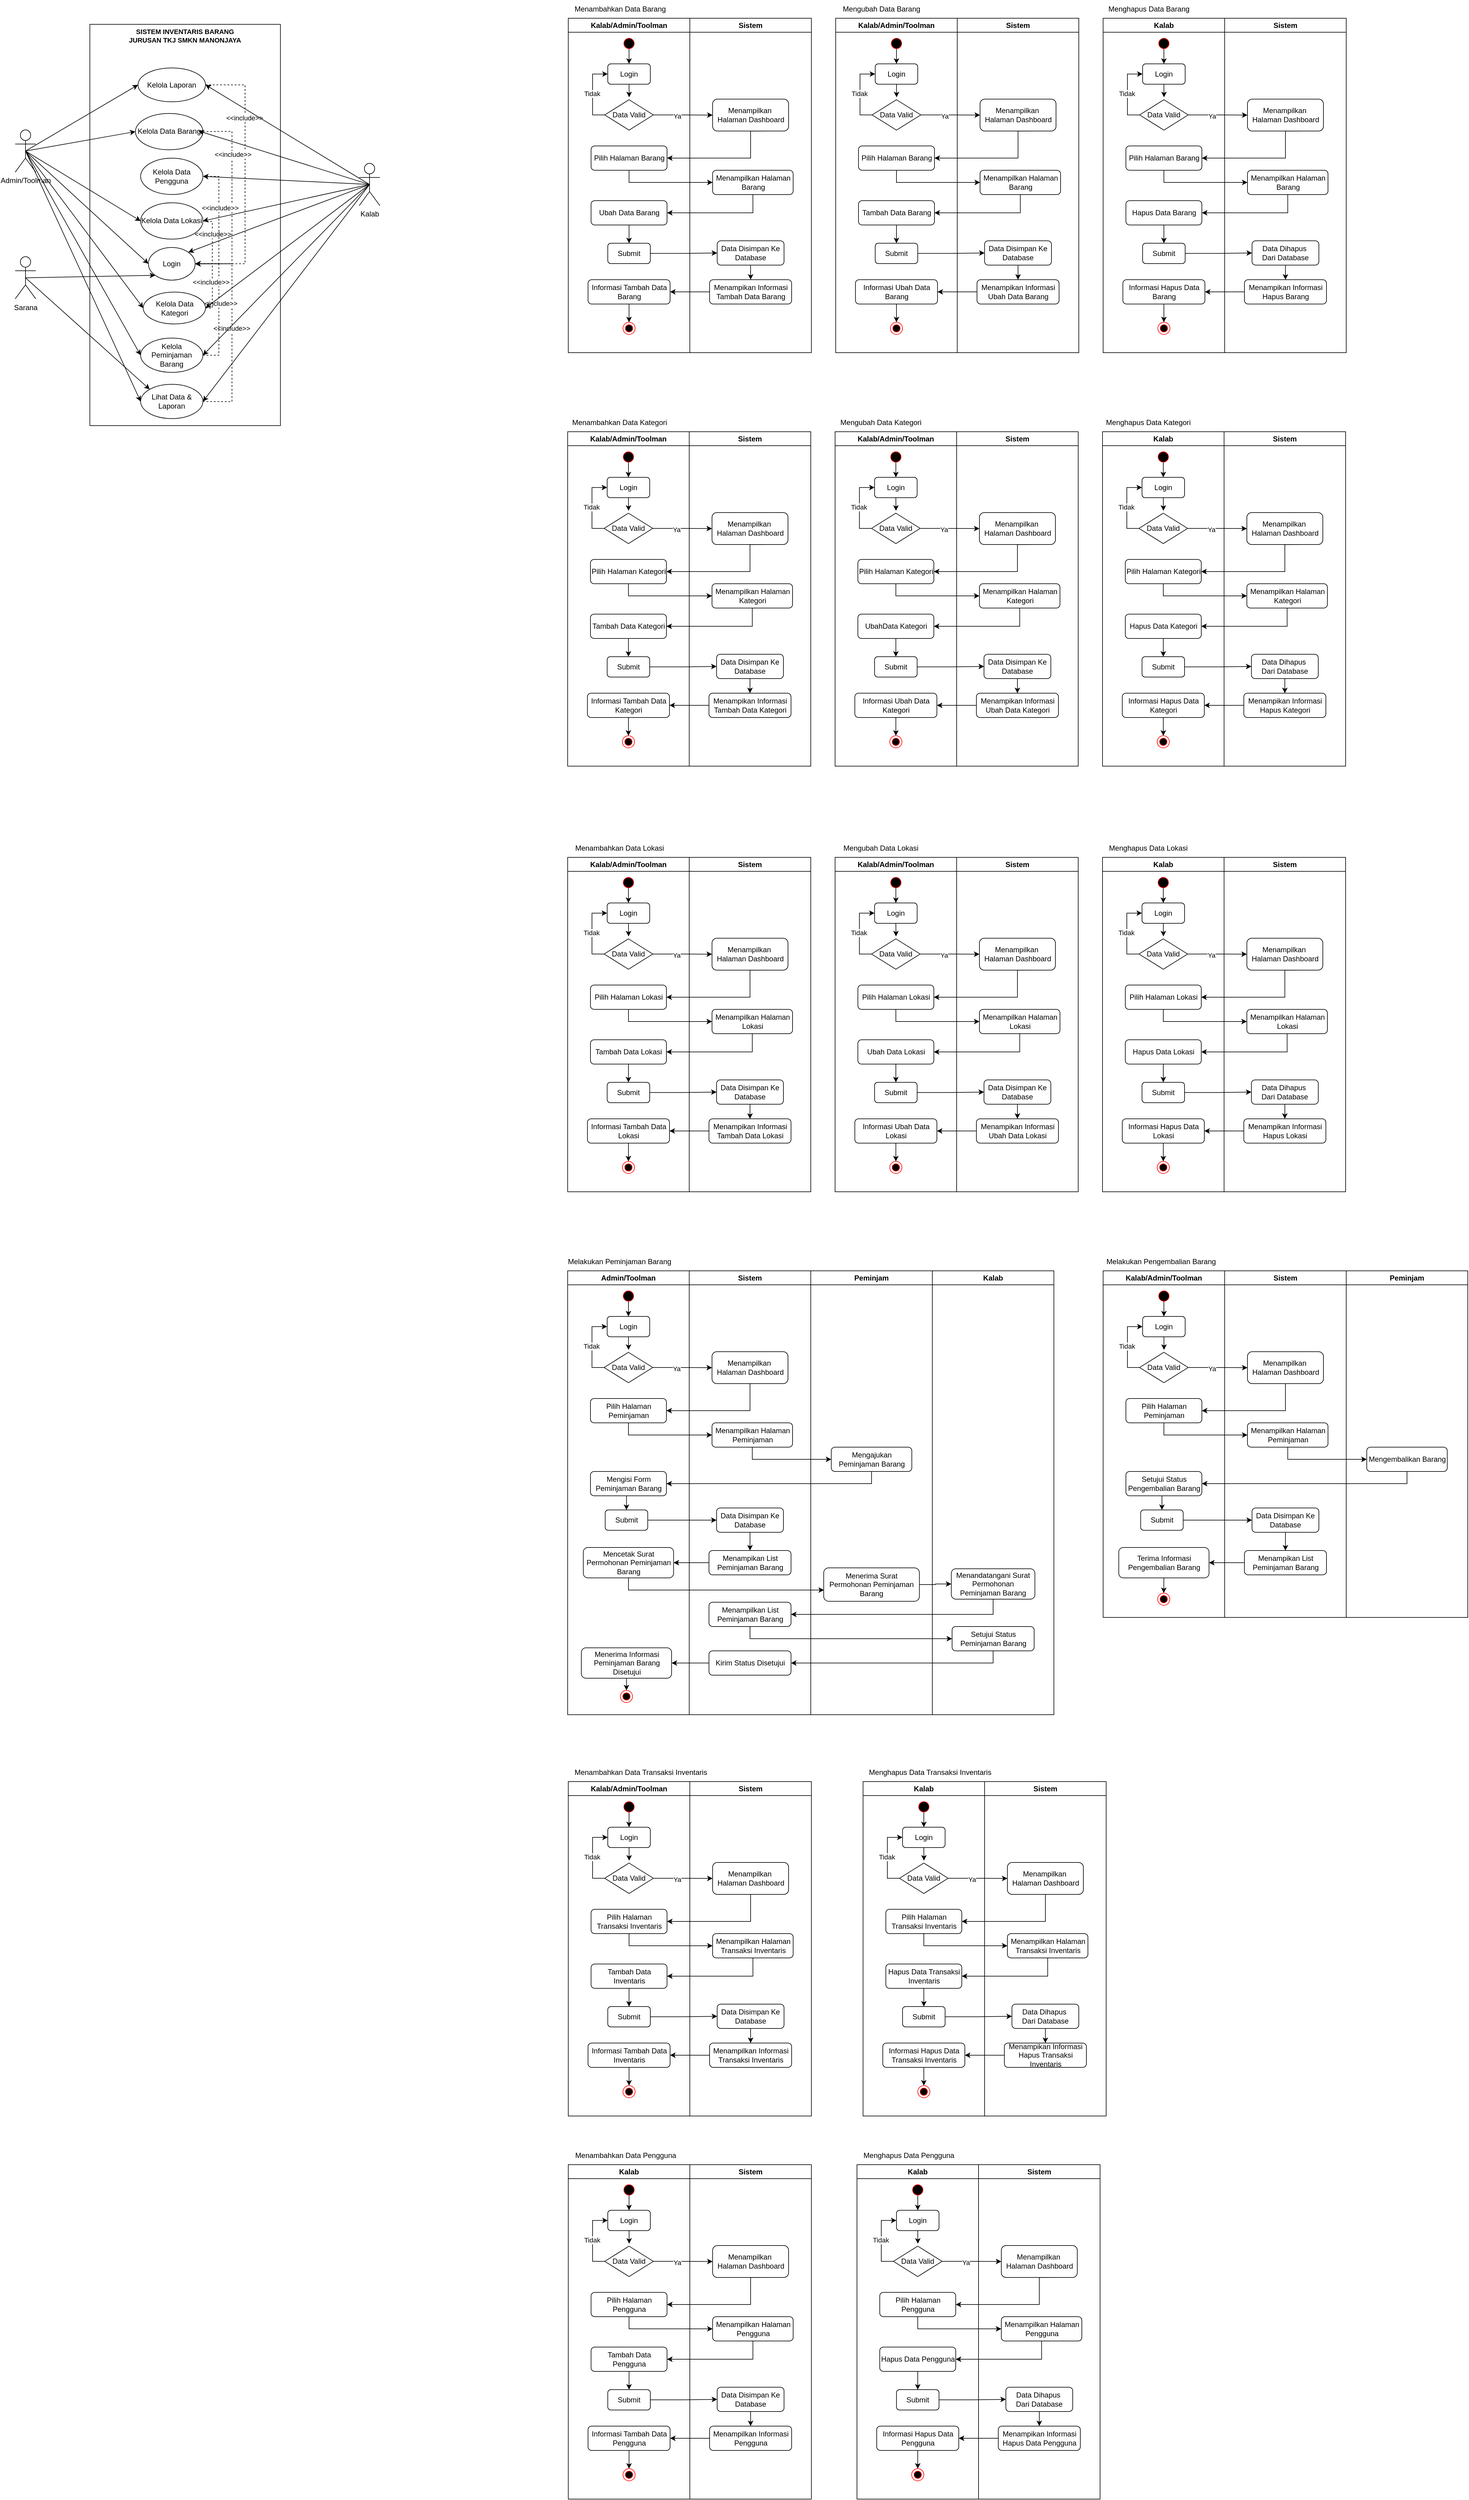 <mxfile version="28.1.2">
  <diagram name="Page-1" id="igPV7dys58OYnULd3-2F">
    <mxGraphModel dx="-274" dy="1910" grid="1" gridSize="10" guides="1" tooltips="1" connect="1" arrows="1" fold="1" page="1" pageScale="1" pageWidth="850" pageHeight="1100" math="0" shadow="0">
      <root>
        <mxCell id="0" />
        <mxCell id="1" parent="0" />
        <mxCell id="4CiN8Vy0sqErtsVojWwu-111" value="" style="group" parent="1" vertex="1" connectable="0">
          <mxGeometry x="1810" y="-1020" width="600" height="660" as="geometry" />
        </mxCell>
        <mxCell id="4CiN8Vy0sqErtsVojWwu-48" value="" style="group;rounded=0;" parent="4CiN8Vy0sqErtsVojWwu-111" vertex="1" connectable="0">
          <mxGeometry x="44.018" width="452.83" height="660" as="geometry" />
        </mxCell>
        <mxCell id="4CiN8Vy0sqErtsVojWwu-4" value="" style="whiteSpace=wrap;html=1;" parent="4CiN8Vy0sqErtsVojWwu-48" vertex="1">
          <mxGeometry x="78.802" width="313.562" height="660" as="geometry" />
        </mxCell>
        <mxCell id="4CiN8Vy0sqErtsVojWwu-74" style="edgeStyle=none;shape=connector;rounded=0;orthogonalLoop=1;jettySize=auto;html=1;exitX=1;exitY=0.5;exitDx=0;exitDy=0;entryX=1;entryY=0.5;entryDx=0;entryDy=0;strokeColor=default;align=center;verticalAlign=middle;fontFamily=Helvetica;fontSize=11;fontColor=default;labelBackgroundColor=default;endArrow=classic;endFill=1;dashed=1;" parent="4CiN8Vy0sqErtsVojWwu-48" source="4CiN8Vy0sqErtsVojWwu-14" target="4CiN8Vy0sqErtsVojWwu-7" edge="1">
          <mxGeometry relative="1" as="geometry">
            <Array as="points">
              <mxPoint x="334.232" y="99.579" />
              <mxPoint x="334.232" y="393.684" />
            </Array>
          </mxGeometry>
        </mxCell>
        <mxCell id="4CiN8Vy0sqErtsVojWwu-78" value="&amp;lt;&amp;lt;include&amp;gt;&amp;gt;" style="edgeLabel;html=1;align=center;verticalAlign=middle;resizable=0;points=[];strokeColor=default;fontFamily=Helvetica;fontSize=11;fontColor=default;labelBackgroundColor=default;fillColor=default;" parent="4CiN8Vy0sqErtsVojWwu-74" vertex="1" connectable="0">
          <mxGeometry x="-0.458" y="-2" relative="1" as="geometry">
            <mxPoint as="offset" />
          </mxGeometry>
        </mxCell>
        <mxCell id="4CiN8Vy0sqErtsVojWwu-14" value="Kelola Laporan" style="ellipse;whiteSpace=wrap;html=1;" parent="4CiN8Vy0sqErtsVojWwu-48" vertex="1">
          <mxGeometry x="158.063" y="71.708" width="111.072" height="55.66" as="geometry" />
        </mxCell>
        <mxCell id="4CiN8Vy0sqErtsVojWwu-75" style="edgeStyle=none;shape=connector;rounded=0;orthogonalLoop=1;jettySize=auto;html=1;exitX=1;exitY=0.5;exitDx=0;exitDy=0;entryX=1;entryY=0.5;entryDx=0;entryDy=0;strokeColor=default;align=center;verticalAlign=middle;fontFamily=Helvetica;fontSize=11;fontColor=default;labelBackgroundColor=default;endArrow=classic;endFill=1;dashed=1;" parent="4CiN8Vy0sqErtsVojWwu-48" source="4CiN8Vy0sqErtsVojWwu-15" target="4CiN8Vy0sqErtsVojWwu-7" edge="1">
          <mxGeometry relative="1" as="geometry">
            <Array as="points">
              <mxPoint x="312.668" y="176" />
              <mxPoint x="312.668" y="393.684" />
            </Array>
          </mxGeometry>
        </mxCell>
        <mxCell id="4CiN8Vy0sqErtsVojWwu-79" value="&amp;lt;&amp;lt;include&amp;gt;&amp;gt;" style="edgeLabel;html=1;align=center;verticalAlign=middle;resizable=0;points=[];strokeColor=default;fontFamily=Helvetica;fontSize=11;fontColor=default;labelBackgroundColor=default;fillColor=default;" parent="4CiN8Vy0sqErtsVojWwu-75" vertex="1" connectable="0">
          <mxGeometry x="-0.477" y="1" relative="1" as="geometry">
            <mxPoint as="offset" />
          </mxGeometry>
        </mxCell>
        <mxCell id="4CiN8Vy0sqErtsVojWwu-15" value="Kelola Data Barang" style="ellipse;whiteSpace=wrap;html=1;" parent="4CiN8Vy0sqErtsVojWwu-48" vertex="1">
          <mxGeometry x="153.791" y="146.577" width="111.072" height="59.758" as="geometry" />
        </mxCell>
        <mxCell id="4CiN8Vy0sqErtsVojWwu-77" style="edgeStyle=none;shape=connector;rounded=0;orthogonalLoop=1;jettySize=auto;html=1;exitX=1;exitY=0.5;exitDx=0;exitDy=0;entryX=1;entryY=0.5;entryDx=0;entryDy=0;dashed=1;strokeColor=default;align=center;verticalAlign=middle;fontFamily=Helvetica;fontSize=11;fontColor=default;labelBackgroundColor=default;endArrow=classic;endFill=1;" parent="4CiN8Vy0sqErtsVojWwu-48" source="4CiN8Vy0sqErtsVojWwu-16" target="4CiN8Vy0sqErtsVojWwu-7" edge="1">
          <mxGeometry relative="1" as="geometry">
            <Array as="points">
              <mxPoint x="280.323" y="324.211" />
              <mxPoint x="280.323" y="393.684" />
            </Array>
          </mxGeometry>
        </mxCell>
        <mxCell id="4CiN8Vy0sqErtsVojWwu-81" value="&amp;lt;&amp;lt;include&amp;gt;&amp;gt;" style="edgeLabel;html=1;align=center;verticalAlign=middle;resizable=0;points=[];strokeColor=default;fontFamily=Helvetica;fontSize=11;fontColor=default;labelBackgroundColor=default;fillColor=default;" parent="4CiN8Vy0sqErtsVojWwu-77" vertex="1" connectable="0">
          <mxGeometry x="-0.353" relative="1" as="geometry">
            <mxPoint as="offset" />
          </mxGeometry>
        </mxCell>
        <mxCell id="4CiN8Vy0sqErtsVojWwu-16" value="Kelola Data Lokasi" style="ellipse;whiteSpace=wrap;html=1;" parent="4CiN8Vy0sqErtsVojWwu-48" vertex="1">
          <mxGeometry x="162.335" y="293.547" width="102.528" height="59.758" as="geometry" />
        </mxCell>
        <mxCell id="4CiN8Vy0sqErtsVojWwu-76" style="edgeStyle=none;shape=connector;rounded=0;orthogonalLoop=1;jettySize=auto;html=1;exitX=1;exitY=0.5;exitDx=0;exitDy=0;entryX=1;entryY=0.5;entryDx=0;entryDy=0;strokeColor=default;align=center;verticalAlign=middle;fontFamily=Helvetica;fontSize=11;fontColor=default;labelBackgroundColor=default;endArrow=classic;endFill=1;dashed=1;" parent="4CiN8Vy0sqErtsVojWwu-48" source="4CiN8Vy0sqErtsVojWwu-17" target="4CiN8Vy0sqErtsVojWwu-7" edge="1">
          <mxGeometry relative="1" as="geometry">
            <Array as="points">
              <mxPoint x="291.105" y="250.105" />
              <mxPoint x="291.105" y="393.684" />
            </Array>
          </mxGeometry>
        </mxCell>
        <mxCell id="4CiN8Vy0sqErtsVojWwu-80" value="&amp;lt;&amp;lt;include&amp;gt;&amp;gt;" style="edgeLabel;html=1;align=center;verticalAlign=middle;resizable=0;points=[];strokeColor=default;fontFamily=Helvetica;fontSize=11;fontColor=default;labelBackgroundColor=default;fillColor=default;" parent="4CiN8Vy0sqErtsVojWwu-76" vertex="1" connectable="0">
          <mxGeometry x="-0.252" y="2" relative="1" as="geometry">
            <mxPoint as="offset" />
          </mxGeometry>
        </mxCell>
        <mxCell id="4CiN8Vy0sqErtsVojWwu-17" value="Kelola Data Pengguna" style="ellipse;whiteSpace=wrap;html=1;" parent="4CiN8Vy0sqErtsVojWwu-48" vertex="1">
          <mxGeometry x="162.335" y="220.162" width="102.528" height="59.758" as="geometry" />
        </mxCell>
        <mxCell id="4CiN8Vy0sqErtsVojWwu-29" value="&lt;b&gt;SISTEM INVENTARIS BARANG&lt;/b&gt;&lt;div&gt;&lt;b&gt;JURUSAN TKJ SMKN MANONJAYA&lt;/b&gt;&lt;/div&gt;" style="whiteSpace=wrap;html=1;strokeColor=none;align=center;verticalAlign=middle;fontFamily=Helvetica;fontSize=11;fontColor=default;labelBackgroundColor=default;fillColor=default;" parent="4CiN8Vy0sqErtsVojWwu-48" vertex="1">
          <mxGeometry x="85.643" y="1.193" width="299.196" height="35.86" as="geometry" />
        </mxCell>
        <mxCell id="4CiN8Vy0sqErtsVojWwu-84" style="edgeStyle=none;shape=connector;rounded=0;orthogonalLoop=1;jettySize=auto;html=1;exitX=1;exitY=0.5;exitDx=0;exitDy=0;entryX=1;entryY=0.5;entryDx=0;entryDy=0;dashed=1;strokeColor=default;align=center;verticalAlign=middle;fontFamily=Helvetica;fontSize=11;fontColor=default;labelBackgroundColor=default;endArrow=classic;endFill=1;" parent="4CiN8Vy0sqErtsVojWwu-48" source="4CiN8Vy0sqErtsVojWwu-28" target="4CiN8Vy0sqErtsVojWwu-7" edge="1">
          <mxGeometry relative="1" as="geometry">
            <Array as="points">
              <mxPoint x="312.668" y="620.632" />
              <mxPoint x="312.668" y="393.684" />
            </Array>
          </mxGeometry>
        </mxCell>
        <mxCell id="4CiN8Vy0sqErtsVojWwu-87" value="&amp;lt;&amp;lt;include&amp;gt;&amp;gt;" style="edgeLabel;html=1;align=center;verticalAlign=middle;resizable=0;points=[];strokeColor=default;fontFamily=Helvetica;fontSize=11;fontColor=default;labelBackgroundColor=default;fillColor=default;" parent="4CiN8Vy0sqErtsVojWwu-84" vertex="1" connectable="0">
          <mxGeometry x="0.006" y="1" relative="1" as="geometry">
            <mxPoint as="offset" />
          </mxGeometry>
        </mxCell>
        <mxCell id="4CiN8Vy0sqErtsVojWwu-28" value="Lihat Data &amp;amp; Laporan" style="ellipse;whiteSpace=wrap;html=1;" parent="4CiN8Vy0sqErtsVojWwu-48" vertex="1">
          <mxGeometry x="162.335" y="592.045" width="102.528" height="56.376" as="geometry" />
        </mxCell>
        <mxCell id="4CiN8Vy0sqErtsVojWwu-83" style="edgeStyle=none;shape=connector;rounded=0;orthogonalLoop=1;jettySize=auto;html=1;exitX=1;exitY=0.5;exitDx=0;exitDy=0;entryX=1;entryY=0.5;entryDx=0;entryDy=0;dashed=1;strokeColor=default;align=center;verticalAlign=middle;fontFamily=Helvetica;fontSize=11;fontColor=default;labelBackgroundColor=default;endArrow=classic;endFill=1;" parent="4CiN8Vy0sqErtsVojWwu-48" source="4CiN8Vy0sqErtsVojWwu-18" target="4CiN8Vy0sqErtsVojWwu-7" edge="1">
          <mxGeometry relative="1" as="geometry">
            <Array as="points">
              <mxPoint x="291.105" y="544.211" />
              <mxPoint x="291.105" y="393.684" />
            </Array>
          </mxGeometry>
        </mxCell>
        <mxCell id="4CiN8Vy0sqErtsVojWwu-86" value="&amp;lt;&amp;lt;include&amp;gt;&amp;gt;" style="edgeLabel;html=1;align=center;verticalAlign=middle;resizable=0;points=[];strokeColor=default;fontFamily=Helvetica;fontSize=11;fontColor=default;labelBackgroundColor=default;fillColor=default;" parent="4CiN8Vy0sqErtsVojWwu-83" vertex="1" connectable="0">
          <mxGeometry x="0.032" relative="1" as="geometry">
            <mxPoint as="offset" />
          </mxGeometry>
        </mxCell>
        <mxCell id="4CiN8Vy0sqErtsVojWwu-18" value="Kelola Peminjaman Barang" style="ellipse;whiteSpace=wrap;html=1;" parent="4CiN8Vy0sqErtsVojWwu-48" vertex="1">
          <mxGeometry x="162.335" y="516.027" width="102.528" height="56.376" as="geometry" />
        </mxCell>
        <mxCell id="4CiN8Vy0sqErtsVojWwu-82" style="edgeStyle=none;shape=connector;rounded=0;orthogonalLoop=1;jettySize=auto;html=1;exitX=1;exitY=0.5;exitDx=0;exitDy=0;entryX=1;entryY=0.5;entryDx=0;entryDy=0;dashed=1;strokeColor=default;align=center;verticalAlign=middle;fontFamily=Helvetica;fontSize=11;fontColor=default;labelBackgroundColor=default;endArrow=classic;endFill=1;" parent="4CiN8Vy0sqErtsVojWwu-48" source="4CiN8Vy0sqErtsVojWwu-19" target="4CiN8Vy0sqErtsVojWwu-7" edge="1">
          <mxGeometry relative="1" as="geometry">
            <Array as="points">
              <mxPoint x="280.323" y="466.632" />
              <mxPoint x="280.323" y="393.684" />
            </Array>
          </mxGeometry>
        </mxCell>
        <mxCell id="4CiN8Vy0sqErtsVojWwu-85" value="&amp;lt;&amp;lt;include&amp;gt;&amp;gt;" style="edgeLabel;html=1;align=center;verticalAlign=middle;resizable=0;points=[];strokeColor=default;fontFamily=Helvetica;fontSize=11;fontColor=default;labelBackgroundColor=default;fillColor=default;" parent="4CiN8Vy0sqErtsVojWwu-82" vertex="1" connectable="0">
          <mxGeometry x="-0.041" y="3" relative="1" as="geometry">
            <mxPoint as="offset" />
          </mxGeometry>
        </mxCell>
        <mxCell id="4CiN8Vy0sqErtsVojWwu-19" value="Kelola Data Kategori" style="ellipse;whiteSpace=wrap;html=1;" parent="4CiN8Vy0sqErtsVojWwu-48" vertex="1">
          <mxGeometry x="166.607" y="440.325" width="102.528" height="52.42" as="geometry" />
        </mxCell>
        <mxCell id="4CiN8Vy0sqErtsVojWwu-7" value="Login" style="ellipse;whiteSpace=wrap;html=1;" parent="4CiN8Vy0sqErtsVojWwu-48" vertex="1">
          <mxGeometry x="175.151" y="366.937" width="76.896" height="53.783" as="geometry" />
        </mxCell>
        <mxCell id="4CiN8Vy0sqErtsVojWwu-90" style="edgeStyle=none;shape=connector;rounded=0;orthogonalLoop=1;jettySize=auto;html=1;exitX=0.5;exitY=0.5;exitDx=0;exitDy=0;exitPerimeter=0;entryX=1;entryY=0;entryDx=0;entryDy=0;strokeColor=default;align=center;verticalAlign=middle;fontFamily=Helvetica;fontSize=11;fontColor=default;labelBackgroundColor=default;endArrow=classic;endFill=1;" parent="4CiN8Vy0sqErtsVojWwu-111" source="4CiN8Vy0sqErtsVojWwu-5" target="4CiN8Vy0sqErtsVojWwu-7" edge="1">
          <mxGeometry relative="1" as="geometry" />
        </mxCell>
        <mxCell id="4CiN8Vy0sqErtsVojWwu-91" style="edgeStyle=none;shape=connector;rounded=0;orthogonalLoop=1;jettySize=auto;html=1;exitX=0.5;exitY=0.5;exitDx=0;exitDy=0;exitPerimeter=0;entryX=1;entryY=0.5;entryDx=0;entryDy=0;strokeColor=default;align=center;verticalAlign=middle;fontFamily=Helvetica;fontSize=11;fontColor=default;labelBackgroundColor=default;endArrow=classic;endFill=1;" parent="4CiN8Vy0sqErtsVojWwu-111" source="4CiN8Vy0sqErtsVojWwu-5" target="4CiN8Vy0sqErtsVojWwu-16" edge="1">
          <mxGeometry relative="1" as="geometry" />
        </mxCell>
        <mxCell id="4CiN8Vy0sqErtsVojWwu-92" style="edgeStyle=none;shape=connector;rounded=0;orthogonalLoop=1;jettySize=auto;html=1;exitX=0.5;exitY=0.5;exitDx=0;exitDy=0;exitPerimeter=0;entryX=1;entryY=0.5;entryDx=0;entryDy=0;strokeColor=default;align=center;verticalAlign=middle;fontFamily=Helvetica;fontSize=11;fontColor=default;labelBackgroundColor=default;endArrow=classic;endFill=1;" parent="4CiN8Vy0sqErtsVojWwu-111" source="4CiN8Vy0sqErtsVojWwu-5" target="4CiN8Vy0sqErtsVojWwu-17" edge="1">
          <mxGeometry relative="1" as="geometry" />
        </mxCell>
        <mxCell id="4CiN8Vy0sqErtsVojWwu-94" style="edgeStyle=none;shape=connector;rounded=0;orthogonalLoop=1;jettySize=auto;html=1;exitX=0.5;exitY=0.5;exitDx=0;exitDy=0;exitPerimeter=0;entryX=1;entryY=0.5;entryDx=0;entryDy=0;strokeColor=default;align=center;verticalAlign=middle;fontFamily=Helvetica;fontSize=11;fontColor=default;labelBackgroundColor=default;endArrow=classic;endFill=1;" parent="4CiN8Vy0sqErtsVojWwu-111" source="4CiN8Vy0sqErtsVojWwu-5" target="4CiN8Vy0sqErtsVojWwu-14" edge="1">
          <mxGeometry relative="1" as="geometry" />
        </mxCell>
        <mxCell id="4CiN8Vy0sqErtsVojWwu-95" style="edgeStyle=none;shape=connector;rounded=0;orthogonalLoop=1;jettySize=auto;html=1;exitX=0.5;exitY=0.5;exitDx=0;exitDy=0;exitPerimeter=0;entryX=1;entryY=0.5;entryDx=0;entryDy=0;strokeColor=default;align=center;verticalAlign=middle;fontFamily=Helvetica;fontSize=11;fontColor=default;labelBackgroundColor=default;endArrow=classic;endFill=1;" parent="4CiN8Vy0sqErtsVojWwu-111" source="4CiN8Vy0sqErtsVojWwu-5" target="4CiN8Vy0sqErtsVojWwu-19" edge="1">
          <mxGeometry relative="1" as="geometry" />
        </mxCell>
        <mxCell id="4CiN8Vy0sqErtsVojWwu-97" style="edgeStyle=none;shape=connector;rounded=0;orthogonalLoop=1;jettySize=auto;html=1;exitX=0.5;exitY=0.5;exitDx=0;exitDy=0;exitPerimeter=0;entryX=1;entryY=0.5;entryDx=0;entryDy=0;strokeColor=default;align=center;verticalAlign=middle;fontFamily=Helvetica;fontSize=11;fontColor=default;labelBackgroundColor=default;endArrow=classic;endFill=1;" parent="4CiN8Vy0sqErtsVojWwu-111" source="4CiN8Vy0sqErtsVojWwu-5" target="4CiN8Vy0sqErtsVojWwu-18" edge="1">
          <mxGeometry relative="1" as="geometry" />
        </mxCell>
        <mxCell id="4CiN8Vy0sqErtsVojWwu-98" style="edgeStyle=none;shape=connector;rounded=0;orthogonalLoop=1;jettySize=auto;html=1;exitX=0.5;exitY=0.5;exitDx=0;exitDy=0;exitPerimeter=0;entryX=1;entryY=0.5;entryDx=0;entryDy=0;strokeColor=default;align=center;verticalAlign=middle;fontFamily=Helvetica;fontSize=11;fontColor=default;labelBackgroundColor=default;endArrow=classic;endFill=1;" parent="4CiN8Vy0sqErtsVojWwu-111" source="4CiN8Vy0sqErtsVojWwu-5" target="4CiN8Vy0sqErtsVojWwu-28" edge="1">
          <mxGeometry relative="1" as="geometry" />
        </mxCell>
        <mxCell id="4CiN8Vy0sqErtsVojWwu-5" value="Kalab" style="shape=umlActor;verticalLabelPosition=bottom;verticalAlign=top;html=1;outlineConnect=0;" parent="4CiN8Vy0sqErtsVojWwu-111" vertex="1">
          <mxGeometry x="566.038" y="228.684" width="33.962" height="69.474" as="geometry" />
        </mxCell>
        <mxCell id="4CiN8Vy0sqErtsVojWwu-109" style="edgeStyle=none;shape=connector;rounded=0;orthogonalLoop=1;jettySize=auto;html=1;exitX=0.5;exitY=0.5;exitDx=0;exitDy=0;exitPerimeter=0;entryX=0;entryY=1;entryDx=0;entryDy=0;strokeColor=default;align=center;verticalAlign=middle;fontFamily=Helvetica;fontSize=11;fontColor=default;labelBackgroundColor=default;endArrow=classic;endFill=1;" parent="4CiN8Vy0sqErtsVojWwu-111" source="4CiN8Vy0sqErtsVojWwu-11" target="4CiN8Vy0sqErtsVojWwu-7" edge="1">
          <mxGeometry relative="1" as="geometry" />
        </mxCell>
        <mxCell id="4CiN8Vy0sqErtsVojWwu-110" style="edgeStyle=none;shape=connector;rounded=0;orthogonalLoop=1;jettySize=auto;html=1;exitX=0.5;exitY=0.5;exitDx=0;exitDy=0;exitPerimeter=0;entryX=0;entryY=0;entryDx=0;entryDy=0;strokeColor=default;align=center;verticalAlign=middle;fontFamily=Helvetica;fontSize=11;fontColor=default;labelBackgroundColor=default;endArrow=classic;endFill=1;" parent="4CiN8Vy0sqErtsVojWwu-111" source="4CiN8Vy0sqErtsVojWwu-11" target="4CiN8Vy0sqErtsVojWwu-28" edge="1">
          <mxGeometry relative="1" as="geometry" />
        </mxCell>
        <mxCell id="4CiN8Vy0sqErtsVojWwu-11" value="Sarana" style="shape=umlActor;verticalLabelPosition=bottom;verticalAlign=top;html=1;outlineConnect=0;" parent="4CiN8Vy0sqErtsVojWwu-111" vertex="1">
          <mxGeometry y="382.105" width="33.962" height="69.474" as="geometry" />
        </mxCell>
        <mxCell id="4CiN8Vy0sqErtsVojWwu-99" style="edgeStyle=none;shape=connector;rounded=0;orthogonalLoop=1;jettySize=auto;html=1;exitX=0.5;exitY=0.5;exitDx=0;exitDy=0;exitPerimeter=0;entryX=0;entryY=0.5;entryDx=0;entryDy=0;strokeColor=default;align=center;verticalAlign=middle;fontFamily=Helvetica;fontSize=11;fontColor=default;labelBackgroundColor=default;endArrow=classic;endFill=1;" parent="4CiN8Vy0sqErtsVojWwu-111" source="4CiN8Vy0sqErtsVojWwu-12" target="4CiN8Vy0sqErtsVojWwu-14" edge="1">
          <mxGeometry relative="1" as="geometry" />
        </mxCell>
        <mxCell id="4CiN8Vy0sqErtsVojWwu-100" style="edgeStyle=none;shape=connector;rounded=0;orthogonalLoop=1;jettySize=auto;html=1;exitX=0.5;exitY=0.5;exitDx=0;exitDy=0;exitPerimeter=0;entryX=0;entryY=0.5;entryDx=0;entryDy=0;strokeColor=default;align=center;verticalAlign=middle;fontFamily=Helvetica;fontSize=11;fontColor=default;labelBackgroundColor=default;endArrow=classic;endFill=1;" parent="4CiN8Vy0sqErtsVojWwu-111" source="4CiN8Vy0sqErtsVojWwu-12" target="4CiN8Vy0sqErtsVojWwu-15" edge="1">
          <mxGeometry relative="1" as="geometry" />
        </mxCell>
        <mxCell id="4CiN8Vy0sqErtsVojWwu-101" style="edgeStyle=none;shape=connector;rounded=0;orthogonalLoop=1;jettySize=auto;html=1;exitX=0.5;exitY=0.5;exitDx=0;exitDy=0;exitPerimeter=0;entryX=0;entryY=0.5;entryDx=0;entryDy=0;strokeColor=default;align=center;verticalAlign=middle;fontFamily=Helvetica;fontSize=11;fontColor=default;labelBackgroundColor=default;endArrow=classic;endFill=1;" parent="4CiN8Vy0sqErtsVojWwu-111" source="4CiN8Vy0sqErtsVojWwu-12" target="4CiN8Vy0sqErtsVojWwu-16" edge="1">
          <mxGeometry relative="1" as="geometry" />
        </mxCell>
        <mxCell id="4CiN8Vy0sqErtsVojWwu-102" style="edgeStyle=none;shape=connector;rounded=0;orthogonalLoop=1;jettySize=auto;html=1;exitX=0.5;exitY=0.5;exitDx=0;exitDy=0;exitPerimeter=0;entryX=0;entryY=0.5;entryDx=0;entryDy=0;strokeColor=default;align=center;verticalAlign=middle;fontFamily=Helvetica;fontSize=11;fontColor=default;labelBackgroundColor=default;endArrow=classic;endFill=1;" parent="4CiN8Vy0sqErtsVojWwu-111" source="4CiN8Vy0sqErtsVojWwu-12" target="4CiN8Vy0sqErtsVojWwu-7" edge="1">
          <mxGeometry relative="1" as="geometry" />
        </mxCell>
        <mxCell id="4CiN8Vy0sqErtsVojWwu-103" style="edgeStyle=none;shape=connector;rounded=0;orthogonalLoop=1;jettySize=auto;html=1;exitX=0.5;exitY=0.5;exitDx=0;exitDy=0;exitPerimeter=0;entryX=0;entryY=0.5;entryDx=0;entryDy=0;strokeColor=default;align=center;verticalAlign=middle;fontFamily=Helvetica;fontSize=11;fontColor=default;labelBackgroundColor=default;endArrow=classic;endFill=1;" parent="4CiN8Vy0sqErtsVojWwu-111" source="4CiN8Vy0sqErtsVojWwu-12" target="4CiN8Vy0sqErtsVojWwu-19" edge="1">
          <mxGeometry relative="1" as="geometry" />
        </mxCell>
        <mxCell id="4CiN8Vy0sqErtsVojWwu-104" style="edgeStyle=none;shape=connector;rounded=0;orthogonalLoop=1;jettySize=auto;html=1;exitX=0.5;exitY=0.5;exitDx=0;exitDy=0;exitPerimeter=0;entryX=0;entryY=0.5;entryDx=0;entryDy=0;strokeColor=default;align=center;verticalAlign=middle;fontFamily=Helvetica;fontSize=11;fontColor=default;labelBackgroundColor=default;endArrow=classic;endFill=1;" parent="4CiN8Vy0sqErtsVojWwu-111" source="4CiN8Vy0sqErtsVojWwu-12" target="4CiN8Vy0sqErtsVojWwu-28" edge="1">
          <mxGeometry relative="1" as="geometry" />
        </mxCell>
        <mxCell id="4CiN8Vy0sqErtsVojWwu-105" style="edgeStyle=none;shape=connector;rounded=0;orthogonalLoop=1;jettySize=auto;html=1;exitX=0.5;exitY=0.5;exitDx=0;exitDy=0;exitPerimeter=0;entryX=0;entryY=0.5;entryDx=0;entryDy=0;strokeColor=default;align=center;verticalAlign=middle;fontFamily=Helvetica;fontSize=11;fontColor=default;labelBackgroundColor=default;endArrow=classic;endFill=1;" parent="4CiN8Vy0sqErtsVojWwu-111" source="4CiN8Vy0sqErtsVojWwu-12" target="4CiN8Vy0sqErtsVojWwu-18" edge="1">
          <mxGeometry relative="1" as="geometry" />
        </mxCell>
        <mxCell id="4CiN8Vy0sqErtsVojWwu-12" value="Admin/Toolman" style="shape=umlActor;verticalLabelPosition=bottom;verticalAlign=top;html=1;outlineConnect=0;" parent="4CiN8Vy0sqErtsVojWwu-111" vertex="1">
          <mxGeometry y="173.684" width="33.962" height="69.474" as="geometry" />
        </mxCell>
        <mxCell id="4CiN8Vy0sqErtsVojWwu-93" style="edgeStyle=none;shape=connector;rounded=0;orthogonalLoop=1;jettySize=auto;html=1;exitX=0.5;exitY=0.5;exitDx=0;exitDy=0;exitPerimeter=0;entryX=0.933;entryY=0.481;entryDx=0;entryDy=0;entryPerimeter=0;strokeColor=default;align=center;verticalAlign=middle;fontFamily=Helvetica;fontSize=11;fontColor=default;labelBackgroundColor=default;endArrow=classic;endFill=1;" parent="4CiN8Vy0sqErtsVojWwu-111" source="4CiN8Vy0sqErtsVojWwu-5" target="4CiN8Vy0sqErtsVojWwu-15" edge="1">
          <mxGeometry relative="1" as="geometry" />
        </mxCell>
        <mxCell id="b7jb3ZsC_B3H7gWbnL5j-48" value="" style="group" vertex="1" connectable="0" parent="1">
          <mxGeometry x="2720" y="-1060" width="1280" height="620" as="geometry" />
        </mxCell>
        <mxCell id="UU8swjruGDSbiOfdUMpK-67" value="" style="group" parent="b7jb3ZsC_B3H7gWbnL5j-48" vertex="1" connectable="0">
          <mxGeometry y="30" width="400" height="590" as="geometry" />
        </mxCell>
        <mxCell id="UU8swjruGDSbiOfdUMpK-68" value="" style="group" parent="UU8swjruGDSbiOfdUMpK-67" vertex="1" connectable="0">
          <mxGeometry width="400" height="550" as="geometry" />
        </mxCell>
        <mxCell id="UU8swjruGDSbiOfdUMpK-21" style="edgeStyle=orthogonalEdgeStyle;rounded=0;orthogonalLoop=1;jettySize=auto;html=1;exitX=0.59;exitY=-0.066;exitDx=0;exitDy=0;entryX=0.5;entryY=0;entryDx=0;entryDy=0;exitPerimeter=0;" parent="UU8swjruGDSbiOfdUMpK-68" target="UU8swjruGDSbiOfdUMpK-9" edge="1">
          <mxGeometry relative="1" as="geometry">
            <mxPoint x="100" y="50" as="sourcePoint" />
          </mxGeometry>
        </mxCell>
        <mxCell id="UU8swjruGDSbiOfdUMpK-4" value="Kalab/Admin/Toolman" style="swimlane;whiteSpace=wrap;html=1;startSize=23;container=0;" parent="UU8swjruGDSbiOfdUMpK-68" vertex="1">
          <mxGeometry width="200" height="550" as="geometry" />
        </mxCell>
        <mxCell id="UU8swjruGDSbiOfdUMpK-138" value="" style="ellipse;html=1;shape=endState;fillColor=#000000;strokeColor=#ff0000;" parent="UU8swjruGDSbiOfdUMpK-4" vertex="1">
          <mxGeometry x="90" y="500" width="20" height="20" as="geometry" />
        </mxCell>
        <mxCell id="b7jb3ZsC_B3H7gWbnL5j-2" value="" style="ellipse;html=1;shape=startState;fillColor=#000000;strokeColor=#ff0000;" vertex="1" parent="UU8swjruGDSbiOfdUMpK-4">
          <mxGeometry x="87.5" y="29" width="25" height="25" as="geometry" />
        </mxCell>
        <mxCell id="UU8swjruGDSbiOfdUMpK-5" value="Sistem" style="swimlane;whiteSpace=wrap;html=1;container=0;" parent="UU8swjruGDSbiOfdUMpK-68" vertex="1">
          <mxGeometry x="200" width="200" height="550" as="geometry" />
        </mxCell>
        <mxCell id="UU8swjruGDSbiOfdUMpK-33" style="edgeStyle=orthogonalEdgeStyle;rounded=0;orthogonalLoop=1;jettySize=auto;html=1;exitX=1;exitY=0.5;exitDx=0;exitDy=0;entryX=0;entryY=0.5;entryDx=0;entryDy=0;" parent="UU8swjruGDSbiOfdUMpK-68" source="UU8swjruGDSbiOfdUMpK-25" target="UU8swjruGDSbiOfdUMpK-31" edge="1">
          <mxGeometry relative="1" as="geometry" />
        </mxCell>
        <mxCell id="UU8swjruGDSbiOfdUMpK-55" value="Ya" style="edgeLabel;html=1;align=center;verticalAlign=middle;resizable=0;points=[];container=0;" parent="UU8swjruGDSbiOfdUMpK-33" vertex="1" connectable="0">
          <mxGeometry x="-0.203" y="-2" relative="1" as="geometry">
            <mxPoint as="offset" />
          </mxGeometry>
        </mxCell>
        <mxCell id="UU8swjruGDSbiOfdUMpK-38" style="edgeStyle=orthogonalEdgeStyle;rounded=0;orthogonalLoop=1;jettySize=auto;html=1;exitX=0.75;exitY=1;exitDx=0;exitDy=0;entryX=1;entryY=0.5;entryDx=0;entryDy=0;" parent="UU8swjruGDSbiOfdUMpK-68" source="UU8swjruGDSbiOfdUMpK-31" target="UU8swjruGDSbiOfdUMpK-35" edge="1">
          <mxGeometry relative="1" as="geometry">
            <Array as="points">
              <mxPoint x="300" y="186" />
              <mxPoint x="300" y="230" />
            </Array>
          </mxGeometry>
        </mxCell>
        <mxCell id="UU8swjruGDSbiOfdUMpK-41" style="edgeStyle=orthogonalEdgeStyle;rounded=0;orthogonalLoop=1;jettySize=auto;html=1;exitX=0.5;exitY=1;exitDx=0;exitDy=0;entryX=0;entryY=0.5;entryDx=0;entryDy=0;" parent="UU8swjruGDSbiOfdUMpK-68" source="UU8swjruGDSbiOfdUMpK-35" target="UU8swjruGDSbiOfdUMpK-37" edge="1">
          <mxGeometry relative="1" as="geometry" />
        </mxCell>
        <mxCell id="UU8swjruGDSbiOfdUMpK-43" style="edgeStyle=orthogonalEdgeStyle;rounded=0;orthogonalLoop=1;jettySize=auto;html=1;exitX=0.5;exitY=1;exitDx=0;exitDy=0;entryX=1;entryY=0.5;entryDx=0;entryDy=0;" parent="UU8swjruGDSbiOfdUMpK-68" source="UU8swjruGDSbiOfdUMpK-37" target="UU8swjruGDSbiOfdUMpK-42" edge="1">
          <mxGeometry relative="1" as="geometry" />
        </mxCell>
        <mxCell id="UU8swjruGDSbiOfdUMpK-48" style="edgeStyle=orthogonalEdgeStyle;rounded=0;orthogonalLoop=1;jettySize=auto;html=1;exitX=1;exitY=0.5;exitDx=0;exitDy=0;entryX=0;entryY=0.5;entryDx=0;entryDy=0;" parent="UU8swjruGDSbiOfdUMpK-68" source="UU8swjruGDSbiOfdUMpK-45" target="UU8swjruGDSbiOfdUMpK-47" edge="1">
          <mxGeometry relative="1" as="geometry" />
        </mxCell>
        <mxCell id="UU8swjruGDSbiOfdUMpK-54" style="edgeStyle=orthogonalEdgeStyle;rounded=0;orthogonalLoop=1;jettySize=auto;html=1;exitX=0;exitY=0.5;exitDx=0;exitDy=0;entryX=1;entryY=0.5;entryDx=0;entryDy=0;" parent="UU8swjruGDSbiOfdUMpK-68" source="UU8swjruGDSbiOfdUMpK-50" target="UU8swjruGDSbiOfdUMpK-53" edge="1">
          <mxGeometry relative="1" as="geometry" />
        </mxCell>
        <mxCell id="UU8swjruGDSbiOfdUMpK-26" style="edgeStyle=orthogonalEdgeStyle;rounded=0;orthogonalLoop=1;jettySize=auto;html=1;exitX=0.5;exitY=1;exitDx=0;exitDy=0;" parent="UU8swjruGDSbiOfdUMpK-68" source="UU8swjruGDSbiOfdUMpK-9" edge="1">
          <mxGeometry relative="1" as="geometry">
            <mxPoint x="100.2" y="130" as="targetPoint" />
          </mxGeometry>
        </mxCell>
        <mxCell id="UU8swjruGDSbiOfdUMpK-9" value="&lt;font face=&quot;Helvetica&quot;&gt;Login&lt;/font&gt;" style="rounded=1;whiteSpace=wrap;html=1;fillStyle=auto;fontFamily=Helvetica;container=0;" parent="UU8swjruGDSbiOfdUMpK-68" vertex="1">
          <mxGeometry x="65" y="75" width="70" height="33.47" as="geometry" />
        </mxCell>
        <mxCell id="UU8swjruGDSbiOfdUMpK-29" style="edgeStyle=orthogonalEdgeStyle;rounded=0;orthogonalLoop=1;jettySize=auto;html=1;exitX=0;exitY=0.5;exitDx=0;exitDy=0;entryX=0;entryY=0.5;entryDx=0;entryDy=0;" parent="UU8swjruGDSbiOfdUMpK-68" source="UU8swjruGDSbiOfdUMpK-25" target="UU8swjruGDSbiOfdUMpK-9" edge="1">
          <mxGeometry relative="1" as="geometry" />
        </mxCell>
        <mxCell id="UU8swjruGDSbiOfdUMpK-30" value="Tidak" style="edgeLabel;html=1;align=center;verticalAlign=middle;resizable=0;points=[];container=0;" parent="UU8swjruGDSbiOfdUMpK-29" vertex="1" connectable="0">
          <mxGeometry x="-0.012" y="1" relative="1" as="geometry">
            <mxPoint as="offset" />
          </mxGeometry>
        </mxCell>
        <mxCell id="UU8swjruGDSbiOfdUMpK-25" value="Data Valid" style="rhombus;whiteSpace=wrap;html=1;container=0;" parent="UU8swjruGDSbiOfdUMpK-68" vertex="1">
          <mxGeometry x="60" y="134" width="80" height="50" as="geometry" />
        </mxCell>
        <mxCell id="UU8swjruGDSbiOfdUMpK-35" value="Pilih Halaman Barang" style="rounded=1;whiteSpace=wrap;html=1;fillStyle=auto;fontFamily=Helvetica;container=0;" parent="UU8swjruGDSbiOfdUMpK-68" vertex="1">
          <mxGeometry x="37.5" y="210" width="125" height="40" as="geometry" />
        </mxCell>
        <mxCell id="UU8swjruGDSbiOfdUMpK-46" style="edgeStyle=orthogonalEdgeStyle;rounded=0;orthogonalLoop=1;jettySize=auto;html=1;exitX=0.5;exitY=1;exitDx=0;exitDy=0;entryX=0.5;entryY=0;entryDx=0;entryDy=0;" parent="UU8swjruGDSbiOfdUMpK-68" source="UU8swjruGDSbiOfdUMpK-42" target="UU8swjruGDSbiOfdUMpK-45" edge="1">
          <mxGeometry relative="1" as="geometry" />
        </mxCell>
        <mxCell id="UU8swjruGDSbiOfdUMpK-42" value="Ubah Data Barang" style="rounded=1;whiteSpace=wrap;html=1;fillStyle=auto;fontFamily=Helvetica;container=0;" parent="UU8swjruGDSbiOfdUMpK-68" vertex="1">
          <mxGeometry x="37.5" y="300" width="125" height="40" as="geometry" />
        </mxCell>
        <mxCell id="UU8swjruGDSbiOfdUMpK-45" value="&lt;font face=&quot;Helvetica&quot;&gt;Submit&lt;/font&gt;" style="rounded=1;whiteSpace=wrap;html=1;fillStyle=auto;fontFamily=Helvetica;container=0;" parent="UU8swjruGDSbiOfdUMpK-68" vertex="1">
          <mxGeometry x="65" y="370" width="70" height="33.47" as="geometry" />
        </mxCell>
        <mxCell id="UU8swjruGDSbiOfdUMpK-147" style="edgeStyle=orthogonalEdgeStyle;rounded=0;orthogonalLoop=1;jettySize=auto;html=1;exitX=0.5;exitY=1;exitDx=0;exitDy=0;entryX=0.5;entryY=0;entryDx=0;entryDy=0;" parent="UU8swjruGDSbiOfdUMpK-68" source="UU8swjruGDSbiOfdUMpK-53" target="UU8swjruGDSbiOfdUMpK-138" edge="1">
          <mxGeometry relative="1" as="geometry" />
        </mxCell>
        <mxCell id="UU8swjruGDSbiOfdUMpK-53" value="&lt;font face=&quot;Helvetica&quot;&gt;Informasi Tambah Data Barang&lt;/font&gt;" style="rounded=1;whiteSpace=wrap;html=1;fillStyle=auto;fontFamily=Helvetica;container=0;" parent="UU8swjruGDSbiOfdUMpK-68" vertex="1">
          <mxGeometry x="32.5" y="430" width="135" height="40" as="geometry" />
        </mxCell>
        <mxCell id="UU8swjruGDSbiOfdUMpK-31" value="&lt;font face=&quot;Helvetica&quot;&gt;Menampilkan&amp;nbsp;&lt;/font&gt;&lt;div&gt;&lt;font face=&quot;Helvetica&quot;&gt;Halaman Dashboard&lt;/font&gt;&lt;/div&gt;" style="rounded=1;whiteSpace=wrap;html=1;fillStyle=auto;fontFamily=Helvetica;container=0;" parent="UU8swjruGDSbiOfdUMpK-68" vertex="1">
          <mxGeometry x="237.5" y="133.03" width="125" height="52.52" as="geometry" />
        </mxCell>
        <mxCell id="UU8swjruGDSbiOfdUMpK-37" value="Menampilkan Halaman Barang" style="rounded=1;whiteSpace=wrap;html=1;fillStyle=auto;fontFamily=Helvetica;container=0;" parent="UU8swjruGDSbiOfdUMpK-68" vertex="1">
          <mxGeometry x="237.5" y="250" width="132.5" height="40" as="geometry" />
        </mxCell>
        <mxCell id="UU8swjruGDSbiOfdUMpK-52" style="edgeStyle=orthogonalEdgeStyle;rounded=0;orthogonalLoop=1;jettySize=auto;html=1;exitX=0.5;exitY=1;exitDx=0;exitDy=0;entryX=0.5;entryY=0;entryDx=0;entryDy=0;" parent="UU8swjruGDSbiOfdUMpK-68" source="UU8swjruGDSbiOfdUMpK-47" target="UU8swjruGDSbiOfdUMpK-50" edge="1">
          <mxGeometry relative="1" as="geometry" />
        </mxCell>
        <mxCell id="UU8swjruGDSbiOfdUMpK-47" value="&lt;font face=&quot;Helvetica&quot;&gt;Data Disimpan Ke Database&lt;/font&gt;" style="rounded=1;whiteSpace=wrap;html=1;fillStyle=auto;fontFamily=Helvetica;container=0;" parent="UU8swjruGDSbiOfdUMpK-68" vertex="1">
          <mxGeometry x="245" y="366" width="110" height="40" as="geometry" />
        </mxCell>
        <mxCell id="UU8swjruGDSbiOfdUMpK-50" value="&lt;font face=&quot;Helvetica&quot;&gt;Menampikan Informasi Tambah Data Barang&lt;/font&gt;" style="rounded=1;whiteSpace=wrap;html=1;fillStyle=auto;fontFamily=Helvetica;container=0;" parent="UU8swjruGDSbiOfdUMpK-68" vertex="1">
          <mxGeometry x="232.5" y="430" width="135" height="40" as="geometry" />
        </mxCell>
        <mxCell id="UU8swjruGDSbiOfdUMpK-69" value="" style="group;strokeWidth=3;" parent="b7jb3ZsC_B3H7gWbnL5j-48" vertex="1" connectable="0">
          <mxGeometry x="440" y="30" width="400" height="550" as="geometry" />
        </mxCell>
        <mxCell id="UU8swjruGDSbiOfdUMpK-81" style="edgeStyle=orthogonalEdgeStyle;rounded=0;orthogonalLoop=1;jettySize=auto;html=1;exitX=0.59;exitY=-0.066;exitDx=0;exitDy=0;entryX=0.5;entryY=0;entryDx=0;entryDy=0;exitPerimeter=0;" parent="UU8swjruGDSbiOfdUMpK-69" target="UU8swjruGDSbiOfdUMpK-80" edge="1">
          <mxGeometry relative="1" as="geometry">
            <mxPoint x="100" y="50" as="sourcePoint" />
          </mxGeometry>
        </mxCell>
        <mxCell id="UU8swjruGDSbiOfdUMpK-70" value="Kalab/Admin/Toolman" style="swimlane;whiteSpace=wrap;html=1;startSize=23;container=0;" parent="UU8swjruGDSbiOfdUMpK-69" vertex="1">
          <mxGeometry width="200" height="550" as="geometry" />
        </mxCell>
        <mxCell id="UU8swjruGDSbiOfdUMpK-149" value="" style="ellipse;html=1;shape=endState;fillColor=#000000;strokeColor=#ff0000;" parent="UU8swjruGDSbiOfdUMpK-70" vertex="1">
          <mxGeometry x="90" y="500" width="20" height="20" as="geometry" />
        </mxCell>
        <mxCell id="b7jb3ZsC_B3H7gWbnL5j-17" value="" style="ellipse;html=1;shape=startState;fillColor=#000000;strokeColor=#ff0000;" vertex="1" parent="UU8swjruGDSbiOfdUMpK-70">
          <mxGeometry x="87.5" y="29" width="25" height="25" as="geometry" />
        </mxCell>
        <mxCell id="UU8swjruGDSbiOfdUMpK-71" value="Sistem" style="swimlane;whiteSpace=wrap;html=1;container=0;" parent="UU8swjruGDSbiOfdUMpK-69" vertex="1">
          <mxGeometry x="200" width="200" height="550" as="geometry" />
        </mxCell>
        <mxCell id="UU8swjruGDSbiOfdUMpK-72" style="edgeStyle=orthogonalEdgeStyle;rounded=0;orthogonalLoop=1;jettySize=auto;html=1;exitX=1;exitY=0.5;exitDx=0;exitDy=0;entryX=0;entryY=0.5;entryDx=0;entryDy=0;" parent="UU8swjruGDSbiOfdUMpK-69" source="UU8swjruGDSbiOfdUMpK-84" target="UU8swjruGDSbiOfdUMpK-93" edge="1">
          <mxGeometry relative="1" as="geometry" />
        </mxCell>
        <mxCell id="UU8swjruGDSbiOfdUMpK-73" value="Ya" style="edgeLabel;html=1;align=center;verticalAlign=middle;resizable=0;points=[];container=0;" parent="UU8swjruGDSbiOfdUMpK-72" vertex="1" connectable="0">
          <mxGeometry x="-0.203" y="-2" relative="1" as="geometry">
            <mxPoint as="offset" />
          </mxGeometry>
        </mxCell>
        <mxCell id="UU8swjruGDSbiOfdUMpK-74" style="edgeStyle=orthogonalEdgeStyle;rounded=0;orthogonalLoop=1;jettySize=auto;html=1;exitX=0.75;exitY=1;exitDx=0;exitDy=0;entryX=1;entryY=0.5;entryDx=0;entryDy=0;" parent="UU8swjruGDSbiOfdUMpK-69" source="UU8swjruGDSbiOfdUMpK-93" target="UU8swjruGDSbiOfdUMpK-85" edge="1">
          <mxGeometry relative="1" as="geometry">
            <Array as="points">
              <mxPoint x="300" y="186" />
              <mxPoint x="300" y="230" />
            </Array>
          </mxGeometry>
        </mxCell>
        <mxCell id="UU8swjruGDSbiOfdUMpK-75" style="edgeStyle=orthogonalEdgeStyle;rounded=0;orthogonalLoop=1;jettySize=auto;html=1;exitX=0.5;exitY=1;exitDx=0;exitDy=0;entryX=0;entryY=0.5;entryDx=0;entryDy=0;" parent="UU8swjruGDSbiOfdUMpK-69" source="UU8swjruGDSbiOfdUMpK-85" target="UU8swjruGDSbiOfdUMpK-94" edge="1">
          <mxGeometry relative="1" as="geometry" />
        </mxCell>
        <mxCell id="UU8swjruGDSbiOfdUMpK-76" style="edgeStyle=orthogonalEdgeStyle;rounded=0;orthogonalLoop=1;jettySize=auto;html=1;exitX=0.5;exitY=1;exitDx=0;exitDy=0;entryX=1;entryY=0.5;entryDx=0;entryDy=0;" parent="UU8swjruGDSbiOfdUMpK-69" source="UU8swjruGDSbiOfdUMpK-94" target="UU8swjruGDSbiOfdUMpK-87" edge="1">
          <mxGeometry relative="1" as="geometry" />
        </mxCell>
        <mxCell id="UU8swjruGDSbiOfdUMpK-77" style="edgeStyle=orthogonalEdgeStyle;rounded=0;orthogonalLoop=1;jettySize=auto;html=1;exitX=1;exitY=0.5;exitDx=0;exitDy=0;entryX=0;entryY=0.5;entryDx=0;entryDy=0;" parent="UU8swjruGDSbiOfdUMpK-69" source="UU8swjruGDSbiOfdUMpK-88" target="UU8swjruGDSbiOfdUMpK-96" edge="1">
          <mxGeometry relative="1" as="geometry" />
        </mxCell>
        <mxCell id="UU8swjruGDSbiOfdUMpK-78" style="edgeStyle=orthogonalEdgeStyle;rounded=0;orthogonalLoop=1;jettySize=auto;html=1;exitX=0;exitY=0.5;exitDx=0;exitDy=0;entryX=1;entryY=0.5;entryDx=0;entryDy=0;" parent="UU8swjruGDSbiOfdUMpK-69" source="UU8swjruGDSbiOfdUMpK-97" target="UU8swjruGDSbiOfdUMpK-90" edge="1">
          <mxGeometry relative="1" as="geometry" />
        </mxCell>
        <mxCell id="UU8swjruGDSbiOfdUMpK-79" style="edgeStyle=orthogonalEdgeStyle;rounded=0;orthogonalLoop=1;jettySize=auto;html=1;exitX=0.5;exitY=1;exitDx=0;exitDy=0;" parent="UU8swjruGDSbiOfdUMpK-69" source="UU8swjruGDSbiOfdUMpK-80" edge="1">
          <mxGeometry relative="1" as="geometry">
            <mxPoint x="100.2" y="130" as="targetPoint" />
          </mxGeometry>
        </mxCell>
        <mxCell id="UU8swjruGDSbiOfdUMpK-80" value="&lt;font face=&quot;Helvetica&quot;&gt;Login&lt;/font&gt;" style="rounded=1;whiteSpace=wrap;html=1;fillStyle=auto;fontFamily=Helvetica;container=0;" parent="UU8swjruGDSbiOfdUMpK-69" vertex="1">
          <mxGeometry x="65" y="75" width="70" height="33.47" as="geometry" />
        </mxCell>
        <mxCell id="UU8swjruGDSbiOfdUMpK-82" style="edgeStyle=orthogonalEdgeStyle;rounded=0;orthogonalLoop=1;jettySize=auto;html=1;exitX=0;exitY=0.5;exitDx=0;exitDy=0;entryX=0;entryY=0.5;entryDx=0;entryDy=0;" parent="UU8swjruGDSbiOfdUMpK-69" source="UU8swjruGDSbiOfdUMpK-84" target="UU8swjruGDSbiOfdUMpK-80" edge="1">
          <mxGeometry relative="1" as="geometry" />
        </mxCell>
        <mxCell id="UU8swjruGDSbiOfdUMpK-83" value="Tidak" style="edgeLabel;html=1;align=center;verticalAlign=middle;resizable=0;points=[];container=0;" parent="UU8swjruGDSbiOfdUMpK-82" vertex="1" connectable="0">
          <mxGeometry x="-0.012" y="1" relative="1" as="geometry">
            <mxPoint as="offset" />
          </mxGeometry>
        </mxCell>
        <mxCell id="UU8swjruGDSbiOfdUMpK-84" value="Data Valid" style="rhombus;whiteSpace=wrap;html=1;container=0;" parent="UU8swjruGDSbiOfdUMpK-69" vertex="1">
          <mxGeometry x="60" y="134" width="80" height="50" as="geometry" />
        </mxCell>
        <mxCell id="UU8swjruGDSbiOfdUMpK-85" value="Pilih Halaman Barang" style="rounded=1;whiteSpace=wrap;html=1;fillStyle=auto;fontFamily=Helvetica;container=0;" parent="UU8swjruGDSbiOfdUMpK-69" vertex="1">
          <mxGeometry x="37.5" y="210" width="125" height="40" as="geometry" />
        </mxCell>
        <mxCell id="UU8swjruGDSbiOfdUMpK-86" style="edgeStyle=orthogonalEdgeStyle;rounded=0;orthogonalLoop=1;jettySize=auto;html=1;exitX=0.5;exitY=1;exitDx=0;exitDy=0;entryX=0.5;entryY=0;entryDx=0;entryDy=0;" parent="UU8swjruGDSbiOfdUMpK-69" source="UU8swjruGDSbiOfdUMpK-87" target="UU8swjruGDSbiOfdUMpK-88" edge="1">
          <mxGeometry relative="1" as="geometry" />
        </mxCell>
        <mxCell id="UU8swjruGDSbiOfdUMpK-87" value="Tambah Data Barang" style="rounded=1;whiteSpace=wrap;html=1;fillStyle=auto;fontFamily=Helvetica;container=0;" parent="UU8swjruGDSbiOfdUMpK-69" vertex="1">
          <mxGeometry x="37.5" y="300" width="125" height="40" as="geometry" />
        </mxCell>
        <mxCell id="UU8swjruGDSbiOfdUMpK-88" value="&lt;font face=&quot;Helvetica&quot;&gt;Submit&lt;/font&gt;" style="rounded=1;whiteSpace=wrap;html=1;fillStyle=auto;fontFamily=Helvetica;container=0;" parent="UU8swjruGDSbiOfdUMpK-69" vertex="1">
          <mxGeometry x="65" y="370" width="70" height="33.47" as="geometry" />
        </mxCell>
        <mxCell id="UU8swjruGDSbiOfdUMpK-89" style="edgeStyle=orthogonalEdgeStyle;rounded=0;orthogonalLoop=1;jettySize=auto;html=1;exitX=0.5;exitY=1;exitDx=0;exitDy=0;" parent="UU8swjruGDSbiOfdUMpK-69" source="UU8swjruGDSbiOfdUMpK-90" edge="1">
          <mxGeometry relative="1" as="geometry">
            <mxPoint x="100" y="500" as="targetPoint" />
          </mxGeometry>
        </mxCell>
        <mxCell id="UU8swjruGDSbiOfdUMpK-90" value="&lt;font face=&quot;Helvetica&quot;&gt;Informasi Ubah Data Barang&lt;/font&gt;" style="rounded=1;whiteSpace=wrap;html=1;fillStyle=auto;fontFamily=Helvetica;container=0;" parent="UU8swjruGDSbiOfdUMpK-69" vertex="1">
          <mxGeometry x="32.5" y="430" width="135" height="40" as="geometry" />
        </mxCell>
        <mxCell id="UU8swjruGDSbiOfdUMpK-93" value="&lt;font face=&quot;Helvetica&quot;&gt;Menampilkan&amp;nbsp;&lt;/font&gt;&lt;div&gt;&lt;font face=&quot;Helvetica&quot;&gt;Halaman Dashboard&lt;/font&gt;&lt;/div&gt;" style="rounded=1;whiteSpace=wrap;html=1;fillStyle=auto;fontFamily=Helvetica;container=0;" parent="UU8swjruGDSbiOfdUMpK-69" vertex="1">
          <mxGeometry x="237.5" y="133.03" width="125" height="52.52" as="geometry" />
        </mxCell>
        <mxCell id="UU8swjruGDSbiOfdUMpK-94" value="Menampilkan Halaman Barang" style="rounded=1;whiteSpace=wrap;html=1;fillStyle=auto;fontFamily=Helvetica;container=0;" parent="UU8swjruGDSbiOfdUMpK-69" vertex="1">
          <mxGeometry x="237.5" y="250" width="132.5" height="40" as="geometry" />
        </mxCell>
        <mxCell id="UU8swjruGDSbiOfdUMpK-95" style="edgeStyle=orthogonalEdgeStyle;rounded=0;orthogonalLoop=1;jettySize=auto;html=1;exitX=0.5;exitY=1;exitDx=0;exitDy=0;entryX=0.5;entryY=0;entryDx=0;entryDy=0;" parent="UU8swjruGDSbiOfdUMpK-69" source="UU8swjruGDSbiOfdUMpK-96" target="UU8swjruGDSbiOfdUMpK-97" edge="1">
          <mxGeometry relative="1" as="geometry" />
        </mxCell>
        <mxCell id="UU8swjruGDSbiOfdUMpK-96" value="&lt;font face=&quot;Helvetica&quot;&gt;Data Disimpan Ke Database&lt;/font&gt;" style="rounded=1;whiteSpace=wrap;html=1;fillStyle=auto;fontFamily=Helvetica;container=0;" parent="UU8swjruGDSbiOfdUMpK-69" vertex="1">
          <mxGeometry x="245" y="366" width="110" height="40" as="geometry" />
        </mxCell>
        <mxCell id="UU8swjruGDSbiOfdUMpK-97" value="&lt;font face=&quot;Helvetica&quot;&gt;Menampikan Informasi Ubah Data Barang&lt;/font&gt;" style="rounded=1;whiteSpace=wrap;html=1;fillStyle=auto;fontFamily=Helvetica;container=0;" parent="UU8swjruGDSbiOfdUMpK-69" vertex="1">
          <mxGeometry x="232.5" y="430" width="135" height="40" as="geometry" />
        </mxCell>
        <mxCell id="UU8swjruGDSbiOfdUMpK-98" value="Menambahkan Data Barang" style="text;html=1;align=center;verticalAlign=middle;resizable=0;points=[];autosize=1;strokeColor=none;fillColor=none;" parent="b7jb3ZsC_B3H7gWbnL5j-48" vertex="1">
          <mxGeometry width="170" height="30" as="geometry" />
        </mxCell>
        <mxCell id="UU8swjruGDSbiOfdUMpK-99" value="Mengubah Data Barang" style="text;html=1;align=center;verticalAlign=middle;resizable=0;points=[];autosize=1;strokeColor=none;fillColor=none;" parent="b7jb3ZsC_B3H7gWbnL5j-48" vertex="1">
          <mxGeometry x="440" width="150" height="30" as="geometry" />
        </mxCell>
        <mxCell id="UU8swjruGDSbiOfdUMpK-100" value="" style="group" parent="b7jb3ZsC_B3H7gWbnL5j-48" vertex="1" connectable="0">
          <mxGeometry x="880" y="30" width="400" height="590" as="geometry" />
        </mxCell>
        <mxCell id="UU8swjruGDSbiOfdUMpK-101" value="" style="group" parent="UU8swjruGDSbiOfdUMpK-100" vertex="1" connectable="0">
          <mxGeometry width="400" height="550" as="geometry" />
        </mxCell>
        <mxCell id="UU8swjruGDSbiOfdUMpK-134" style="edgeStyle=orthogonalEdgeStyle;rounded=0;orthogonalLoop=1;jettySize=auto;html=1;exitDx=0;exitDy=0;entryX=0.5;entryY=0;entryDx=0;entryDy=0;" parent="UU8swjruGDSbiOfdUMpK-101" target="UU8swjruGDSbiOfdUMpK-112" edge="1">
          <mxGeometry relative="1" as="geometry">
            <mxPoint x="100" y="50" as="sourcePoint" />
          </mxGeometry>
        </mxCell>
        <mxCell id="UU8swjruGDSbiOfdUMpK-102" value="Kalab" style="swimlane;whiteSpace=wrap;html=1;startSize=23;container=0;" parent="UU8swjruGDSbiOfdUMpK-101" vertex="1">
          <mxGeometry width="200" height="550" as="geometry" />
        </mxCell>
        <mxCell id="UU8swjruGDSbiOfdUMpK-150" value="" style="ellipse;html=1;shape=endState;fillColor=#000000;strokeColor=#ff0000;" parent="UU8swjruGDSbiOfdUMpK-102" vertex="1">
          <mxGeometry x="90" y="500" width="20" height="20" as="geometry" />
        </mxCell>
        <mxCell id="b7jb3ZsC_B3H7gWbnL5j-47" value="" style="ellipse;html=1;shape=startState;fillColor=#000000;strokeColor=#ff0000;" vertex="1" parent="UU8swjruGDSbiOfdUMpK-102">
          <mxGeometry x="87.5" y="29" width="25" height="25" as="geometry" />
        </mxCell>
        <mxCell id="UU8swjruGDSbiOfdUMpK-103" value="Sistem" style="swimlane;whiteSpace=wrap;html=1;container=0;" parent="UU8swjruGDSbiOfdUMpK-101" vertex="1">
          <mxGeometry x="200" width="200" height="550" as="geometry" />
        </mxCell>
        <mxCell id="UU8swjruGDSbiOfdUMpK-104" style="edgeStyle=orthogonalEdgeStyle;rounded=0;orthogonalLoop=1;jettySize=auto;html=1;exitX=1;exitY=0.5;exitDx=0;exitDy=0;entryX=0;entryY=0.5;entryDx=0;entryDy=0;" parent="UU8swjruGDSbiOfdUMpK-101" source="UU8swjruGDSbiOfdUMpK-116" target="UU8swjruGDSbiOfdUMpK-125" edge="1">
          <mxGeometry relative="1" as="geometry" />
        </mxCell>
        <mxCell id="UU8swjruGDSbiOfdUMpK-105" value="Ya" style="edgeLabel;html=1;align=center;verticalAlign=middle;resizable=0;points=[];container=0;" parent="UU8swjruGDSbiOfdUMpK-104" vertex="1" connectable="0">
          <mxGeometry x="-0.203" y="-2" relative="1" as="geometry">
            <mxPoint as="offset" />
          </mxGeometry>
        </mxCell>
        <mxCell id="UU8swjruGDSbiOfdUMpK-106" style="edgeStyle=orthogonalEdgeStyle;rounded=0;orthogonalLoop=1;jettySize=auto;html=1;exitX=0.75;exitY=1;exitDx=0;exitDy=0;entryX=1;entryY=0.5;entryDx=0;entryDy=0;" parent="UU8swjruGDSbiOfdUMpK-101" source="UU8swjruGDSbiOfdUMpK-125" target="UU8swjruGDSbiOfdUMpK-117" edge="1">
          <mxGeometry relative="1" as="geometry">
            <Array as="points">
              <mxPoint x="300" y="186" />
              <mxPoint x="300" y="230" />
            </Array>
          </mxGeometry>
        </mxCell>
        <mxCell id="UU8swjruGDSbiOfdUMpK-107" style="edgeStyle=orthogonalEdgeStyle;rounded=0;orthogonalLoop=1;jettySize=auto;html=1;exitX=0.5;exitY=1;exitDx=0;exitDy=0;entryX=0;entryY=0.5;entryDx=0;entryDy=0;" parent="UU8swjruGDSbiOfdUMpK-101" source="UU8swjruGDSbiOfdUMpK-117" target="UU8swjruGDSbiOfdUMpK-126" edge="1">
          <mxGeometry relative="1" as="geometry" />
        </mxCell>
        <mxCell id="UU8swjruGDSbiOfdUMpK-108" style="edgeStyle=orthogonalEdgeStyle;rounded=0;orthogonalLoop=1;jettySize=auto;html=1;exitX=0.5;exitY=1;exitDx=0;exitDy=0;entryX=1;entryY=0.5;entryDx=0;entryDy=0;" parent="UU8swjruGDSbiOfdUMpK-101" source="UU8swjruGDSbiOfdUMpK-126" target="UU8swjruGDSbiOfdUMpK-119" edge="1">
          <mxGeometry relative="1" as="geometry" />
        </mxCell>
        <mxCell id="UU8swjruGDSbiOfdUMpK-109" style="edgeStyle=orthogonalEdgeStyle;rounded=0;orthogonalLoop=1;jettySize=auto;html=1;exitX=1;exitY=0.5;exitDx=0;exitDy=0;entryX=0;entryY=0.5;entryDx=0;entryDy=0;" parent="UU8swjruGDSbiOfdUMpK-101" source="UU8swjruGDSbiOfdUMpK-120" target="UU8swjruGDSbiOfdUMpK-128" edge="1">
          <mxGeometry relative="1" as="geometry" />
        </mxCell>
        <mxCell id="UU8swjruGDSbiOfdUMpK-110" style="edgeStyle=orthogonalEdgeStyle;rounded=0;orthogonalLoop=1;jettySize=auto;html=1;exitX=0;exitY=0.5;exitDx=0;exitDy=0;entryX=1;entryY=0.5;entryDx=0;entryDy=0;" parent="UU8swjruGDSbiOfdUMpK-101" source="UU8swjruGDSbiOfdUMpK-129" target="UU8swjruGDSbiOfdUMpK-122" edge="1">
          <mxGeometry relative="1" as="geometry" />
        </mxCell>
        <mxCell id="UU8swjruGDSbiOfdUMpK-111" style="edgeStyle=orthogonalEdgeStyle;rounded=0;orthogonalLoop=1;jettySize=auto;html=1;exitX=0.5;exitY=1;exitDx=0;exitDy=0;" parent="UU8swjruGDSbiOfdUMpK-101" source="UU8swjruGDSbiOfdUMpK-112" edge="1">
          <mxGeometry relative="1" as="geometry">
            <mxPoint x="100.2" y="130" as="targetPoint" />
          </mxGeometry>
        </mxCell>
        <mxCell id="UU8swjruGDSbiOfdUMpK-112" value="&lt;font face=&quot;Helvetica&quot;&gt;Login&lt;/font&gt;" style="rounded=1;whiteSpace=wrap;html=1;fillStyle=auto;fontFamily=Helvetica;container=0;" parent="UU8swjruGDSbiOfdUMpK-101" vertex="1">
          <mxGeometry x="65" y="75" width="70" height="33.47" as="geometry" />
        </mxCell>
        <mxCell id="UU8swjruGDSbiOfdUMpK-114" style="edgeStyle=orthogonalEdgeStyle;rounded=0;orthogonalLoop=1;jettySize=auto;html=1;exitX=0;exitY=0.5;exitDx=0;exitDy=0;entryX=0;entryY=0.5;entryDx=0;entryDy=0;" parent="UU8swjruGDSbiOfdUMpK-101" source="UU8swjruGDSbiOfdUMpK-116" target="UU8swjruGDSbiOfdUMpK-112" edge="1">
          <mxGeometry relative="1" as="geometry" />
        </mxCell>
        <mxCell id="UU8swjruGDSbiOfdUMpK-115" value="Tidak" style="edgeLabel;html=1;align=center;verticalAlign=middle;resizable=0;points=[];container=0;" parent="UU8swjruGDSbiOfdUMpK-114" vertex="1" connectable="0">
          <mxGeometry x="-0.012" y="1" relative="1" as="geometry">
            <mxPoint as="offset" />
          </mxGeometry>
        </mxCell>
        <mxCell id="UU8swjruGDSbiOfdUMpK-116" value="Data Valid" style="rhombus;whiteSpace=wrap;html=1;container=0;" parent="UU8swjruGDSbiOfdUMpK-101" vertex="1">
          <mxGeometry x="60" y="134" width="80" height="50" as="geometry" />
        </mxCell>
        <mxCell id="UU8swjruGDSbiOfdUMpK-117" value="Pilih Halaman Barang" style="rounded=1;whiteSpace=wrap;html=1;fillStyle=auto;fontFamily=Helvetica;container=0;" parent="UU8swjruGDSbiOfdUMpK-101" vertex="1">
          <mxGeometry x="37.5" y="210" width="125" height="40" as="geometry" />
        </mxCell>
        <mxCell id="UU8swjruGDSbiOfdUMpK-118" style="edgeStyle=orthogonalEdgeStyle;rounded=0;orthogonalLoop=1;jettySize=auto;html=1;exitX=0.5;exitY=1;exitDx=0;exitDy=0;entryX=0.5;entryY=0;entryDx=0;entryDy=0;" parent="UU8swjruGDSbiOfdUMpK-101" source="UU8swjruGDSbiOfdUMpK-119" target="UU8swjruGDSbiOfdUMpK-120" edge="1">
          <mxGeometry relative="1" as="geometry" />
        </mxCell>
        <mxCell id="UU8swjruGDSbiOfdUMpK-119" value="Hapus Data Barang" style="rounded=1;whiteSpace=wrap;html=1;fillStyle=auto;fontFamily=Helvetica;container=0;" parent="UU8swjruGDSbiOfdUMpK-101" vertex="1">
          <mxGeometry x="37.5" y="300" width="125" height="40" as="geometry" />
        </mxCell>
        <mxCell id="UU8swjruGDSbiOfdUMpK-120" value="&lt;font face=&quot;Helvetica&quot;&gt;Submit&lt;/font&gt;" style="rounded=1;whiteSpace=wrap;html=1;fillStyle=auto;fontFamily=Helvetica;container=0;" parent="UU8swjruGDSbiOfdUMpK-101" vertex="1">
          <mxGeometry x="65" y="370" width="70" height="33.47" as="geometry" />
        </mxCell>
        <mxCell id="UU8swjruGDSbiOfdUMpK-137" style="edgeStyle=orthogonalEdgeStyle;rounded=0;orthogonalLoop=1;jettySize=auto;html=1;exitX=0.5;exitY=1;exitDx=0;exitDy=0;entryX=0.5;entryY=0;entryDx=0;entryDy=0;" parent="UU8swjruGDSbiOfdUMpK-101" source="UU8swjruGDSbiOfdUMpK-122" edge="1">
          <mxGeometry relative="1" as="geometry">
            <mxPoint x="99.995" y="500" as="targetPoint" />
          </mxGeometry>
        </mxCell>
        <mxCell id="UU8swjruGDSbiOfdUMpK-122" value="&lt;font face=&quot;Helvetica&quot;&gt;Informasi Hapus Data Barang&lt;/font&gt;" style="rounded=1;whiteSpace=wrap;html=1;fillStyle=auto;fontFamily=Helvetica;container=0;" parent="UU8swjruGDSbiOfdUMpK-101" vertex="1">
          <mxGeometry x="32.5" y="430" width="135" height="40" as="geometry" />
        </mxCell>
        <mxCell id="UU8swjruGDSbiOfdUMpK-125" value="&lt;font face=&quot;Helvetica&quot;&gt;Menampilkan&amp;nbsp;&lt;/font&gt;&lt;div&gt;&lt;font face=&quot;Helvetica&quot;&gt;Halaman Dashboard&lt;/font&gt;&lt;/div&gt;" style="rounded=1;whiteSpace=wrap;html=1;fillStyle=auto;fontFamily=Helvetica;container=0;" parent="UU8swjruGDSbiOfdUMpK-101" vertex="1">
          <mxGeometry x="237.5" y="133.03" width="125" height="52.52" as="geometry" />
        </mxCell>
        <mxCell id="UU8swjruGDSbiOfdUMpK-126" value="Menampilkan Halaman Barang" style="rounded=1;whiteSpace=wrap;html=1;fillStyle=auto;fontFamily=Helvetica;container=0;" parent="UU8swjruGDSbiOfdUMpK-101" vertex="1">
          <mxGeometry x="237.5" y="250" width="132.5" height="40" as="geometry" />
        </mxCell>
        <mxCell id="UU8swjruGDSbiOfdUMpK-127" style="edgeStyle=orthogonalEdgeStyle;rounded=0;orthogonalLoop=1;jettySize=auto;html=1;exitX=0.5;exitY=1;exitDx=0;exitDy=0;entryX=0.5;entryY=0;entryDx=0;entryDy=0;" parent="UU8swjruGDSbiOfdUMpK-101" source="UU8swjruGDSbiOfdUMpK-128" target="UU8swjruGDSbiOfdUMpK-129" edge="1">
          <mxGeometry relative="1" as="geometry" />
        </mxCell>
        <mxCell id="UU8swjruGDSbiOfdUMpK-128" value="&lt;font face=&quot;Helvetica&quot;&gt;Data Dihapus&amp;nbsp;&lt;/font&gt;&lt;div&gt;&lt;font face=&quot;Helvetica&quot;&gt;Dari Database&lt;/font&gt;&lt;/div&gt;" style="rounded=1;whiteSpace=wrap;html=1;fillStyle=auto;fontFamily=Helvetica;container=0;" parent="UU8swjruGDSbiOfdUMpK-101" vertex="1">
          <mxGeometry x="245" y="366" width="110" height="40" as="geometry" />
        </mxCell>
        <mxCell id="UU8swjruGDSbiOfdUMpK-129" value="&lt;font face=&quot;Helvetica&quot;&gt;Menampikan Informasi Hapus Barang&lt;/font&gt;" style="rounded=1;whiteSpace=wrap;html=1;fillStyle=auto;fontFamily=Helvetica;container=0;" parent="UU8swjruGDSbiOfdUMpK-101" vertex="1">
          <mxGeometry x="232.5" y="430" width="135" height="40" as="geometry" />
        </mxCell>
        <mxCell id="UU8swjruGDSbiOfdUMpK-131" value="Menghapus Data Barang" style="text;html=1;align=center;verticalAlign=middle;resizable=0;points=[];autosize=1;strokeColor=none;fillColor=none;" parent="b7jb3ZsC_B3H7gWbnL5j-48" vertex="1">
          <mxGeometry x="875" width="160" height="30" as="geometry" />
        </mxCell>
        <mxCell id="b7jb3ZsC_B3H7gWbnL5j-143" value="" style="group" vertex="1" connectable="0" parent="1">
          <mxGeometry x="2719" y="-380" width="1280" height="620" as="geometry" />
        </mxCell>
        <mxCell id="b7jb3ZsC_B3H7gWbnL5j-144" value="" style="group" vertex="1" connectable="0" parent="b7jb3ZsC_B3H7gWbnL5j-143">
          <mxGeometry y="30" width="400" height="590" as="geometry" />
        </mxCell>
        <mxCell id="b7jb3ZsC_B3H7gWbnL5j-145" value="" style="group" vertex="1" connectable="0" parent="b7jb3ZsC_B3H7gWbnL5j-144">
          <mxGeometry width="400" height="550" as="geometry" />
        </mxCell>
        <mxCell id="b7jb3ZsC_B3H7gWbnL5j-146" style="edgeStyle=orthogonalEdgeStyle;rounded=0;orthogonalLoop=1;jettySize=auto;html=1;exitX=0.59;exitY=-0.066;exitDx=0;exitDy=0;entryX=0.5;entryY=0;entryDx=0;entryDy=0;exitPerimeter=0;" edge="1" parent="b7jb3ZsC_B3H7gWbnL5j-145" target="b7jb3ZsC_B3H7gWbnL5j-159">
          <mxGeometry relative="1" as="geometry">
            <mxPoint x="100" y="50" as="sourcePoint" />
          </mxGeometry>
        </mxCell>
        <mxCell id="b7jb3ZsC_B3H7gWbnL5j-147" value="Kalab/Admin/Toolman" style="swimlane;whiteSpace=wrap;html=1;startSize=23;container=0;" vertex="1" parent="b7jb3ZsC_B3H7gWbnL5j-145">
          <mxGeometry width="200" height="550" as="geometry" />
        </mxCell>
        <mxCell id="b7jb3ZsC_B3H7gWbnL5j-148" value="" style="ellipse;html=1;shape=endState;fillColor=#000000;strokeColor=#ff0000;" vertex="1" parent="b7jb3ZsC_B3H7gWbnL5j-147">
          <mxGeometry x="90" y="500" width="20" height="20" as="geometry" />
        </mxCell>
        <mxCell id="b7jb3ZsC_B3H7gWbnL5j-149" value="" style="ellipse;html=1;shape=startState;fillColor=#000000;strokeColor=#ff0000;" vertex="1" parent="b7jb3ZsC_B3H7gWbnL5j-147">
          <mxGeometry x="87.5" y="29" width="25" height="25" as="geometry" />
        </mxCell>
        <mxCell id="b7jb3ZsC_B3H7gWbnL5j-150" value="Sistem" style="swimlane;whiteSpace=wrap;html=1;container=0;" vertex="1" parent="b7jb3ZsC_B3H7gWbnL5j-145">
          <mxGeometry x="200" width="200" height="550" as="geometry" />
        </mxCell>
        <mxCell id="b7jb3ZsC_B3H7gWbnL5j-151" style="edgeStyle=orthogonalEdgeStyle;rounded=0;orthogonalLoop=1;jettySize=auto;html=1;exitX=1;exitY=0.5;exitDx=0;exitDy=0;entryX=0;entryY=0.5;entryDx=0;entryDy=0;" edge="1" parent="b7jb3ZsC_B3H7gWbnL5j-145" source="b7jb3ZsC_B3H7gWbnL5j-162" target="b7jb3ZsC_B3H7gWbnL5j-169">
          <mxGeometry relative="1" as="geometry" />
        </mxCell>
        <mxCell id="b7jb3ZsC_B3H7gWbnL5j-152" value="Ya" style="edgeLabel;html=1;align=center;verticalAlign=middle;resizable=0;points=[];container=0;" vertex="1" connectable="0" parent="b7jb3ZsC_B3H7gWbnL5j-151">
          <mxGeometry x="-0.203" y="-2" relative="1" as="geometry">
            <mxPoint as="offset" />
          </mxGeometry>
        </mxCell>
        <mxCell id="b7jb3ZsC_B3H7gWbnL5j-153" style="edgeStyle=orthogonalEdgeStyle;rounded=0;orthogonalLoop=1;jettySize=auto;html=1;exitX=0.75;exitY=1;exitDx=0;exitDy=0;entryX=1;entryY=0.5;entryDx=0;entryDy=0;" edge="1" parent="b7jb3ZsC_B3H7gWbnL5j-145" source="b7jb3ZsC_B3H7gWbnL5j-169" target="b7jb3ZsC_B3H7gWbnL5j-163">
          <mxGeometry relative="1" as="geometry">
            <Array as="points">
              <mxPoint x="300" y="186" />
              <mxPoint x="300" y="230" />
            </Array>
          </mxGeometry>
        </mxCell>
        <mxCell id="b7jb3ZsC_B3H7gWbnL5j-154" style="edgeStyle=orthogonalEdgeStyle;rounded=0;orthogonalLoop=1;jettySize=auto;html=1;exitX=0.5;exitY=1;exitDx=0;exitDy=0;entryX=0;entryY=0.5;entryDx=0;entryDy=0;" edge="1" parent="b7jb3ZsC_B3H7gWbnL5j-145" source="b7jb3ZsC_B3H7gWbnL5j-163" target="b7jb3ZsC_B3H7gWbnL5j-170">
          <mxGeometry relative="1" as="geometry" />
        </mxCell>
        <mxCell id="b7jb3ZsC_B3H7gWbnL5j-155" style="edgeStyle=orthogonalEdgeStyle;rounded=0;orthogonalLoop=1;jettySize=auto;html=1;exitX=0.5;exitY=1;exitDx=0;exitDy=0;entryX=1;entryY=0.5;entryDx=0;entryDy=0;" edge="1" parent="b7jb3ZsC_B3H7gWbnL5j-145" source="b7jb3ZsC_B3H7gWbnL5j-170" target="b7jb3ZsC_B3H7gWbnL5j-165">
          <mxGeometry relative="1" as="geometry" />
        </mxCell>
        <mxCell id="b7jb3ZsC_B3H7gWbnL5j-156" style="edgeStyle=orthogonalEdgeStyle;rounded=0;orthogonalLoop=1;jettySize=auto;html=1;exitX=1;exitY=0.5;exitDx=0;exitDy=0;entryX=0;entryY=0.5;entryDx=0;entryDy=0;" edge="1" parent="b7jb3ZsC_B3H7gWbnL5j-145" source="b7jb3ZsC_B3H7gWbnL5j-166" target="b7jb3ZsC_B3H7gWbnL5j-172">
          <mxGeometry relative="1" as="geometry" />
        </mxCell>
        <mxCell id="b7jb3ZsC_B3H7gWbnL5j-157" style="edgeStyle=orthogonalEdgeStyle;rounded=0;orthogonalLoop=1;jettySize=auto;html=1;exitX=0;exitY=0.5;exitDx=0;exitDy=0;entryX=1;entryY=0.5;entryDx=0;entryDy=0;" edge="1" parent="b7jb3ZsC_B3H7gWbnL5j-145" source="b7jb3ZsC_B3H7gWbnL5j-173" target="b7jb3ZsC_B3H7gWbnL5j-168">
          <mxGeometry relative="1" as="geometry" />
        </mxCell>
        <mxCell id="b7jb3ZsC_B3H7gWbnL5j-158" style="edgeStyle=orthogonalEdgeStyle;rounded=0;orthogonalLoop=1;jettySize=auto;html=1;exitX=0.5;exitY=1;exitDx=0;exitDy=0;" edge="1" parent="b7jb3ZsC_B3H7gWbnL5j-145" source="b7jb3ZsC_B3H7gWbnL5j-159">
          <mxGeometry relative="1" as="geometry">
            <mxPoint x="100.2" y="130" as="targetPoint" />
          </mxGeometry>
        </mxCell>
        <mxCell id="b7jb3ZsC_B3H7gWbnL5j-159" value="&lt;font face=&quot;Helvetica&quot;&gt;Login&lt;/font&gt;" style="rounded=1;whiteSpace=wrap;html=1;fillStyle=auto;fontFamily=Helvetica;container=0;" vertex="1" parent="b7jb3ZsC_B3H7gWbnL5j-145">
          <mxGeometry x="65" y="75" width="70" height="33.47" as="geometry" />
        </mxCell>
        <mxCell id="b7jb3ZsC_B3H7gWbnL5j-160" style="edgeStyle=orthogonalEdgeStyle;rounded=0;orthogonalLoop=1;jettySize=auto;html=1;exitX=0;exitY=0.5;exitDx=0;exitDy=0;entryX=0;entryY=0.5;entryDx=0;entryDy=0;" edge="1" parent="b7jb3ZsC_B3H7gWbnL5j-145" source="b7jb3ZsC_B3H7gWbnL5j-162" target="b7jb3ZsC_B3H7gWbnL5j-159">
          <mxGeometry relative="1" as="geometry" />
        </mxCell>
        <mxCell id="b7jb3ZsC_B3H7gWbnL5j-161" value="Tidak" style="edgeLabel;html=1;align=center;verticalAlign=middle;resizable=0;points=[];container=0;" vertex="1" connectable="0" parent="b7jb3ZsC_B3H7gWbnL5j-160">
          <mxGeometry x="-0.012" y="1" relative="1" as="geometry">
            <mxPoint as="offset" />
          </mxGeometry>
        </mxCell>
        <mxCell id="b7jb3ZsC_B3H7gWbnL5j-162" value="Data Valid" style="rhombus;whiteSpace=wrap;html=1;container=0;" vertex="1" parent="b7jb3ZsC_B3H7gWbnL5j-145">
          <mxGeometry x="60" y="134" width="80" height="50" as="geometry" />
        </mxCell>
        <mxCell id="b7jb3ZsC_B3H7gWbnL5j-163" value="Pilih Halaman Kategori" style="rounded=1;whiteSpace=wrap;html=1;fillStyle=auto;fontFamily=Helvetica;container=0;" vertex="1" parent="b7jb3ZsC_B3H7gWbnL5j-145">
          <mxGeometry x="37.5" y="210" width="125" height="40" as="geometry" />
        </mxCell>
        <mxCell id="b7jb3ZsC_B3H7gWbnL5j-164" style="edgeStyle=orthogonalEdgeStyle;rounded=0;orthogonalLoop=1;jettySize=auto;html=1;exitX=0.5;exitY=1;exitDx=0;exitDy=0;entryX=0.5;entryY=0;entryDx=0;entryDy=0;" edge="1" parent="b7jb3ZsC_B3H7gWbnL5j-145" source="b7jb3ZsC_B3H7gWbnL5j-165" target="b7jb3ZsC_B3H7gWbnL5j-166">
          <mxGeometry relative="1" as="geometry" />
        </mxCell>
        <mxCell id="b7jb3ZsC_B3H7gWbnL5j-165" value="Tambah Data Kategori" style="rounded=1;whiteSpace=wrap;html=1;fillStyle=auto;fontFamily=Helvetica;container=0;" vertex="1" parent="b7jb3ZsC_B3H7gWbnL5j-145">
          <mxGeometry x="37.5" y="300" width="125" height="40" as="geometry" />
        </mxCell>
        <mxCell id="b7jb3ZsC_B3H7gWbnL5j-166" value="&lt;font face=&quot;Helvetica&quot;&gt;Submit&lt;/font&gt;" style="rounded=1;whiteSpace=wrap;html=1;fillStyle=auto;fontFamily=Helvetica;container=0;" vertex="1" parent="b7jb3ZsC_B3H7gWbnL5j-145">
          <mxGeometry x="65" y="370" width="70" height="33.47" as="geometry" />
        </mxCell>
        <mxCell id="b7jb3ZsC_B3H7gWbnL5j-167" style="edgeStyle=orthogonalEdgeStyle;rounded=0;orthogonalLoop=1;jettySize=auto;html=1;exitX=0.5;exitY=1;exitDx=0;exitDy=0;entryX=0.5;entryY=0;entryDx=0;entryDy=0;" edge="1" parent="b7jb3ZsC_B3H7gWbnL5j-145" source="b7jb3ZsC_B3H7gWbnL5j-168" target="b7jb3ZsC_B3H7gWbnL5j-148">
          <mxGeometry relative="1" as="geometry" />
        </mxCell>
        <mxCell id="b7jb3ZsC_B3H7gWbnL5j-168" value="&lt;font face=&quot;Helvetica&quot;&gt;Informasi Tambah Data Kategori&lt;/font&gt;" style="rounded=1;whiteSpace=wrap;html=1;fillStyle=auto;fontFamily=Helvetica;container=0;" vertex="1" parent="b7jb3ZsC_B3H7gWbnL5j-145">
          <mxGeometry x="32.5" y="430" width="135" height="40" as="geometry" />
        </mxCell>
        <mxCell id="b7jb3ZsC_B3H7gWbnL5j-169" value="&lt;font face=&quot;Helvetica&quot;&gt;Menampilkan&amp;nbsp;&lt;/font&gt;&lt;div&gt;&lt;font face=&quot;Helvetica&quot;&gt;Halaman Dashboard&lt;/font&gt;&lt;/div&gt;" style="rounded=1;whiteSpace=wrap;html=1;fillStyle=auto;fontFamily=Helvetica;container=0;" vertex="1" parent="b7jb3ZsC_B3H7gWbnL5j-145">
          <mxGeometry x="237.5" y="133.03" width="125" height="52.52" as="geometry" />
        </mxCell>
        <mxCell id="b7jb3ZsC_B3H7gWbnL5j-170" value="Menampilkan Halaman Kategori" style="rounded=1;whiteSpace=wrap;html=1;fillStyle=auto;fontFamily=Helvetica;container=0;" vertex="1" parent="b7jb3ZsC_B3H7gWbnL5j-145">
          <mxGeometry x="237.5" y="250" width="132.5" height="40" as="geometry" />
        </mxCell>
        <mxCell id="b7jb3ZsC_B3H7gWbnL5j-171" style="edgeStyle=orthogonalEdgeStyle;rounded=0;orthogonalLoop=1;jettySize=auto;html=1;exitX=0.5;exitY=1;exitDx=0;exitDy=0;entryX=0.5;entryY=0;entryDx=0;entryDy=0;" edge="1" parent="b7jb3ZsC_B3H7gWbnL5j-145" source="b7jb3ZsC_B3H7gWbnL5j-172" target="b7jb3ZsC_B3H7gWbnL5j-173">
          <mxGeometry relative="1" as="geometry" />
        </mxCell>
        <mxCell id="b7jb3ZsC_B3H7gWbnL5j-172" value="&lt;font face=&quot;Helvetica&quot;&gt;Data Disimpan Ke Database&lt;/font&gt;" style="rounded=1;whiteSpace=wrap;html=1;fillStyle=auto;fontFamily=Helvetica;container=0;" vertex="1" parent="b7jb3ZsC_B3H7gWbnL5j-145">
          <mxGeometry x="245" y="366" width="110" height="40" as="geometry" />
        </mxCell>
        <mxCell id="b7jb3ZsC_B3H7gWbnL5j-173" value="&lt;font face=&quot;Helvetica&quot;&gt;Menampikan Informasi Tambah Data Kategori&lt;/font&gt;" style="rounded=1;whiteSpace=wrap;html=1;fillStyle=auto;fontFamily=Helvetica;container=0;" vertex="1" parent="b7jb3ZsC_B3H7gWbnL5j-145">
          <mxGeometry x="232.5" y="430" width="135" height="40" as="geometry" />
        </mxCell>
        <mxCell id="b7jb3ZsC_B3H7gWbnL5j-174" value="" style="group;strokeWidth=3;" vertex="1" connectable="0" parent="b7jb3ZsC_B3H7gWbnL5j-143">
          <mxGeometry x="440" y="30" width="400" height="550" as="geometry" />
        </mxCell>
        <mxCell id="b7jb3ZsC_B3H7gWbnL5j-175" style="edgeStyle=orthogonalEdgeStyle;rounded=0;orthogonalLoop=1;jettySize=auto;html=1;exitX=0.59;exitY=-0.066;exitDx=0;exitDy=0;entryX=0.5;entryY=0;entryDx=0;entryDy=0;exitPerimeter=0;" edge="1" parent="b7jb3ZsC_B3H7gWbnL5j-174" target="b7jb3ZsC_B3H7gWbnL5j-188">
          <mxGeometry relative="1" as="geometry">
            <mxPoint x="100" y="50" as="sourcePoint" />
          </mxGeometry>
        </mxCell>
        <mxCell id="b7jb3ZsC_B3H7gWbnL5j-176" value="Kalab/Admin/Toolman" style="swimlane;whiteSpace=wrap;html=1;startSize=23;container=0;" vertex="1" parent="b7jb3ZsC_B3H7gWbnL5j-174">
          <mxGeometry width="200" height="550" as="geometry" />
        </mxCell>
        <mxCell id="b7jb3ZsC_B3H7gWbnL5j-177" value="" style="ellipse;html=1;shape=endState;fillColor=#000000;strokeColor=#ff0000;" vertex="1" parent="b7jb3ZsC_B3H7gWbnL5j-176">
          <mxGeometry x="90" y="500" width="20" height="20" as="geometry" />
        </mxCell>
        <mxCell id="b7jb3ZsC_B3H7gWbnL5j-178" value="" style="ellipse;html=1;shape=startState;fillColor=#000000;strokeColor=#ff0000;" vertex="1" parent="b7jb3ZsC_B3H7gWbnL5j-176">
          <mxGeometry x="87.5" y="29" width="25" height="25" as="geometry" />
        </mxCell>
        <mxCell id="b7jb3ZsC_B3H7gWbnL5j-179" value="Sistem" style="swimlane;whiteSpace=wrap;html=1;container=0;" vertex="1" parent="b7jb3ZsC_B3H7gWbnL5j-174">
          <mxGeometry x="200" width="200" height="550" as="geometry" />
        </mxCell>
        <mxCell id="b7jb3ZsC_B3H7gWbnL5j-180" style="edgeStyle=orthogonalEdgeStyle;rounded=0;orthogonalLoop=1;jettySize=auto;html=1;exitX=1;exitY=0.5;exitDx=0;exitDy=0;entryX=0;entryY=0.5;entryDx=0;entryDy=0;" edge="1" parent="b7jb3ZsC_B3H7gWbnL5j-174" source="b7jb3ZsC_B3H7gWbnL5j-191" target="b7jb3ZsC_B3H7gWbnL5j-198">
          <mxGeometry relative="1" as="geometry" />
        </mxCell>
        <mxCell id="b7jb3ZsC_B3H7gWbnL5j-181" value="Ya" style="edgeLabel;html=1;align=center;verticalAlign=middle;resizable=0;points=[];container=0;" vertex="1" connectable="0" parent="b7jb3ZsC_B3H7gWbnL5j-180">
          <mxGeometry x="-0.203" y="-2" relative="1" as="geometry">
            <mxPoint as="offset" />
          </mxGeometry>
        </mxCell>
        <mxCell id="b7jb3ZsC_B3H7gWbnL5j-182" style="edgeStyle=orthogonalEdgeStyle;rounded=0;orthogonalLoop=1;jettySize=auto;html=1;exitX=0.75;exitY=1;exitDx=0;exitDy=0;entryX=1;entryY=0.5;entryDx=0;entryDy=0;" edge="1" parent="b7jb3ZsC_B3H7gWbnL5j-174" source="b7jb3ZsC_B3H7gWbnL5j-198" target="b7jb3ZsC_B3H7gWbnL5j-192">
          <mxGeometry relative="1" as="geometry">
            <Array as="points">
              <mxPoint x="300" y="186" />
              <mxPoint x="300" y="230" />
            </Array>
          </mxGeometry>
        </mxCell>
        <mxCell id="b7jb3ZsC_B3H7gWbnL5j-183" style="edgeStyle=orthogonalEdgeStyle;rounded=0;orthogonalLoop=1;jettySize=auto;html=1;exitX=0.5;exitY=1;exitDx=0;exitDy=0;entryX=0;entryY=0.5;entryDx=0;entryDy=0;" edge="1" parent="b7jb3ZsC_B3H7gWbnL5j-174" source="b7jb3ZsC_B3H7gWbnL5j-192" target="b7jb3ZsC_B3H7gWbnL5j-199">
          <mxGeometry relative="1" as="geometry" />
        </mxCell>
        <mxCell id="b7jb3ZsC_B3H7gWbnL5j-184" style="edgeStyle=orthogonalEdgeStyle;rounded=0;orthogonalLoop=1;jettySize=auto;html=1;exitX=0.5;exitY=1;exitDx=0;exitDy=0;entryX=1;entryY=0.5;entryDx=0;entryDy=0;" edge="1" parent="b7jb3ZsC_B3H7gWbnL5j-174" source="b7jb3ZsC_B3H7gWbnL5j-199" target="b7jb3ZsC_B3H7gWbnL5j-194">
          <mxGeometry relative="1" as="geometry" />
        </mxCell>
        <mxCell id="b7jb3ZsC_B3H7gWbnL5j-185" style="edgeStyle=orthogonalEdgeStyle;rounded=0;orthogonalLoop=1;jettySize=auto;html=1;exitX=1;exitY=0.5;exitDx=0;exitDy=0;entryX=0;entryY=0.5;entryDx=0;entryDy=0;" edge="1" parent="b7jb3ZsC_B3H7gWbnL5j-174" source="b7jb3ZsC_B3H7gWbnL5j-195" target="b7jb3ZsC_B3H7gWbnL5j-201">
          <mxGeometry relative="1" as="geometry" />
        </mxCell>
        <mxCell id="b7jb3ZsC_B3H7gWbnL5j-186" style="edgeStyle=orthogonalEdgeStyle;rounded=0;orthogonalLoop=1;jettySize=auto;html=1;exitX=0;exitY=0.5;exitDx=0;exitDy=0;entryX=1;entryY=0.5;entryDx=0;entryDy=0;" edge="1" parent="b7jb3ZsC_B3H7gWbnL5j-174" source="b7jb3ZsC_B3H7gWbnL5j-202" target="b7jb3ZsC_B3H7gWbnL5j-197">
          <mxGeometry relative="1" as="geometry" />
        </mxCell>
        <mxCell id="b7jb3ZsC_B3H7gWbnL5j-187" style="edgeStyle=orthogonalEdgeStyle;rounded=0;orthogonalLoop=1;jettySize=auto;html=1;exitX=0.5;exitY=1;exitDx=0;exitDy=0;" edge="1" parent="b7jb3ZsC_B3H7gWbnL5j-174" source="b7jb3ZsC_B3H7gWbnL5j-188">
          <mxGeometry relative="1" as="geometry">
            <mxPoint x="100.2" y="130" as="targetPoint" />
          </mxGeometry>
        </mxCell>
        <mxCell id="b7jb3ZsC_B3H7gWbnL5j-188" value="&lt;font face=&quot;Helvetica&quot;&gt;Login&lt;/font&gt;" style="rounded=1;whiteSpace=wrap;html=1;fillStyle=auto;fontFamily=Helvetica;container=0;" vertex="1" parent="b7jb3ZsC_B3H7gWbnL5j-174">
          <mxGeometry x="65" y="75" width="70" height="33.47" as="geometry" />
        </mxCell>
        <mxCell id="b7jb3ZsC_B3H7gWbnL5j-189" style="edgeStyle=orthogonalEdgeStyle;rounded=0;orthogonalLoop=1;jettySize=auto;html=1;exitX=0;exitY=0.5;exitDx=0;exitDy=0;entryX=0;entryY=0.5;entryDx=0;entryDy=0;" edge="1" parent="b7jb3ZsC_B3H7gWbnL5j-174" source="b7jb3ZsC_B3H7gWbnL5j-191" target="b7jb3ZsC_B3H7gWbnL5j-188">
          <mxGeometry relative="1" as="geometry" />
        </mxCell>
        <mxCell id="b7jb3ZsC_B3H7gWbnL5j-190" value="Tidak" style="edgeLabel;html=1;align=center;verticalAlign=middle;resizable=0;points=[];container=0;" vertex="1" connectable="0" parent="b7jb3ZsC_B3H7gWbnL5j-189">
          <mxGeometry x="-0.012" y="1" relative="1" as="geometry">
            <mxPoint as="offset" />
          </mxGeometry>
        </mxCell>
        <mxCell id="b7jb3ZsC_B3H7gWbnL5j-191" value="Data Valid" style="rhombus;whiteSpace=wrap;html=1;container=0;" vertex="1" parent="b7jb3ZsC_B3H7gWbnL5j-174">
          <mxGeometry x="60" y="134" width="80" height="50" as="geometry" />
        </mxCell>
        <mxCell id="b7jb3ZsC_B3H7gWbnL5j-192" value="Pilih Halaman Kategori" style="rounded=1;whiteSpace=wrap;html=1;fillStyle=auto;fontFamily=Helvetica;container=0;" vertex="1" parent="b7jb3ZsC_B3H7gWbnL5j-174">
          <mxGeometry x="37.5" y="210" width="125" height="40" as="geometry" />
        </mxCell>
        <mxCell id="b7jb3ZsC_B3H7gWbnL5j-193" style="edgeStyle=orthogonalEdgeStyle;rounded=0;orthogonalLoop=1;jettySize=auto;html=1;exitX=0.5;exitY=1;exitDx=0;exitDy=0;entryX=0.5;entryY=0;entryDx=0;entryDy=0;" edge="1" parent="b7jb3ZsC_B3H7gWbnL5j-174" source="b7jb3ZsC_B3H7gWbnL5j-194" target="b7jb3ZsC_B3H7gWbnL5j-195">
          <mxGeometry relative="1" as="geometry" />
        </mxCell>
        <mxCell id="b7jb3ZsC_B3H7gWbnL5j-194" value="UbahData Kategori" style="rounded=1;whiteSpace=wrap;html=1;fillStyle=auto;fontFamily=Helvetica;container=0;" vertex="1" parent="b7jb3ZsC_B3H7gWbnL5j-174">
          <mxGeometry x="37.5" y="300" width="125" height="40" as="geometry" />
        </mxCell>
        <mxCell id="b7jb3ZsC_B3H7gWbnL5j-195" value="&lt;font face=&quot;Helvetica&quot;&gt;Submit&lt;/font&gt;" style="rounded=1;whiteSpace=wrap;html=1;fillStyle=auto;fontFamily=Helvetica;container=0;" vertex="1" parent="b7jb3ZsC_B3H7gWbnL5j-174">
          <mxGeometry x="65" y="370" width="70" height="33.47" as="geometry" />
        </mxCell>
        <mxCell id="b7jb3ZsC_B3H7gWbnL5j-196" style="edgeStyle=orthogonalEdgeStyle;rounded=0;orthogonalLoop=1;jettySize=auto;html=1;exitX=0.5;exitY=1;exitDx=0;exitDy=0;" edge="1" parent="b7jb3ZsC_B3H7gWbnL5j-174" source="b7jb3ZsC_B3H7gWbnL5j-197">
          <mxGeometry relative="1" as="geometry">
            <mxPoint x="100" y="500" as="targetPoint" />
          </mxGeometry>
        </mxCell>
        <mxCell id="b7jb3ZsC_B3H7gWbnL5j-197" value="&lt;font face=&quot;Helvetica&quot;&gt;Informasi Ubah Data Kategori&lt;/font&gt;" style="rounded=1;whiteSpace=wrap;html=1;fillStyle=auto;fontFamily=Helvetica;container=0;" vertex="1" parent="b7jb3ZsC_B3H7gWbnL5j-174">
          <mxGeometry x="32.5" y="430" width="135" height="40" as="geometry" />
        </mxCell>
        <mxCell id="b7jb3ZsC_B3H7gWbnL5j-198" value="&lt;font face=&quot;Helvetica&quot;&gt;Menampilkan&amp;nbsp;&lt;/font&gt;&lt;div&gt;&lt;font face=&quot;Helvetica&quot;&gt;Halaman Dashboard&lt;/font&gt;&lt;/div&gt;" style="rounded=1;whiteSpace=wrap;html=1;fillStyle=auto;fontFamily=Helvetica;container=0;" vertex="1" parent="b7jb3ZsC_B3H7gWbnL5j-174">
          <mxGeometry x="237.5" y="133.03" width="125" height="52.52" as="geometry" />
        </mxCell>
        <mxCell id="b7jb3ZsC_B3H7gWbnL5j-199" value="Menampilkan Halaman Kategori" style="rounded=1;whiteSpace=wrap;html=1;fillStyle=auto;fontFamily=Helvetica;container=0;" vertex="1" parent="b7jb3ZsC_B3H7gWbnL5j-174">
          <mxGeometry x="237.5" y="250" width="132.5" height="40" as="geometry" />
        </mxCell>
        <mxCell id="b7jb3ZsC_B3H7gWbnL5j-200" style="edgeStyle=orthogonalEdgeStyle;rounded=0;orthogonalLoop=1;jettySize=auto;html=1;exitX=0.5;exitY=1;exitDx=0;exitDy=0;entryX=0.5;entryY=0;entryDx=0;entryDy=0;" edge="1" parent="b7jb3ZsC_B3H7gWbnL5j-174" source="b7jb3ZsC_B3H7gWbnL5j-201" target="b7jb3ZsC_B3H7gWbnL5j-202">
          <mxGeometry relative="1" as="geometry" />
        </mxCell>
        <mxCell id="b7jb3ZsC_B3H7gWbnL5j-201" value="&lt;font face=&quot;Helvetica&quot;&gt;Data Disimpan Ke Database&lt;/font&gt;" style="rounded=1;whiteSpace=wrap;html=1;fillStyle=auto;fontFamily=Helvetica;container=0;" vertex="1" parent="b7jb3ZsC_B3H7gWbnL5j-174">
          <mxGeometry x="245" y="366" width="110" height="40" as="geometry" />
        </mxCell>
        <mxCell id="b7jb3ZsC_B3H7gWbnL5j-202" value="&lt;font face=&quot;Helvetica&quot;&gt;Menampikan Informasi Ubah Data Kategori&lt;/font&gt;" style="rounded=1;whiteSpace=wrap;html=1;fillStyle=auto;fontFamily=Helvetica;container=0;" vertex="1" parent="b7jb3ZsC_B3H7gWbnL5j-174">
          <mxGeometry x="232.5" y="430" width="135" height="40" as="geometry" />
        </mxCell>
        <mxCell id="b7jb3ZsC_B3H7gWbnL5j-203" value="Menambahkan Data Kategori" style="text;html=1;align=center;verticalAlign=middle;resizable=0;points=[];autosize=1;strokeColor=none;fillColor=none;" vertex="1" parent="b7jb3ZsC_B3H7gWbnL5j-143">
          <mxGeometry width="170" height="30" as="geometry" />
        </mxCell>
        <mxCell id="b7jb3ZsC_B3H7gWbnL5j-204" value="Mengubah Data Kategori" style="text;html=1;align=center;verticalAlign=middle;resizable=0;points=[];autosize=1;strokeColor=none;fillColor=none;" vertex="1" parent="b7jb3ZsC_B3H7gWbnL5j-143">
          <mxGeometry x="440" width="150" height="30" as="geometry" />
        </mxCell>
        <mxCell id="b7jb3ZsC_B3H7gWbnL5j-205" value="" style="group" vertex="1" connectable="0" parent="b7jb3ZsC_B3H7gWbnL5j-143">
          <mxGeometry x="880" y="30" width="400" height="590" as="geometry" />
        </mxCell>
        <mxCell id="b7jb3ZsC_B3H7gWbnL5j-206" value="" style="group" vertex="1" connectable="0" parent="b7jb3ZsC_B3H7gWbnL5j-205">
          <mxGeometry width="400" height="550" as="geometry" />
        </mxCell>
        <mxCell id="b7jb3ZsC_B3H7gWbnL5j-207" style="edgeStyle=orthogonalEdgeStyle;rounded=0;orthogonalLoop=1;jettySize=auto;html=1;exitDx=0;exitDy=0;entryX=0.5;entryY=0;entryDx=0;entryDy=0;" edge="1" parent="b7jb3ZsC_B3H7gWbnL5j-206" target="b7jb3ZsC_B3H7gWbnL5j-220">
          <mxGeometry relative="1" as="geometry">
            <mxPoint x="100" y="50" as="sourcePoint" />
          </mxGeometry>
        </mxCell>
        <mxCell id="b7jb3ZsC_B3H7gWbnL5j-208" value="Kalab" style="swimlane;whiteSpace=wrap;html=1;startSize=23;container=0;" vertex="1" parent="b7jb3ZsC_B3H7gWbnL5j-206">
          <mxGeometry width="200" height="550" as="geometry" />
        </mxCell>
        <mxCell id="b7jb3ZsC_B3H7gWbnL5j-209" value="" style="ellipse;html=1;shape=endState;fillColor=#000000;strokeColor=#ff0000;" vertex="1" parent="b7jb3ZsC_B3H7gWbnL5j-208">
          <mxGeometry x="90" y="500" width="20" height="20" as="geometry" />
        </mxCell>
        <mxCell id="b7jb3ZsC_B3H7gWbnL5j-210" value="" style="ellipse;html=1;shape=startState;fillColor=#000000;strokeColor=#ff0000;" vertex="1" parent="b7jb3ZsC_B3H7gWbnL5j-208">
          <mxGeometry x="87.5" y="29" width="25" height="25" as="geometry" />
        </mxCell>
        <mxCell id="b7jb3ZsC_B3H7gWbnL5j-211" value="Sistem" style="swimlane;whiteSpace=wrap;html=1;container=0;" vertex="1" parent="b7jb3ZsC_B3H7gWbnL5j-206">
          <mxGeometry x="200" width="200" height="550" as="geometry" />
        </mxCell>
        <mxCell id="b7jb3ZsC_B3H7gWbnL5j-212" style="edgeStyle=orthogonalEdgeStyle;rounded=0;orthogonalLoop=1;jettySize=auto;html=1;exitX=1;exitY=0.5;exitDx=0;exitDy=0;entryX=0;entryY=0.5;entryDx=0;entryDy=0;" edge="1" parent="b7jb3ZsC_B3H7gWbnL5j-206" source="b7jb3ZsC_B3H7gWbnL5j-223" target="b7jb3ZsC_B3H7gWbnL5j-230">
          <mxGeometry relative="1" as="geometry" />
        </mxCell>
        <mxCell id="b7jb3ZsC_B3H7gWbnL5j-213" value="Ya" style="edgeLabel;html=1;align=center;verticalAlign=middle;resizable=0;points=[];container=0;" vertex="1" connectable="0" parent="b7jb3ZsC_B3H7gWbnL5j-212">
          <mxGeometry x="-0.203" y="-2" relative="1" as="geometry">
            <mxPoint as="offset" />
          </mxGeometry>
        </mxCell>
        <mxCell id="b7jb3ZsC_B3H7gWbnL5j-214" style="edgeStyle=orthogonalEdgeStyle;rounded=0;orthogonalLoop=1;jettySize=auto;html=1;exitX=0.75;exitY=1;exitDx=0;exitDy=0;entryX=1;entryY=0.5;entryDx=0;entryDy=0;" edge="1" parent="b7jb3ZsC_B3H7gWbnL5j-206" source="b7jb3ZsC_B3H7gWbnL5j-230" target="b7jb3ZsC_B3H7gWbnL5j-224">
          <mxGeometry relative="1" as="geometry">
            <Array as="points">
              <mxPoint x="300" y="186" />
              <mxPoint x="300" y="230" />
            </Array>
          </mxGeometry>
        </mxCell>
        <mxCell id="b7jb3ZsC_B3H7gWbnL5j-215" style="edgeStyle=orthogonalEdgeStyle;rounded=0;orthogonalLoop=1;jettySize=auto;html=1;exitX=0.5;exitY=1;exitDx=0;exitDy=0;entryX=0;entryY=0.5;entryDx=0;entryDy=0;" edge="1" parent="b7jb3ZsC_B3H7gWbnL5j-206" source="b7jb3ZsC_B3H7gWbnL5j-224" target="b7jb3ZsC_B3H7gWbnL5j-231">
          <mxGeometry relative="1" as="geometry" />
        </mxCell>
        <mxCell id="b7jb3ZsC_B3H7gWbnL5j-216" style="edgeStyle=orthogonalEdgeStyle;rounded=0;orthogonalLoop=1;jettySize=auto;html=1;exitX=0.5;exitY=1;exitDx=0;exitDy=0;entryX=1;entryY=0.5;entryDx=0;entryDy=0;" edge="1" parent="b7jb3ZsC_B3H7gWbnL5j-206" source="b7jb3ZsC_B3H7gWbnL5j-231" target="b7jb3ZsC_B3H7gWbnL5j-226">
          <mxGeometry relative="1" as="geometry" />
        </mxCell>
        <mxCell id="b7jb3ZsC_B3H7gWbnL5j-217" style="edgeStyle=orthogonalEdgeStyle;rounded=0;orthogonalLoop=1;jettySize=auto;html=1;exitX=1;exitY=0.5;exitDx=0;exitDy=0;entryX=0;entryY=0.5;entryDx=0;entryDy=0;" edge="1" parent="b7jb3ZsC_B3H7gWbnL5j-206" source="b7jb3ZsC_B3H7gWbnL5j-227" target="b7jb3ZsC_B3H7gWbnL5j-233">
          <mxGeometry relative="1" as="geometry" />
        </mxCell>
        <mxCell id="b7jb3ZsC_B3H7gWbnL5j-218" style="edgeStyle=orthogonalEdgeStyle;rounded=0;orthogonalLoop=1;jettySize=auto;html=1;exitX=0;exitY=0.5;exitDx=0;exitDy=0;entryX=1;entryY=0.5;entryDx=0;entryDy=0;" edge="1" parent="b7jb3ZsC_B3H7gWbnL5j-206" source="b7jb3ZsC_B3H7gWbnL5j-234" target="b7jb3ZsC_B3H7gWbnL5j-229">
          <mxGeometry relative="1" as="geometry" />
        </mxCell>
        <mxCell id="b7jb3ZsC_B3H7gWbnL5j-219" style="edgeStyle=orthogonalEdgeStyle;rounded=0;orthogonalLoop=1;jettySize=auto;html=1;exitX=0.5;exitY=1;exitDx=0;exitDy=0;" edge="1" parent="b7jb3ZsC_B3H7gWbnL5j-206" source="b7jb3ZsC_B3H7gWbnL5j-220">
          <mxGeometry relative="1" as="geometry">
            <mxPoint x="100.2" y="130" as="targetPoint" />
          </mxGeometry>
        </mxCell>
        <mxCell id="b7jb3ZsC_B3H7gWbnL5j-220" value="&lt;font face=&quot;Helvetica&quot;&gt;Login&lt;/font&gt;" style="rounded=1;whiteSpace=wrap;html=1;fillStyle=auto;fontFamily=Helvetica;container=0;" vertex="1" parent="b7jb3ZsC_B3H7gWbnL5j-206">
          <mxGeometry x="65" y="75" width="70" height="33.47" as="geometry" />
        </mxCell>
        <mxCell id="b7jb3ZsC_B3H7gWbnL5j-221" style="edgeStyle=orthogonalEdgeStyle;rounded=0;orthogonalLoop=1;jettySize=auto;html=1;exitX=0;exitY=0.5;exitDx=0;exitDy=0;entryX=0;entryY=0.5;entryDx=0;entryDy=0;" edge="1" parent="b7jb3ZsC_B3H7gWbnL5j-206" source="b7jb3ZsC_B3H7gWbnL5j-223" target="b7jb3ZsC_B3H7gWbnL5j-220">
          <mxGeometry relative="1" as="geometry" />
        </mxCell>
        <mxCell id="b7jb3ZsC_B3H7gWbnL5j-222" value="Tidak" style="edgeLabel;html=1;align=center;verticalAlign=middle;resizable=0;points=[];container=0;" vertex="1" connectable="0" parent="b7jb3ZsC_B3H7gWbnL5j-221">
          <mxGeometry x="-0.012" y="1" relative="1" as="geometry">
            <mxPoint as="offset" />
          </mxGeometry>
        </mxCell>
        <mxCell id="b7jb3ZsC_B3H7gWbnL5j-223" value="Data Valid" style="rhombus;whiteSpace=wrap;html=1;container=0;" vertex="1" parent="b7jb3ZsC_B3H7gWbnL5j-206">
          <mxGeometry x="60" y="134" width="80" height="50" as="geometry" />
        </mxCell>
        <mxCell id="b7jb3ZsC_B3H7gWbnL5j-224" value="Pilih Halaman Kategori" style="rounded=1;whiteSpace=wrap;html=1;fillStyle=auto;fontFamily=Helvetica;container=0;" vertex="1" parent="b7jb3ZsC_B3H7gWbnL5j-206">
          <mxGeometry x="37.5" y="210" width="125" height="40" as="geometry" />
        </mxCell>
        <mxCell id="b7jb3ZsC_B3H7gWbnL5j-225" style="edgeStyle=orthogonalEdgeStyle;rounded=0;orthogonalLoop=1;jettySize=auto;html=1;exitX=0.5;exitY=1;exitDx=0;exitDy=0;entryX=0.5;entryY=0;entryDx=0;entryDy=0;" edge="1" parent="b7jb3ZsC_B3H7gWbnL5j-206" source="b7jb3ZsC_B3H7gWbnL5j-226" target="b7jb3ZsC_B3H7gWbnL5j-227">
          <mxGeometry relative="1" as="geometry" />
        </mxCell>
        <mxCell id="b7jb3ZsC_B3H7gWbnL5j-226" value="Hapus Data Kategori" style="rounded=1;whiteSpace=wrap;html=1;fillStyle=auto;fontFamily=Helvetica;container=0;" vertex="1" parent="b7jb3ZsC_B3H7gWbnL5j-206">
          <mxGeometry x="37.5" y="300" width="125" height="40" as="geometry" />
        </mxCell>
        <mxCell id="b7jb3ZsC_B3H7gWbnL5j-227" value="&lt;font face=&quot;Helvetica&quot;&gt;Submit&lt;/font&gt;" style="rounded=1;whiteSpace=wrap;html=1;fillStyle=auto;fontFamily=Helvetica;container=0;" vertex="1" parent="b7jb3ZsC_B3H7gWbnL5j-206">
          <mxGeometry x="65" y="370" width="70" height="33.47" as="geometry" />
        </mxCell>
        <mxCell id="b7jb3ZsC_B3H7gWbnL5j-228" style="edgeStyle=orthogonalEdgeStyle;rounded=0;orthogonalLoop=1;jettySize=auto;html=1;exitX=0.5;exitY=1;exitDx=0;exitDy=0;entryX=0.5;entryY=0;entryDx=0;entryDy=0;" edge="1" parent="b7jb3ZsC_B3H7gWbnL5j-206" source="b7jb3ZsC_B3H7gWbnL5j-229">
          <mxGeometry relative="1" as="geometry">
            <mxPoint x="99.995" y="500" as="targetPoint" />
          </mxGeometry>
        </mxCell>
        <mxCell id="b7jb3ZsC_B3H7gWbnL5j-229" value="&lt;font face=&quot;Helvetica&quot;&gt;Informasi Hapus Data Kategori&lt;/font&gt;" style="rounded=1;whiteSpace=wrap;html=1;fillStyle=auto;fontFamily=Helvetica;container=0;" vertex="1" parent="b7jb3ZsC_B3H7gWbnL5j-206">
          <mxGeometry x="32.5" y="430" width="135" height="40" as="geometry" />
        </mxCell>
        <mxCell id="b7jb3ZsC_B3H7gWbnL5j-230" value="&lt;font face=&quot;Helvetica&quot;&gt;Menampilkan&amp;nbsp;&lt;/font&gt;&lt;div&gt;&lt;font face=&quot;Helvetica&quot;&gt;Halaman Dashboard&lt;/font&gt;&lt;/div&gt;" style="rounded=1;whiteSpace=wrap;html=1;fillStyle=auto;fontFamily=Helvetica;container=0;" vertex="1" parent="b7jb3ZsC_B3H7gWbnL5j-206">
          <mxGeometry x="237.5" y="133.03" width="125" height="52.52" as="geometry" />
        </mxCell>
        <mxCell id="b7jb3ZsC_B3H7gWbnL5j-231" value="Menampilkan Halaman Kategori" style="rounded=1;whiteSpace=wrap;html=1;fillStyle=auto;fontFamily=Helvetica;container=0;" vertex="1" parent="b7jb3ZsC_B3H7gWbnL5j-206">
          <mxGeometry x="237.5" y="250" width="132.5" height="40" as="geometry" />
        </mxCell>
        <mxCell id="b7jb3ZsC_B3H7gWbnL5j-232" style="edgeStyle=orthogonalEdgeStyle;rounded=0;orthogonalLoop=1;jettySize=auto;html=1;exitX=0.5;exitY=1;exitDx=0;exitDy=0;entryX=0.5;entryY=0;entryDx=0;entryDy=0;" edge="1" parent="b7jb3ZsC_B3H7gWbnL5j-206" source="b7jb3ZsC_B3H7gWbnL5j-233" target="b7jb3ZsC_B3H7gWbnL5j-234">
          <mxGeometry relative="1" as="geometry" />
        </mxCell>
        <mxCell id="b7jb3ZsC_B3H7gWbnL5j-233" value="&lt;font face=&quot;Helvetica&quot;&gt;Data Dihapus&amp;nbsp;&lt;/font&gt;&lt;div&gt;&lt;font face=&quot;Helvetica&quot;&gt;Dari Database&lt;/font&gt;&lt;/div&gt;" style="rounded=1;whiteSpace=wrap;html=1;fillStyle=auto;fontFamily=Helvetica;container=0;" vertex="1" parent="b7jb3ZsC_B3H7gWbnL5j-206">
          <mxGeometry x="245" y="366" width="110" height="40" as="geometry" />
        </mxCell>
        <mxCell id="b7jb3ZsC_B3H7gWbnL5j-234" value="&lt;font face=&quot;Helvetica&quot;&gt;Menampikan Informasi Hapus Kategori&lt;/font&gt;" style="rounded=1;whiteSpace=wrap;html=1;fillStyle=auto;fontFamily=Helvetica;container=0;" vertex="1" parent="b7jb3ZsC_B3H7gWbnL5j-206">
          <mxGeometry x="232.5" y="430" width="135" height="40" as="geometry" />
        </mxCell>
        <mxCell id="b7jb3ZsC_B3H7gWbnL5j-235" value="Menghapus Data Kategori" style="text;html=1;align=center;verticalAlign=middle;resizable=0;points=[];autosize=1;strokeColor=none;fillColor=none;" vertex="1" parent="b7jb3ZsC_B3H7gWbnL5j-143">
          <mxGeometry x="875" width="160" height="30" as="geometry" />
        </mxCell>
        <mxCell id="b7jb3ZsC_B3H7gWbnL5j-236" value="" style="group" vertex="1" connectable="0" parent="1">
          <mxGeometry x="2719" y="320" width="1280" height="620" as="geometry" />
        </mxCell>
        <mxCell id="b7jb3ZsC_B3H7gWbnL5j-237" value="" style="group" vertex="1" connectable="0" parent="b7jb3ZsC_B3H7gWbnL5j-236">
          <mxGeometry y="30" width="400" height="590" as="geometry" />
        </mxCell>
        <mxCell id="b7jb3ZsC_B3H7gWbnL5j-238" value="" style="group" vertex="1" connectable="0" parent="b7jb3ZsC_B3H7gWbnL5j-237">
          <mxGeometry width="400" height="550" as="geometry" />
        </mxCell>
        <mxCell id="b7jb3ZsC_B3H7gWbnL5j-239" style="edgeStyle=orthogonalEdgeStyle;rounded=0;orthogonalLoop=1;jettySize=auto;html=1;exitX=0.59;exitY=-0.066;exitDx=0;exitDy=0;entryX=0.5;entryY=0;entryDx=0;entryDy=0;exitPerimeter=0;" edge="1" parent="b7jb3ZsC_B3H7gWbnL5j-238" target="b7jb3ZsC_B3H7gWbnL5j-252">
          <mxGeometry relative="1" as="geometry">
            <mxPoint x="100" y="50" as="sourcePoint" />
          </mxGeometry>
        </mxCell>
        <mxCell id="b7jb3ZsC_B3H7gWbnL5j-240" value="Kalab/Admin/Toolman" style="swimlane;whiteSpace=wrap;html=1;startSize=23;container=0;" vertex="1" parent="b7jb3ZsC_B3H7gWbnL5j-238">
          <mxGeometry width="200" height="550" as="geometry" />
        </mxCell>
        <mxCell id="b7jb3ZsC_B3H7gWbnL5j-241" value="" style="ellipse;html=1;shape=endState;fillColor=#000000;strokeColor=#ff0000;" vertex="1" parent="b7jb3ZsC_B3H7gWbnL5j-240">
          <mxGeometry x="90" y="500" width="20" height="20" as="geometry" />
        </mxCell>
        <mxCell id="b7jb3ZsC_B3H7gWbnL5j-242" value="" style="ellipse;html=1;shape=startState;fillColor=#000000;strokeColor=#ff0000;" vertex="1" parent="b7jb3ZsC_B3H7gWbnL5j-240">
          <mxGeometry x="87.5" y="29" width="25" height="25" as="geometry" />
        </mxCell>
        <mxCell id="b7jb3ZsC_B3H7gWbnL5j-243" value="Sistem" style="swimlane;whiteSpace=wrap;html=1;container=0;" vertex="1" parent="b7jb3ZsC_B3H7gWbnL5j-238">
          <mxGeometry x="200" width="200" height="550" as="geometry" />
        </mxCell>
        <mxCell id="b7jb3ZsC_B3H7gWbnL5j-244" style="edgeStyle=orthogonalEdgeStyle;rounded=0;orthogonalLoop=1;jettySize=auto;html=1;exitX=1;exitY=0.5;exitDx=0;exitDy=0;entryX=0;entryY=0.5;entryDx=0;entryDy=0;" edge="1" parent="b7jb3ZsC_B3H7gWbnL5j-238" source="b7jb3ZsC_B3H7gWbnL5j-255" target="b7jb3ZsC_B3H7gWbnL5j-262">
          <mxGeometry relative="1" as="geometry" />
        </mxCell>
        <mxCell id="b7jb3ZsC_B3H7gWbnL5j-245" value="Ya" style="edgeLabel;html=1;align=center;verticalAlign=middle;resizable=0;points=[];container=0;" vertex="1" connectable="0" parent="b7jb3ZsC_B3H7gWbnL5j-244">
          <mxGeometry x="-0.203" y="-2" relative="1" as="geometry">
            <mxPoint as="offset" />
          </mxGeometry>
        </mxCell>
        <mxCell id="b7jb3ZsC_B3H7gWbnL5j-246" style="edgeStyle=orthogonalEdgeStyle;rounded=0;orthogonalLoop=1;jettySize=auto;html=1;exitX=0.75;exitY=1;exitDx=0;exitDy=0;entryX=1;entryY=0.5;entryDx=0;entryDy=0;" edge="1" parent="b7jb3ZsC_B3H7gWbnL5j-238" source="b7jb3ZsC_B3H7gWbnL5j-262" target="b7jb3ZsC_B3H7gWbnL5j-256">
          <mxGeometry relative="1" as="geometry">
            <Array as="points">
              <mxPoint x="300" y="186" />
              <mxPoint x="300" y="230" />
            </Array>
          </mxGeometry>
        </mxCell>
        <mxCell id="b7jb3ZsC_B3H7gWbnL5j-247" style="edgeStyle=orthogonalEdgeStyle;rounded=0;orthogonalLoop=1;jettySize=auto;html=1;exitX=0.5;exitY=1;exitDx=0;exitDy=0;entryX=0;entryY=0.5;entryDx=0;entryDy=0;" edge="1" parent="b7jb3ZsC_B3H7gWbnL5j-238" source="b7jb3ZsC_B3H7gWbnL5j-256" target="b7jb3ZsC_B3H7gWbnL5j-263">
          <mxGeometry relative="1" as="geometry" />
        </mxCell>
        <mxCell id="b7jb3ZsC_B3H7gWbnL5j-248" style="edgeStyle=orthogonalEdgeStyle;rounded=0;orthogonalLoop=1;jettySize=auto;html=1;exitX=0.5;exitY=1;exitDx=0;exitDy=0;entryX=1;entryY=0.5;entryDx=0;entryDy=0;" edge="1" parent="b7jb3ZsC_B3H7gWbnL5j-238" source="b7jb3ZsC_B3H7gWbnL5j-263" target="b7jb3ZsC_B3H7gWbnL5j-258">
          <mxGeometry relative="1" as="geometry" />
        </mxCell>
        <mxCell id="b7jb3ZsC_B3H7gWbnL5j-249" style="edgeStyle=orthogonalEdgeStyle;rounded=0;orthogonalLoop=1;jettySize=auto;html=1;exitX=1;exitY=0.5;exitDx=0;exitDy=0;entryX=0;entryY=0.5;entryDx=0;entryDy=0;" edge="1" parent="b7jb3ZsC_B3H7gWbnL5j-238" source="b7jb3ZsC_B3H7gWbnL5j-259" target="b7jb3ZsC_B3H7gWbnL5j-265">
          <mxGeometry relative="1" as="geometry" />
        </mxCell>
        <mxCell id="b7jb3ZsC_B3H7gWbnL5j-250" style="edgeStyle=orthogonalEdgeStyle;rounded=0;orthogonalLoop=1;jettySize=auto;html=1;exitX=0;exitY=0.5;exitDx=0;exitDy=0;entryX=1;entryY=0.5;entryDx=0;entryDy=0;" edge="1" parent="b7jb3ZsC_B3H7gWbnL5j-238" source="b7jb3ZsC_B3H7gWbnL5j-266" target="b7jb3ZsC_B3H7gWbnL5j-261">
          <mxGeometry relative="1" as="geometry" />
        </mxCell>
        <mxCell id="b7jb3ZsC_B3H7gWbnL5j-251" style="edgeStyle=orthogonalEdgeStyle;rounded=0;orthogonalLoop=1;jettySize=auto;html=1;exitX=0.5;exitY=1;exitDx=0;exitDy=0;" edge="1" parent="b7jb3ZsC_B3H7gWbnL5j-238" source="b7jb3ZsC_B3H7gWbnL5j-252">
          <mxGeometry relative="1" as="geometry">
            <mxPoint x="100.2" y="130" as="targetPoint" />
          </mxGeometry>
        </mxCell>
        <mxCell id="b7jb3ZsC_B3H7gWbnL5j-252" value="&lt;font face=&quot;Helvetica&quot;&gt;Login&lt;/font&gt;" style="rounded=1;whiteSpace=wrap;html=1;fillStyle=auto;fontFamily=Helvetica;container=0;" vertex="1" parent="b7jb3ZsC_B3H7gWbnL5j-238">
          <mxGeometry x="65" y="75" width="70" height="33.47" as="geometry" />
        </mxCell>
        <mxCell id="b7jb3ZsC_B3H7gWbnL5j-253" style="edgeStyle=orthogonalEdgeStyle;rounded=0;orthogonalLoop=1;jettySize=auto;html=1;exitX=0;exitY=0.5;exitDx=0;exitDy=0;entryX=0;entryY=0.5;entryDx=0;entryDy=0;" edge="1" parent="b7jb3ZsC_B3H7gWbnL5j-238" source="b7jb3ZsC_B3H7gWbnL5j-255" target="b7jb3ZsC_B3H7gWbnL5j-252">
          <mxGeometry relative="1" as="geometry" />
        </mxCell>
        <mxCell id="b7jb3ZsC_B3H7gWbnL5j-254" value="Tidak" style="edgeLabel;html=1;align=center;verticalAlign=middle;resizable=0;points=[];container=0;" vertex="1" connectable="0" parent="b7jb3ZsC_B3H7gWbnL5j-253">
          <mxGeometry x="-0.012" y="1" relative="1" as="geometry">
            <mxPoint as="offset" />
          </mxGeometry>
        </mxCell>
        <mxCell id="b7jb3ZsC_B3H7gWbnL5j-255" value="Data Valid" style="rhombus;whiteSpace=wrap;html=1;container=0;" vertex="1" parent="b7jb3ZsC_B3H7gWbnL5j-238">
          <mxGeometry x="60" y="134" width="80" height="50" as="geometry" />
        </mxCell>
        <mxCell id="b7jb3ZsC_B3H7gWbnL5j-256" value="Pilih Halaman Lokasi" style="rounded=1;whiteSpace=wrap;html=1;fillStyle=auto;fontFamily=Helvetica;container=0;" vertex="1" parent="b7jb3ZsC_B3H7gWbnL5j-238">
          <mxGeometry x="37.5" y="210" width="125" height="40" as="geometry" />
        </mxCell>
        <mxCell id="b7jb3ZsC_B3H7gWbnL5j-257" style="edgeStyle=orthogonalEdgeStyle;rounded=0;orthogonalLoop=1;jettySize=auto;html=1;exitX=0.5;exitY=1;exitDx=0;exitDy=0;entryX=0.5;entryY=0;entryDx=0;entryDy=0;" edge="1" parent="b7jb3ZsC_B3H7gWbnL5j-238" source="b7jb3ZsC_B3H7gWbnL5j-258" target="b7jb3ZsC_B3H7gWbnL5j-259">
          <mxGeometry relative="1" as="geometry" />
        </mxCell>
        <mxCell id="b7jb3ZsC_B3H7gWbnL5j-258" value="Tambah Data Lokasi" style="rounded=1;whiteSpace=wrap;html=1;fillStyle=auto;fontFamily=Helvetica;container=0;" vertex="1" parent="b7jb3ZsC_B3H7gWbnL5j-238">
          <mxGeometry x="37.5" y="300" width="125" height="40" as="geometry" />
        </mxCell>
        <mxCell id="b7jb3ZsC_B3H7gWbnL5j-259" value="&lt;font face=&quot;Helvetica&quot;&gt;Submit&lt;/font&gt;" style="rounded=1;whiteSpace=wrap;html=1;fillStyle=auto;fontFamily=Helvetica;container=0;" vertex="1" parent="b7jb3ZsC_B3H7gWbnL5j-238">
          <mxGeometry x="65" y="370" width="70" height="33.47" as="geometry" />
        </mxCell>
        <mxCell id="b7jb3ZsC_B3H7gWbnL5j-260" style="edgeStyle=orthogonalEdgeStyle;rounded=0;orthogonalLoop=1;jettySize=auto;html=1;exitX=0.5;exitY=1;exitDx=0;exitDy=0;entryX=0.5;entryY=0;entryDx=0;entryDy=0;" edge="1" parent="b7jb3ZsC_B3H7gWbnL5j-238" source="b7jb3ZsC_B3H7gWbnL5j-261" target="b7jb3ZsC_B3H7gWbnL5j-241">
          <mxGeometry relative="1" as="geometry" />
        </mxCell>
        <mxCell id="b7jb3ZsC_B3H7gWbnL5j-261" value="&lt;font face=&quot;Helvetica&quot;&gt;Informasi Tambah Data Lokasi&lt;/font&gt;" style="rounded=1;whiteSpace=wrap;html=1;fillStyle=auto;fontFamily=Helvetica;container=0;" vertex="1" parent="b7jb3ZsC_B3H7gWbnL5j-238">
          <mxGeometry x="32.5" y="430" width="135" height="40" as="geometry" />
        </mxCell>
        <mxCell id="b7jb3ZsC_B3H7gWbnL5j-262" value="&lt;font face=&quot;Helvetica&quot;&gt;Menampilkan&amp;nbsp;&lt;/font&gt;&lt;div&gt;&lt;font face=&quot;Helvetica&quot;&gt;Halaman Dashboard&lt;/font&gt;&lt;/div&gt;" style="rounded=1;whiteSpace=wrap;html=1;fillStyle=auto;fontFamily=Helvetica;container=0;" vertex="1" parent="b7jb3ZsC_B3H7gWbnL5j-238">
          <mxGeometry x="237.5" y="133.03" width="125" height="52.52" as="geometry" />
        </mxCell>
        <mxCell id="b7jb3ZsC_B3H7gWbnL5j-263" value="Menampilkan Halaman Lokasi" style="rounded=1;whiteSpace=wrap;html=1;fillStyle=auto;fontFamily=Helvetica;container=0;" vertex="1" parent="b7jb3ZsC_B3H7gWbnL5j-238">
          <mxGeometry x="237.5" y="250" width="132.5" height="40" as="geometry" />
        </mxCell>
        <mxCell id="b7jb3ZsC_B3H7gWbnL5j-264" style="edgeStyle=orthogonalEdgeStyle;rounded=0;orthogonalLoop=1;jettySize=auto;html=1;exitX=0.5;exitY=1;exitDx=0;exitDy=0;entryX=0.5;entryY=0;entryDx=0;entryDy=0;" edge="1" parent="b7jb3ZsC_B3H7gWbnL5j-238" source="b7jb3ZsC_B3H7gWbnL5j-265" target="b7jb3ZsC_B3H7gWbnL5j-266">
          <mxGeometry relative="1" as="geometry" />
        </mxCell>
        <mxCell id="b7jb3ZsC_B3H7gWbnL5j-265" value="&lt;font face=&quot;Helvetica&quot;&gt;Data Disimpan Ke Database&lt;/font&gt;" style="rounded=1;whiteSpace=wrap;html=1;fillStyle=auto;fontFamily=Helvetica;container=0;" vertex="1" parent="b7jb3ZsC_B3H7gWbnL5j-238">
          <mxGeometry x="245" y="366" width="110" height="40" as="geometry" />
        </mxCell>
        <mxCell id="b7jb3ZsC_B3H7gWbnL5j-266" value="&lt;font face=&quot;Helvetica&quot;&gt;Menampikan Informasi Tambah Data Lokasi&lt;/font&gt;" style="rounded=1;whiteSpace=wrap;html=1;fillStyle=auto;fontFamily=Helvetica;container=0;" vertex="1" parent="b7jb3ZsC_B3H7gWbnL5j-238">
          <mxGeometry x="232.5" y="430" width="135" height="40" as="geometry" />
        </mxCell>
        <mxCell id="b7jb3ZsC_B3H7gWbnL5j-267" value="" style="group;strokeWidth=3;" vertex="1" connectable="0" parent="b7jb3ZsC_B3H7gWbnL5j-236">
          <mxGeometry x="440" y="30" width="400" height="550" as="geometry" />
        </mxCell>
        <mxCell id="b7jb3ZsC_B3H7gWbnL5j-268" style="edgeStyle=orthogonalEdgeStyle;rounded=0;orthogonalLoop=1;jettySize=auto;html=1;exitX=0.59;exitY=-0.066;exitDx=0;exitDy=0;entryX=0.5;entryY=0;entryDx=0;entryDy=0;exitPerimeter=0;" edge="1" parent="b7jb3ZsC_B3H7gWbnL5j-267" target="b7jb3ZsC_B3H7gWbnL5j-281">
          <mxGeometry relative="1" as="geometry">
            <mxPoint x="100" y="50" as="sourcePoint" />
          </mxGeometry>
        </mxCell>
        <mxCell id="b7jb3ZsC_B3H7gWbnL5j-269" value="Kalab/Admin/Toolman" style="swimlane;whiteSpace=wrap;html=1;startSize=23;container=0;" vertex="1" parent="b7jb3ZsC_B3H7gWbnL5j-267">
          <mxGeometry width="200" height="550" as="geometry" />
        </mxCell>
        <mxCell id="b7jb3ZsC_B3H7gWbnL5j-270" value="" style="ellipse;html=1;shape=endState;fillColor=#000000;strokeColor=#ff0000;" vertex="1" parent="b7jb3ZsC_B3H7gWbnL5j-269">
          <mxGeometry x="90" y="500" width="20" height="20" as="geometry" />
        </mxCell>
        <mxCell id="b7jb3ZsC_B3H7gWbnL5j-271" value="" style="ellipse;html=1;shape=startState;fillColor=#000000;strokeColor=#ff0000;" vertex="1" parent="b7jb3ZsC_B3H7gWbnL5j-269">
          <mxGeometry x="87.5" y="29" width="25" height="25" as="geometry" />
        </mxCell>
        <mxCell id="b7jb3ZsC_B3H7gWbnL5j-272" value="Sistem" style="swimlane;whiteSpace=wrap;html=1;container=0;" vertex="1" parent="b7jb3ZsC_B3H7gWbnL5j-267">
          <mxGeometry x="200" width="200" height="550" as="geometry" />
        </mxCell>
        <mxCell id="b7jb3ZsC_B3H7gWbnL5j-273" style="edgeStyle=orthogonalEdgeStyle;rounded=0;orthogonalLoop=1;jettySize=auto;html=1;exitX=1;exitY=0.5;exitDx=0;exitDy=0;entryX=0;entryY=0.5;entryDx=0;entryDy=0;" edge="1" parent="b7jb3ZsC_B3H7gWbnL5j-267" source="b7jb3ZsC_B3H7gWbnL5j-284" target="b7jb3ZsC_B3H7gWbnL5j-291">
          <mxGeometry relative="1" as="geometry" />
        </mxCell>
        <mxCell id="b7jb3ZsC_B3H7gWbnL5j-274" value="Ya" style="edgeLabel;html=1;align=center;verticalAlign=middle;resizable=0;points=[];container=0;" vertex="1" connectable="0" parent="b7jb3ZsC_B3H7gWbnL5j-273">
          <mxGeometry x="-0.203" y="-2" relative="1" as="geometry">
            <mxPoint as="offset" />
          </mxGeometry>
        </mxCell>
        <mxCell id="b7jb3ZsC_B3H7gWbnL5j-275" style="edgeStyle=orthogonalEdgeStyle;rounded=0;orthogonalLoop=1;jettySize=auto;html=1;exitX=0.75;exitY=1;exitDx=0;exitDy=0;entryX=1;entryY=0.5;entryDx=0;entryDy=0;" edge="1" parent="b7jb3ZsC_B3H7gWbnL5j-267" source="b7jb3ZsC_B3H7gWbnL5j-291" target="b7jb3ZsC_B3H7gWbnL5j-285">
          <mxGeometry relative="1" as="geometry">
            <Array as="points">
              <mxPoint x="300" y="186" />
              <mxPoint x="300" y="230" />
            </Array>
          </mxGeometry>
        </mxCell>
        <mxCell id="b7jb3ZsC_B3H7gWbnL5j-276" style="edgeStyle=orthogonalEdgeStyle;rounded=0;orthogonalLoop=1;jettySize=auto;html=1;exitX=0.5;exitY=1;exitDx=0;exitDy=0;entryX=0;entryY=0.5;entryDx=0;entryDy=0;" edge="1" parent="b7jb3ZsC_B3H7gWbnL5j-267" source="b7jb3ZsC_B3H7gWbnL5j-285" target="b7jb3ZsC_B3H7gWbnL5j-292">
          <mxGeometry relative="1" as="geometry" />
        </mxCell>
        <mxCell id="b7jb3ZsC_B3H7gWbnL5j-277" style="edgeStyle=orthogonalEdgeStyle;rounded=0;orthogonalLoop=1;jettySize=auto;html=1;exitX=0.5;exitY=1;exitDx=0;exitDy=0;entryX=1;entryY=0.5;entryDx=0;entryDy=0;" edge="1" parent="b7jb3ZsC_B3H7gWbnL5j-267" source="b7jb3ZsC_B3H7gWbnL5j-292" target="b7jb3ZsC_B3H7gWbnL5j-287">
          <mxGeometry relative="1" as="geometry" />
        </mxCell>
        <mxCell id="b7jb3ZsC_B3H7gWbnL5j-278" style="edgeStyle=orthogonalEdgeStyle;rounded=0;orthogonalLoop=1;jettySize=auto;html=1;exitX=1;exitY=0.5;exitDx=0;exitDy=0;entryX=0;entryY=0.5;entryDx=0;entryDy=0;" edge="1" parent="b7jb3ZsC_B3H7gWbnL5j-267" source="b7jb3ZsC_B3H7gWbnL5j-288" target="b7jb3ZsC_B3H7gWbnL5j-294">
          <mxGeometry relative="1" as="geometry" />
        </mxCell>
        <mxCell id="b7jb3ZsC_B3H7gWbnL5j-279" style="edgeStyle=orthogonalEdgeStyle;rounded=0;orthogonalLoop=1;jettySize=auto;html=1;exitX=0;exitY=0.5;exitDx=0;exitDy=0;entryX=1;entryY=0.5;entryDx=0;entryDy=0;" edge="1" parent="b7jb3ZsC_B3H7gWbnL5j-267" source="b7jb3ZsC_B3H7gWbnL5j-295" target="b7jb3ZsC_B3H7gWbnL5j-290">
          <mxGeometry relative="1" as="geometry" />
        </mxCell>
        <mxCell id="b7jb3ZsC_B3H7gWbnL5j-280" style="edgeStyle=orthogonalEdgeStyle;rounded=0;orthogonalLoop=1;jettySize=auto;html=1;exitX=0.5;exitY=1;exitDx=0;exitDy=0;" edge="1" parent="b7jb3ZsC_B3H7gWbnL5j-267" source="b7jb3ZsC_B3H7gWbnL5j-281">
          <mxGeometry relative="1" as="geometry">
            <mxPoint x="100.2" y="130" as="targetPoint" />
          </mxGeometry>
        </mxCell>
        <mxCell id="b7jb3ZsC_B3H7gWbnL5j-281" value="&lt;font face=&quot;Helvetica&quot;&gt;Login&lt;/font&gt;" style="rounded=1;whiteSpace=wrap;html=1;fillStyle=auto;fontFamily=Helvetica;container=0;" vertex="1" parent="b7jb3ZsC_B3H7gWbnL5j-267">
          <mxGeometry x="65" y="75" width="70" height="33.47" as="geometry" />
        </mxCell>
        <mxCell id="b7jb3ZsC_B3H7gWbnL5j-282" style="edgeStyle=orthogonalEdgeStyle;rounded=0;orthogonalLoop=1;jettySize=auto;html=1;exitX=0;exitY=0.5;exitDx=0;exitDy=0;entryX=0;entryY=0.5;entryDx=0;entryDy=0;" edge="1" parent="b7jb3ZsC_B3H7gWbnL5j-267" source="b7jb3ZsC_B3H7gWbnL5j-284" target="b7jb3ZsC_B3H7gWbnL5j-281">
          <mxGeometry relative="1" as="geometry" />
        </mxCell>
        <mxCell id="b7jb3ZsC_B3H7gWbnL5j-283" value="Tidak" style="edgeLabel;html=1;align=center;verticalAlign=middle;resizable=0;points=[];container=0;" vertex="1" connectable="0" parent="b7jb3ZsC_B3H7gWbnL5j-282">
          <mxGeometry x="-0.012" y="1" relative="1" as="geometry">
            <mxPoint as="offset" />
          </mxGeometry>
        </mxCell>
        <mxCell id="b7jb3ZsC_B3H7gWbnL5j-284" value="Data Valid" style="rhombus;whiteSpace=wrap;html=1;container=0;" vertex="1" parent="b7jb3ZsC_B3H7gWbnL5j-267">
          <mxGeometry x="60" y="134" width="80" height="50" as="geometry" />
        </mxCell>
        <mxCell id="b7jb3ZsC_B3H7gWbnL5j-285" value="Pilih Halaman Lokasi" style="rounded=1;whiteSpace=wrap;html=1;fillStyle=auto;fontFamily=Helvetica;container=0;" vertex="1" parent="b7jb3ZsC_B3H7gWbnL5j-267">
          <mxGeometry x="37.5" y="210" width="125" height="40" as="geometry" />
        </mxCell>
        <mxCell id="b7jb3ZsC_B3H7gWbnL5j-286" style="edgeStyle=orthogonalEdgeStyle;rounded=0;orthogonalLoop=1;jettySize=auto;html=1;exitX=0.5;exitY=1;exitDx=0;exitDy=0;entryX=0.5;entryY=0;entryDx=0;entryDy=0;" edge="1" parent="b7jb3ZsC_B3H7gWbnL5j-267" source="b7jb3ZsC_B3H7gWbnL5j-287" target="b7jb3ZsC_B3H7gWbnL5j-288">
          <mxGeometry relative="1" as="geometry" />
        </mxCell>
        <mxCell id="b7jb3ZsC_B3H7gWbnL5j-287" value="Ubah Data Lokasi" style="rounded=1;whiteSpace=wrap;html=1;fillStyle=auto;fontFamily=Helvetica;container=0;" vertex="1" parent="b7jb3ZsC_B3H7gWbnL5j-267">
          <mxGeometry x="37.5" y="300" width="125" height="40" as="geometry" />
        </mxCell>
        <mxCell id="b7jb3ZsC_B3H7gWbnL5j-288" value="&lt;font face=&quot;Helvetica&quot;&gt;Submit&lt;/font&gt;" style="rounded=1;whiteSpace=wrap;html=1;fillStyle=auto;fontFamily=Helvetica;container=0;" vertex="1" parent="b7jb3ZsC_B3H7gWbnL5j-267">
          <mxGeometry x="65" y="370" width="70" height="33.47" as="geometry" />
        </mxCell>
        <mxCell id="b7jb3ZsC_B3H7gWbnL5j-289" style="edgeStyle=orthogonalEdgeStyle;rounded=0;orthogonalLoop=1;jettySize=auto;html=1;exitX=0.5;exitY=1;exitDx=0;exitDy=0;" edge="1" parent="b7jb3ZsC_B3H7gWbnL5j-267" source="b7jb3ZsC_B3H7gWbnL5j-290">
          <mxGeometry relative="1" as="geometry">
            <mxPoint x="100" y="500" as="targetPoint" />
          </mxGeometry>
        </mxCell>
        <mxCell id="b7jb3ZsC_B3H7gWbnL5j-290" value="&lt;font face=&quot;Helvetica&quot;&gt;Informasi Ubah Data Lokasi&lt;/font&gt;" style="rounded=1;whiteSpace=wrap;html=1;fillStyle=auto;fontFamily=Helvetica;container=0;" vertex="1" parent="b7jb3ZsC_B3H7gWbnL5j-267">
          <mxGeometry x="32.5" y="430" width="135" height="40" as="geometry" />
        </mxCell>
        <mxCell id="b7jb3ZsC_B3H7gWbnL5j-291" value="&lt;font face=&quot;Helvetica&quot;&gt;Menampilkan&amp;nbsp;&lt;/font&gt;&lt;div&gt;&lt;font face=&quot;Helvetica&quot;&gt;Halaman Dashboard&lt;/font&gt;&lt;/div&gt;" style="rounded=1;whiteSpace=wrap;html=1;fillStyle=auto;fontFamily=Helvetica;container=0;" vertex="1" parent="b7jb3ZsC_B3H7gWbnL5j-267">
          <mxGeometry x="237.5" y="133.03" width="125" height="52.52" as="geometry" />
        </mxCell>
        <mxCell id="b7jb3ZsC_B3H7gWbnL5j-292" value="Menampilkan Halaman Lokasi" style="rounded=1;whiteSpace=wrap;html=1;fillStyle=auto;fontFamily=Helvetica;container=0;" vertex="1" parent="b7jb3ZsC_B3H7gWbnL5j-267">
          <mxGeometry x="237.5" y="250" width="132.5" height="40" as="geometry" />
        </mxCell>
        <mxCell id="b7jb3ZsC_B3H7gWbnL5j-293" style="edgeStyle=orthogonalEdgeStyle;rounded=0;orthogonalLoop=1;jettySize=auto;html=1;exitX=0.5;exitY=1;exitDx=0;exitDy=0;entryX=0.5;entryY=0;entryDx=0;entryDy=0;" edge="1" parent="b7jb3ZsC_B3H7gWbnL5j-267" source="b7jb3ZsC_B3H7gWbnL5j-294" target="b7jb3ZsC_B3H7gWbnL5j-295">
          <mxGeometry relative="1" as="geometry" />
        </mxCell>
        <mxCell id="b7jb3ZsC_B3H7gWbnL5j-294" value="&lt;font face=&quot;Helvetica&quot;&gt;Data Disimpan Ke Database&lt;/font&gt;" style="rounded=1;whiteSpace=wrap;html=1;fillStyle=auto;fontFamily=Helvetica;container=0;" vertex="1" parent="b7jb3ZsC_B3H7gWbnL5j-267">
          <mxGeometry x="245" y="366" width="110" height="40" as="geometry" />
        </mxCell>
        <mxCell id="b7jb3ZsC_B3H7gWbnL5j-295" value="&lt;font face=&quot;Helvetica&quot;&gt;Menampikan Informasi Ubah Data Lokasi&lt;/font&gt;" style="rounded=1;whiteSpace=wrap;html=1;fillStyle=auto;fontFamily=Helvetica;container=0;" vertex="1" parent="b7jb3ZsC_B3H7gWbnL5j-267">
          <mxGeometry x="232.5" y="430" width="135" height="40" as="geometry" />
        </mxCell>
        <mxCell id="b7jb3ZsC_B3H7gWbnL5j-296" value="Menambahkan Data Lokasi" style="text;html=1;align=center;verticalAlign=middle;resizable=0;points=[];autosize=1;strokeColor=none;fillColor=none;" vertex="1" parent="b7jb3ZsC_B3H7gWbnL5j-236">
          <mxGeometry width="170" height="30" as="geometry" />
        </mxCell>
        <mxCell id="b7jb3ZsC_B3H7gWbnL5j-297" value="Mengubah Data Lokasi" style="text;html=1;align=center;verticalAlign=middle;resizable=0;points=[];autosize=1;strokeColor=none;fillColor=none;" vertex="1" parent="b7jb3ZsC_B3H7gWbnL5j-236">
          <mxGeometry x="440" width="150" height="30" as="geometry" />
        </mxCell>
        <mxCell id="b7jb3ZsC_B3H7gWbnL5j-298" value="" style="group" vertex="1" connectable="0" parent="b7jb3ZsC_B3H7gWbnL5j-236">
          <mxGeometry x="880" y="30" width="400" height="590" as="geometry" />
        </mxCell>
        <mxCell id="b7jb3ZsC_B3H7gWbnL5j-299" value="" style="group" vertex="1" connectable="0" parent="b7jb3ZsC_B3H7gWbnL5j-298">
          <mxGeometry width="400" height="550" as="geometry" />
        </mxCell>
        <mxCell id="b7jb3ZsC_B3H7gWbnL5j-300" style="edgeStyle=orthogonalEdgeStyle;rounded=0;orthogonalLoop=1;jettySize=auto;html=1;exitDx=0;exitDy=0;entryX=0.5;entryY=0;entryDx=0;entryDy=0;" edge="1" parent="b7jb3ZsC_B3H7gWbnL5j-299" target="b7jb3ZsC_B3H7gWbnL5j-313">
          <mxGeometry relative="1" as="geometry">
            <mxPoint x="100" y="50" as="sourcePoint" />
          </mxGeometry>
        </mxCell>
        <mxCell id="b7jb3ZsC_B3H7gWbnL5j-301" value="Kalab" style="swimlane;whiteSpace=wrap;html=1;startSize=23;container=0;" vertex="1" parent="b7jb3ZsC_B3H7gWbnL5j-299">
          <mxGeometry width="200" height="550" as="geometry" />
        </mxCell>
        <mxCell id="b7jb3ZsC_B3H7gWbnL5j-302" value="" style="ellipse;html=1;shape=endState;fillColor=#000000;strokeColor=#ff0000;" vertex="1" parent="b7jb3ZsC_B3H7gWbnL5j-301">
          <mxGeometry x="90" y="500" width="20" height="20" as="geometry" />
        </mxCell>
        <mxCell id="b7jb3ZsC_B3H7gWbnL5j-303" value="" style="ellipse;html=1;shape=startState;fillColor=#000000;strokeColor=#ff0000;" vertex="1" parent="b7jb3ZsC_B3H7gWbnL5j-301">
          <mxGeometry x="87.5" y="29" width="25" height="25" as="geometry" />
        </mxCell>
        <mxCell id="b7jb3ZsC_B3H7gWbnL5j-304" value="Sistem" style="swimlane;whiteSpace=wrap;html=1;container=0;" vertex="1" parent="b7jb3ZsC_B3H7gWbnL5j-299">
          <mxGeometry x="200" width="200" height="550" as="geometry" />
        </mxCell>
        <mxCell id="b7jb3ZsC_B3H7gWbnL5j-305" style="edgeStyle=orthogonalEdgeStyle;rounded=0;orthogonalLoop=1;jettySize=auto;html=1;exitX=1;exitY=0.5;exitDx=0;exitDy=0;entryX=0;entryY=0.5;entryDx=0;entryDy=0;" edge="1" parent="b7jb3ZsC_B3H7gWbnL5j-299" source="b7jb3ZsC_B3H7gWbnL5j-316" target="b7jb3ZsC_B3H7gWbnL5j-323">
          <mxGeometry relative="1" as="geometry" />
        </mxCell>
        <mxCell id="b7jb3ZsC_B3H7gWbnL5j-306" value="Ya" style="edgeLabel;html=1;align=center;verticalAlign=middle;resizable=0;points=[];container=0;" vertex="1" connectable="0" parent="b7jb3ZsC_B3H7gWbnL5j-305">
          <mxGeometry x="-0.203" y="-2" relative="1" as="geometry">
            <mxPoint as="offset" />
          </mxGeometry>
        </mxCell>
        <mxCell id="b7jb3ZsC_B3H7gWbnL5j-307" style="edgeStyle=orthogonalEdgeStyle;rounded=0;orthogonalLoop=1;jettySize=auto;html=1;exitX=0.75;exitY=1;exitDx=0;exitDy=0;entryX=1;entryY=0.5;entryDx=0;entryDy=0;" edge="1" parent="b7jb3ZsC_B3H7gWbnL5j-299" source="b7jb3ZsC_B3H7gWbnL5j-323" target="b7jb3ZsC_B3H7gWbnL5j-317">
          <mxGeometry relative="1" as="geometry">
            <Array as="points">
              <mxPoint x="300" y="186" />
              <mxPoint x="300" y="230" />
            </Array>
          </mxGeometry>
        </mxCell>
        <mxCell id="b7jb3ZsC_B3H7gWbnL5j-308" style="edgeStyle=orthogonalEdgeStyle;rounded=0;orthogonalLoop=1;jettySize=auto;html=1;exitX=0.5;exitY=1;exitDx=0;exitDy=0;entryX=0;entryY=0.5;entryDx=0;entryDy=0;" edge="1" parent="b7jb3ZsC_B3H7gWbnL5j-299" source="b7jb3ZsC_B3H7gWbnL5j-317" target="b7jb3ZsC_B3H7gWbnL5j-324">
          <mxGeometry relative="1" as="geometry" />
        </mxCell>
        <mxCell id="b7jb3ZsC_B3H7gWbnL5j-309" style="edgeStyle=orthogonalEdgeStyle;rounded=0;orthogonalLoop=1;jettySize=auto;html=1;exitX=0.5;exitY=1;exitDx=0;exitDy=0;entryX=1;entryY=0.5;entryDx=0;entryDy=0;" edge="1" parent="b7jb3ZsC_B3H7gWbnL5j-299" source="b7jb3ZsC_B3H7gWbnL5j-324" target="b7jb3ZsC_B3H7gWbnL5j-319">
          <mxGeometry relative="1" as="geometry" />
        </mxCell>
        <mxCell id="b7jb3ZsC_B3H7gWbnL5j-310" style="edgeStyle=orthogonalEdgeStyle;rounded=0;orthogonalLoop=1;jettySize=auto;html=1;exitX=1;exitY=0.5;exitDx=0;exitDy=0;entryX=0;entryY=0.5;entryDx=0;entryDy=0;" edge="1" parent="b7jb3ZsC_B3H7gWbnL5j-299" source="b7jb3ZsC_B3H7gWbnL5j-320" target="b7jb3ZsC_B3H7gWbnL5j-326">
          <mxGeometry relative="1" as="geometry" />
        </mxCell>
        <mxCell id="b7jb3ZsC_B3H7gWbnL5j-311" style="edgeStyle=orthogonalEdgeStyle;rounded=0;orthogonalLoop=1;jettySize=auto;html=1;exitX=0;exitY=0.5;exitDx=0;exitDy=0;entryX=1;entryY=0.5;entryDx=0;entryDy=0;" edge="1" parent="b7jb3ZsC_B3H7gWbnL5j-299" source="b7jb3ZsC_B3H7gWbnL5j-327" target="b7jb3ZsC_B3H7gWbnL5j-322">
          <mxGeometry relative="1" as="geometry" />
        </mxCell>
        <mxCell id="b7jb3ZsC_B3H7gWbnL5j-312" style="edgeStyle=orthogonalEdgeStyle;rounded=0;orthogonalLoop=1;jettySize=auto;html=1;exitX=0.5;exitY=1;exitDx=0;exitDy=0;" edge="1" parent="b7jb3ZsC_B3H7gWbnL5j-299" source="b7jb3ZsC_B3H7gWbnL5j-313">
          <mxGeometry relative="1" as="geometry">
            <mxPoint x="100.2" y="130" as="targetPoint" />
          </mxGeometry>
        </mxCell>
        <mxCell id="b7jb3ZsC_B3H7gWbnL5j-313" value="&lt;font face=&quot;Helvetica&quot;&gt;Login&lt;/font&gt;" style="rounded=1;whiteSpace=wrap;html=1;fillStyle=auto;fontFamily=Helvetica;container=0;" vertex="1" parent="b7jb3ZsC_B3H7gWbnL5j-299">
          <mxGeometry x="65" y="75" width="70" height="33.47" as="geometry" />
        </mxCell>
        <mxCell id="b7jb3ZsC_B3H7gWbnL5j-314" style="edgeStyle=orthogonalEdgeStyle;rounded=0;orthogonalLoop=1;jettySize=auto;html=1;exitX=0;exitY=0.5;exitDx=0;exitDy=0;entryX=0;entryY=0.5;entryDx=0;entryDy=0;" edge="1" parent="b7jb3ZsC_B3H7gWbnL5j-299" source="b7jb3ZsC_B3H7gWbnL5j-316" target="b7jb3ZsC_B3H7gWbnL5j-313">
          <mxGeometry relative="1" as="geometry" />
        </mxCell>
        <mxCell id="b7jb3ZsC_B3H7gWbnL5j-315" value="Tidak" style="edgeLabel;html=1;align=center;verticalAlign=middle;resizable=0;points=[];container=0;" vertex="1" connectable="0" parent="b7jb3ZsC_B3H7gWbnL5j-314">
          <mxGeometry x="-0.012" y="1" relative="1" as="geometry">
            <mxPoint as="offset" />
          </mxGeometry>
        </mxCell>
        <mxCell id="b7jb3ZsC_B3H7gWbnL5j-316" value="Data Valid" style="rhombus;whiteSpace=wrap;html=1;container=0;" vertex="1" parent="b7jb3ZsC_B3H7gWbnL5j-299">
          <mxGeometry x="60" y="134" width="80" height="50" as="geometry" />
        </mxCell>
        <mxCell id="b7jb3ZsC_B3H7gWbnL5j-317" value="Pilih Halaman Lokasi" style="rounded=1;whiteSpace=wrap;html=1;fillStyle=auto;fontFamily=Helvetica;container=0;" vertex="1" parent="b7jb3ZsC_B3H7gWbnL5j-299">
          <mxGeometry x="37.5" y="210" width="125" height="40" as="geometry" />
        </mxCell>
        <mxCell id="b7jb3ZsC_B3H7gWbnL5j-318" style="edgeStyle=orthogonalEdgeStyle;rounded=0;orthogonalLoop=1;jettySize=auto;html=1;exitX=0.5;exitY=1;exitDx=0;exitDy=0;entryX=0.5;entryY=0;entryDx=0;entryDy=0;" edge="1" parent="b7jb3ZsC_B3H7gWbnL5j-299" source="b7jb3ZsC_B3H7gWbnL5j-319" target="b7jb3ZsC_B3H7gWbnL5j-320">
          <mxGeometry relative="1" as="geometry" />
        </mxCell>
        <mxCell id="b7jb3ZsC_B3H7gWbnL5j-319" value="Hapus Data Lokasi" style="rounded=1;whiteSpace=wrap;html=1;fillStyle=auto;fontFamily=Helvetica;container=0;" vertex="1" parent="b7jb3ZsC_B3H7gWbnL5j-299">
          <mxGeometry x="37.5" y="300" width="125" height="40" as="geometry" />
        </mxCell>
        <mxCell id="b7jb3ZsC_B3H7gWbnL5j-320" value="&lt;font face=&quot;Helvetica&quot;&gt;Submit&lt;/font&gt;" style="rounded=1;whiteSpace=wrap;html=1;fillStyle=auto;fontFamily=Helvetica;container=0;" vertex="1" parent="b7jb3ZsC_B3H7gWbnL5j-299">
          <mxGeometry x="65" y="370" width="70" height="33.47" as="geometry" />
        </mxCell>
        <mxCell id="b7jb3ZsC_B3H7gWbnL5j-321" style="edgeStyle=orthogonalEdgeStyle;rounded=0;orthogonalLoop=1;jettySize=auto;html=1;exitX=0.5;exitY=1;exitDx=0;exitDy=0;entryX=0.5;entryY=0;entryDx=0;entryDy=0;" edge="1" parent="b7jb3ZsC_B3H7gWbnL5j-299" source="b7jb3ZsC_B3H7gWbnL5j-322">
          <mxGeometry relative="1" as="geometry">
            <mxPoint x="99.995" y="500" as="targetPoint" />
          </mxGeometry>
        </mxCell>
        <mxCell id="b7jb3ZsC_B3H7gWbnL5j-322" value="&lt;font face=&quot;Helvetica&quot;&gt;Informasi Hapus Data Lokasi&lt;/font&gt;" style="rounded=1;whiteSpace=wrap;html=1;fillStyle=auto;fontFamily=Helvetica;container=0;" vertex="1" parent="b7jb3ZsC_B3H7gWbnL5j-299">
          <mxGeometry x="32.5" y="430" width="135" height="40" as="geometry" />
        </mxCell>
        <mxCell id="b7jb3ZsC_B3H7gWbnL5j-323" value="&lt;font face=&quot;Helvetica&quot;&gt;Menampilkan&amp;nbsp;&lt;/font&gt;&lt;div&gt;&lt;font face=&quot;Helvetica&quot;&gt;Halaman Dashboard&lt;/font&gt;&lt;/div&gt;" style="rounded=1;whiteSpace=wrap;html=1;fillStyle=auto;fontFamily=Helvetica;container=0;" vertex="1" parent="b7jb3ZsC_B3H7gWbnL5j-299">
          <mxGeometry x="237.5" y="133.03" width="125" height="52.52" as="geometry" />
        </mxCell>
        <mxCell id="b7jb3ZsC_B3H7gWbnL5j-324" value="Menampilkan Halaman Lokasi" style="rounded=1;whiteSpace=wrap;html=1;fillStyle=auto;fontFamily=Helvetica;container=0;" vertex="1" parent="b7jb3ZsC_B3H7gWbnL5j-299">
          <mxGeometry x="237.5" y="250" width="132.5" height="40" as="geometry" />
        </mxCell>
        <mxCell id="b7jb3ZsC_B3H7gWbnL5j-325" style="edgeStyle=orthogonalEdgeStyle;rounded=0;orthogonalLoop=1;jettySize=auto;html=1;exitX=0.5;exitY=1;exitDx=0;exitDy=0;entryX=0.5;entryY=0;entryDx=0;entryDy=0;" edge="1" parent="b7jb3ZsC_B3H7gWbnL5j-299" source="b7jb3ZsC_B3H7gWbnL5j-326" target="b7jb3ZsC_B3H7gWbnL5j-327">
          <mxGeometry relative="1" as="geometry" />
        </mxCell>
        <mxCell id="b7jb3ZsC_B3H7gWbnL5j-326" value="&lt;font face=&quot;Helvetica&quot;&gt;Data Dihapus&amp;nbsp;&lt;/font&gt;&lt;div&gt;&lt;font face=&quot;Helvetica&quot;&gt;Dari Database&lt;/font&gt;&lt;/div&gt;" style="rounded=1;whiteSpace=wrap;html=1;fillStyle=auto;fontFamily=Helvetica;container=0;" vertex="1" parent="b7jb3ZsC_B3H7gWbnL5j-299">
          <mxGeometry x="245" y="366" width="110" height="40" as="geometry" />
        </mxCell>
        <mxCell id="b7jb3ZsC_B3H7gWbnL5j-327" value="&lt;font face=&quot;Helvetica&quot;&gt;Menampikan Informasi Hapus Lokasi&lt;/font&gt;" style="rounded=1;whiteSpace=wrap;html=1;fillStyle=auto;fontFamily=Helvetica;container=0;" vertex="1" parent="b7jb3ZsC_B3H7gWbnL5j-299">
          <mxGeometry x="232.5" y="430" width="135" height="40" as="geometry" />
        </mxCell>
        <mxCell id="b7jb3ZsC_B3H7gWbnL5j-328" value="Menghapus Data Lokasi" style="text;html=1;align=center;verticalAlign=middle;resizable=0;points=[];autosize=1;strokeColor=none;fillColor=none;" vertex="1" parent="b7jb3ZsC_B3H7gWbnL5j-236">
          <mxGeometry x="875" width="160" height="30" as="geometry" />
        </mxCell>
        <mxCell id="b7jb3ZsC_B3H7gWbnL5j-559" value="" style="group" vertex="1" connectable="0" parent="1">
          <mxGeometry x="2709" y="1000" width="810" height="760" as="geometry" />
        </mxCell>
        <mxCell id="b7jb3ZsC_B3H7gWbnL5j-359" value="Melakukan Peminjaman Barang" style="text;html=1;align=center;verticalAlign=middle;resizable=0;points=[];autosize=1;strokeColor=none;fillColor=none;container=0;" vertex="1" parent="b7jb3ZsC_B3H7gWbnL5j-559">
          <mxGeometry width="190" height="30" as="geometry" />
        </mxCell>
        <mxCell id="b7jb3ZsC_B3H7gWbnL5j-419" value="Peminjam" style="swimlane;whiteSpace=wrap;html=1;container=0;" vertex="1" parent="b7jb3ZsC_B3H7gWbnL5j-559">
          <mxGeometry x="410" y="30" width="200" height="730" as="geometry" />
        </mxCell>
        <mxCell id="b7jb3ZsC_B3H7gWbnL5j-495" value="&lt;font face=&quot;Helvetica&quot;&gt;Menerima Surat Permohonan Peminjaman Barang&lt;/font&gt;" style="rounded=1;whiteSpace=wrap;html=1;fillStyle=auto;fontFamily=Helvetica;container=0;" vertex="1" parent="b7jb3ZsC_B3H7gWbnL5j-419">
          <mxGeometry x="21.25" y="488.5" width="157.5" height="55" as="geometry" />
        </mxCell>
        <mxCell id="b7jb3ZsC_B3H7gWbnL5j-331" style="edgeStyle=orthogonalEdgeStyle;rounded=0;orthogonalLoop=1;jettySize=auto;html=1;exitX=0.59;exitY=-0.066;exitDx=0;exitDy=0;entryX=0.5;entryY=0;entryDx=0;entryDy=0;exitPerimeter=0;" edge="1" parent="b7jb3ZsC_B3H7gWbnL5j-559" target="b7jb3ZsC_B3H7gWbnL5j-344">
          <mxGeometry relative="1" as="geometry">
            <mxPoint x="110" y="80" as="sourcePoint" />
          </mxGeometry>
        </mxCell>
        <mxCell id="b7jb3ZsC_B3H7gWbnL5j-332" value="Admin/Toolman" style="swimlane;whiteSpace=wrap;html=1;startSize=23;container=0;" vertex="1" parent="b7jb3ZsC_B3H7gWbnL5j-559">
          <mxGeometry x="10" y="30" width="200" height="730" as="geometry" />
        </mxCell>
        <mxCell id="b7jb3ZsC_B3H7gWbnL5j-353" value="&lt;font face=&quot;Helvetica&quot;&gt;Mencetak Surat Permohonan Peminjaman Barang&lt;/font&gt;" style="rounded=1;whiteSpace=wrap;html=1;fillStyle=auto;fontFamily=Helvetica;container=0;" vertex="1" parent="b7jb3ZsC_B3H7gWbnL5j-332">
          <mxGeometry x="25.75" y="455" width="148.5" height="50" as="geometry" />
        </mxCell>
        <mxCell id="b7jb3ZsC_B3H7gWbnL5j-350" value="Mengisi Form Peminjaman Barang" style="rounded=1;whiteSpace=wrap;html=1;fillStyle=auto;fontFamily=Helvetica;container=0;" vertex="1" parent="b7jb3ZsC_B3H7gWbnL5j-332">
          <mxGeometry x="37.5" y="330" width="125" height="40" as="geometry" />
        </mxCell>
        <mxCell id="b7jb3ZsC_B3H7gWbnL5j-351" value="&lt;font face=&quot;Helvetica&quot;&gt;Submit&lt;/font&gt;" style="rounded=1;whiteSpace=wrap;html=1;fillStyle=auto;fontFamily=Helvetica;container=0;" vertex="1" parent="b7jb3ZsC_B3H7gWbnL5j-332">
          <mxGeometry x="61.75" y="393.27" width="70" height="33.47" as="geometry" />
        </mxCell>
        <mxCell id="b7jb3ZsC_B3H7gWbnL5j-349" style="edgeStyle=orthogonalEdgeStyle;rounded=0;orthogonalLoop=1;jettySize=auto;html=1;exitX=0.5;exitY=1;exitDx=0;exitDy=0;entryX=0.5;entryY=0;entryDx=0;entryDy=0;" edge="1" parent="b7jb3ZsC_B3H7gWbnL5j-332" source="b7jb3ZsC_B3H7gWbnL5j-350" target="b7jb3ZsC_B3H7gWbnL5j-351">
          <mxGeometry relative="1" as="geometry" />
        </mxCell>
        <mxCell id="b7jb3ZsC_B3H7gWbnL5j-510" style="edgeStyle=orthogonalEdgeStyle;rounded=0;orthogonalLoop=1;jettySize=auto;html=1;exitX=0.5;exitY=1;exitDx=0;exitDy=0;entryX=0.5;entryY=0;entryDx=0;entryDy=0;" edge="1" parent="b7jb3ZsC_B3H7gWbnL5j-332" source="b7jb3ZsC_B3H7gWbnL5j-506" target="b7jb3ZsC_B3H7gWbnL5j-490">
          <mxGeometry relative="1" as="geometry" />
        </mxCell>
        <mxCell id="b7jb3ZsC_B3H7gWbnL5j-506" value="&lt;font face=&quot;Helvetica&quot;&gt;Menerima Informasi Peminjaman Barang Disetujui&lt;/font&gt;" style="rounded=1;whiteSpace=wrap;html=1;fillStyle=auto;fontFamily=Helvetica;container=0;" vertex="1" parent="b7jb3ZsC_B3H7gWbnL5j-332">
          <mxGeometry x="22.5" y="620" width="148.5" height="50" as="geometry" />
        </mxCell>
        <mxCell id="b7jb3ZsC_B3H7gWbnL5j-490" value="" style="ellipse;html=1;shape=endState;fillColor=#000000;strokeColor=#ff0000;container=0;" vertex="1" parent="b7jb3ZsC_B3H7gWbnL5j-332">
          <mxGeometry x="86.75" y="690" width="20" height="20" as="geometry" />
        </mxCell>
        <mxCell id="b7jb3ZsC_B3H7gWbnL5j-335" value="Sistem" style="swimlane;whiteSpace=wrap;html=1;container=0;" vertex="1" parent="b7jb3ZsC_B3H7gWbnL5j-559">
          <mxGeometry x="210" y="30" width="200" height="730" as="geometry" />
        </mxCell>
        <mxCell id="b7jb3ZsC_B3H7gWbnL5j-357" value="&lt;font face=&quot;Helvetica&quot;&gt;Data Disimpan Ke Database&lt;/font&gt;" style="rounded=1;whiteSpace=wrap;html=1;fillStyle=auto;fontFamily=Helvetica;container=0;" vertex="1" parent="b7jb3ZsC_B3H7gWbnL5j-335">
          <mxGeometry x="45" y="390" width="110" height="40" as="geometry" />
        </mxCell>
        <mxCell id="b7jb3ZsC_B3H7gWbnL5j-358" value="&lt;font face=&quot;Helvetica&quot;&gt;Menampikan List Peminjaman Barang&lt;/font&gt;" style="rounded=1;whiteSpace=wrap;html=1;fillStyle=auto;fontFamily=Helvetica;container=0;" vertex="1" parent="b7jb3ZsC_B3H7gWbnL5j-335">
          <mxGeometry x="32.5" y="460" width="135" height="40" as="geometry" />
        </mxCell>
        <mxCell id="b7jb3ZsC_B3H7gWbnL5j-356" style="edgeStyle=orthogonalEdgeStyle;rounded=0;orthogonalLoop=1;jettySize=auto;html=1;exitX=0.5;exitY=1;exitDx=0;exitDy=0;entryX=0.5;entryY=0;entryDx=0;entryDy=0;" edge="1" parent="b7jb3ZsC_B3H7gWbnL5j-335" source="b7jb3ZsC_B3H7gWbnL5j-357" target="b7jb3ZsC_B3H7gWbnL5j-358">
          <mxGeometry relative="1" as="geometry" />
        </mxCell>
        <mxCell id="b7jb3ZsC_B3H7gWbnL5j-498" value="&lt;font face=&quot;Helvetica&quot;&gt;Menampilkan List Peminjaman Barang&lt;/font&gt;" style="rounded=1;whiteSpace=wrap;html=1;fillStyle=auto;fontFamily=Helvetica;container=0;" vertex="1" parent="b7jb3ZsC_B3H7gWbnL5j-335">
          <mxGeometry x="32.5" y="545" width="135" height="40" as="geometry" />
        </mxCell>
        <mxCell id="b7jb3ZsC_B3H7gWbnL5j-504" value="&lt;font face=&quot;Helvetica&quot;&gt;Kirim Status Disetujui&lt;/font&gt;" style="rounded=1;whiteSpace=wrap;html=1;fillStyle=auto;fontFamily=Helvetica;container=0;" vertex="1" parent="b7jb3ZsC_B3H7gWbnL5j-335">
          <mxGeometry x="32.5" y="625" width="135" height="40" as="geometry" />
        </mxCell>
        <mxCell id="b7jb3ZsC_B3H7gWbnL5j-336" style="edgeStyle=orthogonalEdgeStyle;rounded=0;orthogonalLoop=1;jettySize=auto;html=1;exitX=1;exitY=0.5;exitDx=0;exitDy=0;entryX=0;entryY=0.5;entryDx=0;entryDy=0;" edge="1" parent="b7jb3ZsC_B3H7gWbnL5j-559" source="b7jb3ZsC_B3H7gWbnL5j-347" target="b7jb3ZsC_B3H7gWbnL5j-354">
          <mxGeometry relative="1" as="geometry" />
        </mxCell>
        <mxCell id="b7jb3ZsC_B3H7gWbnL5j-337" value="Ya" style="edgeLabel;html=1;align=center;verticalAlign=middle;resizable=0;points=[];container=0;" vertex="1" connectable="0" parent="b7jb3ZsC_B3H7gWbnL5j-336">
          <mxGeometry x="-0.203" y="-2" relative="1" as="geometry">
            <mxPoint as="offset" />
          </mxGeometry>
        </mxCell>
        <mxCell id="b7jb3ZsC_B3H7gWbnL5j-338" style="edgeStyle=orthogonalEdgeStyle;rounded=0;orthogonalLoop=1;jettySize=auto;html=1;exitX=0.75;exitY=1;exitDx=0;exitDy=0;entryX=1;entryY=0.5;entryDx=0;entryDy=0;" edge="1" parent="b7jb3ZsC_B3H7gWbnL5j-559" source="b7jb3ZsC_B3H7gWbnL5j-354" target="b7jb3ZsC_B3H7gWbnL5j-348">
          <mxGeometry relative="1" as="geometry">
            <Array as="points">
              <mxPoint x="310" y="216" />
              <mxPoint x="310" y="260" />
            </Array>
          </mxGeometry>
        </mxCell>
        <mxCell id="b7jb3ZsC_B3H7gWbnL5j-339" style="edgeStyle=orthogonalEdgeStyle;rounded=0;orthogonalLoop=1;jettySize=auto;html=1;exitX=0.5;exitY=1;exitDx=0;exitDy=0;entryX=0;entryY=0.5;entryDx=0;entryDy=0;" edge="1" parent="b7jb3ZsC_B3H7gWbnL5j-559" source="b7jb3ZsC_B3H7gWbnL5j-348" target="b7jb3ZsC_B3H7gWbnL5j-355">
          <mxGeometry relative="1" as="geometry" />
        </mxCell>
        <mxCell id="b7jb3ZsC_B3H7gWbnL5j-341" style="edgeStyle=orthogonalEdgeStyle;rounded=0;orthogonalLoop=1;jettySize=auto;html=1;exitX=1;exitY=0.5;exitDx=0;exitDy=0;entryX=0;entryY=0.5;entryDx=0;entryDy=0;" edge="1" parent="b7jb3ZsC_B3H7gWbnL5j-559" source="b7jb3ZsC_B3H7gWbnL5j-351" target="b7jb3ZsC_B3H7gWbnL5j-357">
          <mxGeometry relative="1" as="geometry" />
        </mxCell>
        <mxCell id="b7jb3ZsC_B3H7gWbnL5j-342" style="edgeStyle=orthogonalEdgeStyle;rounded=0;orthogonalLoop=1;jettySize=auto;html=1;exitX=0;exitY=0.5;exitDx=0;exitDy=0;entryX=1;entryY=0.5;entryDx=0;entryDy=0;" edge="1" parent="b7jb3ZsC_B3H7gWbnL5j-559" source="b7jb3ZsC_B3H7gWbnL5j-358" target="b7jb3ZsC_B3H7gWbnL5j-353">
          <mxGeometry relative="1" as="geometry" />
        </mxCell>
        <mxCell id="b7jb3ZsC_B3H7gWbnL5j-343" style="edgeStyle=orthogonalEdgeStyle;rounded=0;orthogonalLoop=1;jettySize=auto;html=1;exitX=0.5;exitY=1;exitDx=0;exitDy=0;" edge="1" parent="b7jb3ZsC_B3H7gWbnL5j-559" source="b7jb3ZsC_B3H7gWbnL5j-344">
          <mxGeometry relative="1" as="geometry">
            <mxPoint x="110.2" y="160" as="targetPoint" />
          </mxGeometry>
        </mxCell>
        <mxCell id="b7jb3ZsC_B3H7gWbnL5j-344" value="&lt;font face=&quot;Helvetica&quot;&gt;Login&lt;/font&gt;" style="rounded=1;whiteSpace=wrap;html=1;fillStyle=auto;fontFamily=Helvetica;container=0;" vertex="1" parent="b7jb3ZsC_B3H7gWbnL5j-559">
          <mxGeometry x="75" y="105" width="70" height="33.47" as="geometry" />
        </mxCell>
        <mxCell id="b7jb3ZsC_B3H7gWbnL5j-345" style="edgeStyle=orthogonalEdgeStyle;rounded=0;orthogonalLoop=1;jettySize=auto;html=1;exitX=0;exitY=0.5;exitDx=0;exitDy=0;entryX=0;entryY=0.5;entryDx=0;entryDy=0;" edge="1" parent="b7jb3ZsC_B3H7gWbnL5j-559" source="b7jb3ZsC_B3H7gWbnL5j-347" target="b7jb3ZsC_B3H7gWbnL5j-344">
          <mxGeometry relative="1" as="geometry" />
        </mxCell>
        <mxCell id="b7jb3ZsC_B3H7gWbnL5j-346" value="Tidak" style="edgeLabel;html=1;align=center;verticalAlign=middle;resizable=0;points=[];container=0;" vertex="1" connectable="0" parent="b7jb3ZsC_B3H7gWbnL5j-345">
          <mxGeometry x="-0.012" y="1" relative="1" as="geometry">
            <mxPoint as="offset" />
          </mxGeometry>
        </mxCell>
        <mxCell id="b7jb3ZsC_B3H7gWbnL5j-347" value="Data Valid" style="rhombus;whiteSpace=wrap;html=1;container=0;" vertex="1" parent="b7jb3ZsC_B3H7gWbnL5j-559">
          <mxGeometry x="70" y="164" width="80" height="50" as="geometry" />
        </mxCell>
        <mxCell id="b7jb3ZsC_B3H7gWbnL5j-348" value="Pilih Halaman Peminjaman" style="rounded=1;whiteSpace=wrap;html=1;fillStyle=auto;fontFamily=Helvetica;container=0;" vertex="1" parent="b7jb3ZsC_B3H7gWbnL5j-559">
          <mxGeometry x="47.5" y="240" width="125" height="40" as="geometry" />
        </mxCell>
        <mxCell id="b7jb3ZsC_B3H7gWbnL5j-354" value="&lt;font face=&quot;Helvetica&quot;&gt;Menampilkan&amp;nbsp;&lt;/font&gt;&lt;div&gt;&lt;font face=&quot;Helvetica&quot;&gt;Halaman Dashboard&lt;/font&gt;&lt;/div&gt;" style="rounded=1;whiteSpace=wrap;html=1;fillStyle=auto;fontFamily=Helvetica;container=0;" vertex="1" parent="b7jb3ZsC_B3H7gWbnL5j-559">
          <mxGeometry x="247.5" y="163.03" width="125" height="52.52" as="geometry" />
        </mxCell>
        <mxCell id="b7jb3ZsC_B3H7gWbnL5j-456" style="edgeStyle=orthogonalEdgeStyle;rounded=0;orthogonalLoop=1;jettySize=auto;html=1;exitX=0.5;exitY=1;exitDx=0;exitDy=0;entryX=0;entryY=0.5;entryDx=0;entryDy=0;" edge="1" parent="b7jb3ZsC_B3H7gWbnL5j-559" source="b7jb3ZsC_B3H7gWbnL5j-355" target="b7jb3ZsC_B3H7gWbnL5j-452">
          <mxGeometry relative="1" as="geometry" />
        </mxCell>
        <mxCell id="b7jb3ZsC_B3H7gWbnL5j-355" value="Menampilkan Halaman Peminjaman" style="rounded=1;whiteSpace=wrap;html=1;fillStyle=auto;fontFamily=Helvetica;container=0;" vertex="1" parent="b7jb3ZsC_B3H7gWbnL5j-559">
          <mxGeometry x="247.5" y="280" width="132.5" height="40" as="geometry" />
        </mxCell>
        <mxCell id="b7jb3ZsC_B3H7gWbnL5j-476" style="edgeStyle=orthogonalEdgeStyle;rounded=0;orthogonalLoop=1;jettySize=auto;html=1;exitX=0.5;exitY=1;exitDx=0;exitDy=0;entryX=1;entryY=0.5;entryDx=0;entryDy=0;" edge="1" parent="b7jb3ZsC_B3H7gWbnL5j-559" source="b7jb3ZsC_B3H7gWbnL5j-452" target="b7jb3ZsC_B3H7gWbnL5j-350">
          <mxGeometry relative="1" as="geometry" />
        </mxCell>
        <mxCell id="b7jb3ZsC_B3H7gWbnL5j-452" value="Mengajukan Peminjaman Barang" style="rounded=1;whiteSpace=wrap;html=1;fillStyle=auto;fontFamily=Helvetica;container=0;" vertex="1" parent="b7jb3ZsC_B3H7gWbnL5j-559">
          <mxGeometry x="443.75" y="320" width="132.5" height="40" as="geometry" />
        </mxCell>
        <mxCell id="b7jb3ZsC_B3H7gWbnL5j-334" value="" style="ellipse;html=1;shape=startState;fillColor=#000000;strokeColor=#ff0000;container=0;" vertex="1" parent="b7jb3ZsC_B3H7gWbnL5j-559">
          <mxGeometry x="97.5" y="59" width="25" height="25" as="geometry" />
        </mxCell>
        <mxCell id="b7jb3ZsC_B3H7gWbnL5j-478" value="Kalab" style="swimlane;whiteSpace=wrap;html=1;container=0;" vertex="1" parent="b7jb3ZsC_B3H7gWbnL5j-559">
          <mxGeometry x="610" y="30" width="200" height="730" as="geometry" />
        </mxCell>
        <mxCell id="b7jb3ZsC_B3H7gWbnL5j-486" value="&lt;font face=&quot;Helvetica&quot;&gt;Setujui Status Peminjaman Barang&lt;/font&gt;" style="rounded=1;whiteSpace=wrap;html=1;fillStyle=auto;fontFamily=Helvetica;container=0;" vertex="1" parent="b7jb3ZsC_B3H7gWbnL5j-478">
          <mxGeometry x="32.5" y="585" width="135" height="40" as="geometry" />
        </mxCell>
        <mxCell id="b7jb3ZsC_B3H7gWbnL5j-489" value="&lt;font face=&quot;Helvetica&quot;&gt;Menandatangani Surat Permohonan Peminjaman Barang&lt;/font&gt;" style="rounded=1;whiteSpace=wrap;html=1;fillStyle=auto;fontFamily=Helvetica;container=0;" vertex="1" parent="b7jb3ZsC_B3H7gWbnL5j-478">
          <mxGeometry x="31.25" y="490" width="137.5" height="50" as="geometry" />
        </mxCell>
        <mxCell id="b7jb3ZsC_B3H7gWbnL5j-496" style="edgeStyle=orthogonalEdgeStyle;rounded=0;orthogonalLoop=1;jettySize=auto;html=1;exitX=0.5;exitY=1;exitDx=0;exitDy=0;entryX=0.003;entryY=0.664;entryDx=0;entryDy=0;entryPerimeter=0;" edge="1" parent="b7jb3ZsC_B3H7gWbnL5j-559" source="b7jb3ZsC_B3H7gWbnL5j-353" target="b7jb3ZsC_B3H7gWbnL5j-495">
          <mxGeometry relative="1" as="geometry" />
        </mxCell>
        <mxCell id="b7jb3ZsC_B3H7gWbnL5j-497" style="edgeStyle=orthogonalEdgeStyle;rounded=0;orthogonalLoop=1;jettySize=auto;html=1;exitX=1;exitY=0.5;exitDx=0;exitDy=0;entryX=0;entryY=0.5;entryDx=0;entryDy=0;" edge="1" parent="b7jb3ZsC_B3H7gWbnL5j-559" source="b7jb3ZsC_B3H7gWbnL5j-495" target="b7jb3ZsC_B3H7gWbnL5j-489">
          <mxGeometry relative="1" as="geometry" />
        </mxCell>
        <mxCell id="b7jb3ZsC_B3H7gWbnL5j-499" style="edgeStyle=orthogonalEdgeStyle;rounded=0;orthogonalLoop=1;jettySize=auto;html=1;exitX=0.5;exitY=1;exitDx=0;exitDy=0;entryX=1;entryY=0.5;entryDx=0;entryDy=0;" edge="1" parent="b7jb3ZsC_B3H7gWbnL5j-559" source="b7jb3ZsC_B3H7gWbnL5j-489" target="b7jb3ZsC_B3H7gWbnL5j-498">
          <mxGeometry relative="1" as="geometry" />
        </mxCell>
        <mxCell id="b7jb3ZsC_B3H7gWbnL5j-500" style="edgeStyle=orthogonalEdgeStyle;rounded=0;orthogonalLoop=1;jettySize=auto;html=1;exitX=0.5;exitY=1;exitDx=0;exitDy=0;entryX=0;entryY=0.5;entryDx=0;entryDy=0;" edge="1" parent="b7jb3ZsC_B3H7gWbnL5j-559" source="b7jb3ZsC_B3H7gWbnL5j-498" target="b7jb3ZsC_B3H7gWbnL5j-486">
          <mxGeometry relative="1" as="geometry" />
        </mxCell>
        <mxCell id="b7jb3ZsC_B3H7gWbnL5j-505" style="edgeStyle=orthogonalEdgeStyle;rounded=0;orthogonalLoop=1;jettySize=auto;html=1;exitX=0.5;exitY=1;exitDx=0;exitDy=0;entryX=1;entryY=0.5;entryDx=0;entryDy=0;" edge="1" parent="b7jb3ZsC_B3H7gWbnL5j-559" source="b7jb3ZsC_B3H7gWbnL5j-486" target="b7jb3ZsC_B3H7gWbnL5j-504">
          <mxGeometry relative="1" as="geometry" />
        </mxCell>
        <mxCell id="b7jb3ZsC_B3H7gWbnL5j-507" style="edgeStyle=orthogonalEdgeStyle;rounded=0;orthogonalLoop=1;jettySize=auto;html=1;exitX=0;exitY=0.5;exitDx=0;exitDy=0;entryX=1;entryY=0.5;entryDx=0;entryDy=0;" edge="1" parent="b7jb3ZsC_B3H7gWbnL5j-559" source="b7jb3ZsC_B3H7gWbnL5j-504" target="b7jb3ZsC_B3H7gWbnL5j-506">
          <mxGeometry relative="1" as="geometry" />
        </mxCell>
        <mxCell id="b7jb3ZsC_B3H7gWbnL5j-560" value="" style="group" vertex="1" connectable="0" parent="1">
          <mxGeometry x="3595" y="1000" width="605" height="600" as="geometry" />
        </mxCell>
        <mxCell id="b7jb3ZsC_B3H7gWbnL5j-511" value="Peminjam" style="swimlane;whiteSpace=wrap;html=1;container=0;" vertex="1" parent="b7jb3ZsC_B3H7gWbnL5j-560">
          <mxGeometry x="405" y="30" width="200" height="570" as="geometry" />
        </mxCell>
        <mxCell id="b7jb3ZsC_B3H7gWbnL5j-513" style="edgeStyle=orthogonalEdgeStyle;rounded=0;orthogonalLoop=1;jettySize=auto;html=1;exitX=0.59;exitY=-0.066;exitDx=0;exitDy=0;entryX=0.5;entryY=0;entryDx=0;entryDy=0;exitPerimeter=0;" edge="1" target="b7jb3ZsC_B3H7gWbnL5j-535" parent="b7jb3ZsC_B3H7gWbnL5j-560">
          <mxGeometry relative="1" as="geometry">
            <mxPoint x="105" y="80" as="sourcePoint" />
          </mxGeometry>
        </mxCell>
        <mxCell id="b7jb3ZsC_B3H7gWbnL5j-514" value="Kalab/Admin/Toolman" style="swimlane;whiteSpace=wrap;html=1;startSize=23;container=0;" vertex="1" parent="b7jb3ZsC_B3H7gWbnL5j-560">
          <mxGeometry x="5" y="30" width="200" height="570" as="geometry" />
        </mxCell>
        <mxCell id="b7jb3ZsC_B3H7gWbnL5j-558" style="edgeStyle=orthogonalEdgeStyle;rounded=0;orthogonalLoop=1;jettySize=auto;html=1;exitX=0.5;exitY=1;exitDx=0;exitDy=0;entryX=0.5;entryY=0;entryDx=0;entryDy=0;" edge="1" parent="b7jb3ZsC_B3H7gWbnL5j-514" source="b7jb3ZsC_B3H7gWbnL5j-515" target="b7jb3ZsC_B3H7gWbnL5j-521">
          <mxGeometry relative="1" as="geometry" />
        </mxCell>
        <mxCell id="b7jb3ZsC_B3H7gWbnL5j-515" value="Terima Informasi Pengembalian Barang" style="rounded=1;whiteSpace=wrap;html=1;fillStyle=auto;fontFamily=Helvetica;container=0;" vertex="1" parent="b7jb3ZsC_B3H7gWbnL5j-514">
          <mxGeometry x="25.75" y="455" width="148.5" height="50" as="geometry" />
        </mxCell>
        <mxCell id="b7jb3ZsC_B3H7gWbnL5j-516" value="Setujui Status Pengembalian Barang" style="rounded=1;whiteSpace=wrap;html=1;fillStyle=auto;fontFamily=Helvetica;container=0;" vertex="1" parent="b7jb3ZsC_B3H7gWbnL5j-514">
          <mxGeometry x="37.5" y="330" width="125" height="40" as="geometry" />
        </mxCell>
        <mxCell id="b7jb3ZsC_B3H7gWbnL5j-517" value="&lt;font face=&quot;Helvetica&quot;&gt;Submit&lt;/font&gt;" style="rounded=1;whiteSpace=wrap;html=1;fillStyle=auto;fontFamily=Helvetica;container=0;" vertex="1" parent="b7jb3ZsC_B3H7gWbnL5j-514">
          <mxGeometry x="61.75" y="393.27" width="70" height="33.47" as="geometry" />
        </mxCell>
        <mxCell id="b7jb3ZsC_B3H7gWbnL5j-518" style="edgeStyle=orthogonalEdgeStyle;rounded=0;orthogonalLoop=1;jettySize=auto;html=1;exitX=0.5;exitY=1;exitDx=0;exitDy=0;entryX=0.5;entryY=0;entryDx=0;entryDy=0;" edge="1" parent="b7jb3ZsC_B3H7gWbnL5j-514" source="b7jb3ZsC_B3H7gWbnL5j-516" target="b7jb3ZsC_B3H7gWbnL5j-517">
          <mxGeometry relative="1" as="geometry" />
        </mxCell>
        <mxCell id="b7jb3ZsC_B3H7gWbnL5j-521" value="" style="ellipse;html=1;shape=endState;fillColor=#000000;strokeColor=#ff0000;container=0;" vertex="1" parent="b7jb3ZsC_B3H7gWbnL5j-514">
          <mxGeometry x="89.75" y="530" width="20" height="20" as="geometry" />
        </mxCell>
        <mxCell id="b7jb3ZsC_B3H7gWbnL5j-522" value="Sistem" style="swimlane;whiteSpace=wrap;html=1;container=0;" vertex="1" parent="b7jb3ZsC_B3H7gWbnL5j-560">
          <mxGeometry x="205" y="30" width="200" height="570" as="geometry" />
        </mxCell>
        <mxCell id="b7jb3ZsC_B3H7gWbnL5j-523" value="&lt;font face=&quot;Helvetica&quot;&gt;Data Disimpan Ke Database&lt;/font&gt;" style="rounded=1;whiteSpace=wrap;html=1;fillStyle=auto;fontFamily=Helvetica;container=0;" vertex="1" parent="b7jb3ZsC_B3H7gWbnL5j-522">
          <mxGeometry x="45" y="390" width="110" height="40" as="geometry" />
        </mxCell>
        <mxCell id="b7jb3ZsC_B3H7gWbnL5j-524" value="&lt;font face=&quot;Helvetica&quot;&gt;Menampikan List Peminjaman Barang&lt;/font&gt;" style="rounded=1;whiteSpace=wrap;html=1;fillStyle=auto;fontFamily=Helvetica;container=0;" vertex="1" parent="b7jb3ZsC_B3H7gWbnL5j-522">
          <mxGeometry x="32.5" y="460" width="135" height="40" as="geometry" />
        </mxCell>
        <mxCell id="b7jb3ZsC_B3H7gWbnL5j-525" style="edgeStyle=orthogonalEdgeStyle;rounded=0;orthogonalLoop=1;jettySize=auto;html=1;exitX=0.5;exitY=1;exitDx=0;exitDy=0;entryX=0.5;entryY=0;entryDx=0;entryDy=0;" edge="1" parent="b7jb3ZsC_B3H7gWbnL5j-522" source="b7jb3ZsC_B3H7gWbnL5j-523" target="b7jb3ZsC_B3H7gWbnL5j-524">
          <mxGeometry relative="1" as="geometry" />
        </mxCell>
        <mxCell id="b7jb3ZsC_B3H7gWbnL5j-528" style="edgeStyle=orthogonalEdgeStyle;rounded=0;orthogonalLoop=1;jettySize=auto;html=1;exitX=1;exitY=0.5;exitDx=0;exitDy=0;entryX=0;entryY=0.5;entryDx=0;entryDy=0;" edge="1" source="b7jb3ZsC_B3H7gWbnL5j-538" target="b7jb3ZsC_B3H7gWbnL5j-540" parent="b7jb3ZsC_B3H7gWbnL5j-560">
          <mxGeometry relative="1" as="geometry" />
        </mxCell>
        <mxCell id="b7jb3ZsC_B3H7gWbnL5j-529" value="Ya" style="edgeLabel;html=1;align=center;verticalAlign=middle;resizable=0;points=[];container=0;" vertex="1" connectable="0" parent="b7jb3ZsC_B3H7gWbnL5j-528">
          <mxGeometry x="-0.203" y="-2" relative="1" as="geometry">
            <mxPoint as="offset" />
          </mxGeometry>
        </mxCell>
        <mxCell id="b7jb3ZsC_B3H7gWbnL5j-530" style="edgeStyle=orthogonalEdgeStyle;rounded=0;orthogonalLoop=1;jettySize=auto;html=1;exitX=0.75;exitY=1;exitDx=0;exitDy=0;entryX=1;entryY=0.5;entryDx=0;entryDy=0;" edge="1" source="b7jb3ZsC_B3H7gWbnL5j-540" target="b7jb3ZsC_B3H7gWbnL5j-539" parent="b7jb3ZsC_B3H7gWbnL5j-560">
          <mxGeometry relative="1" as="geometry">
            <Array as="points">
              <mxPoint x="305" y="216" />
              <mxPoint x="305" y="260" />
            </Array>
          </mxGeometry>
        </mxCell>
        <mxCell id="b7jb3ZsC_B3H7gWbnL5j-531" style="edgeStyle=orthogonalEdgeStyle;rounded=0;orthogonalLoop=1;jettySize=auto;html=1;exitX=0.5;exitY=1;exitDx=0;exitDy=0;entryX=0;entryY=0.5;entryDx=0;entryDy=0;" edge="1" source="b7jb3ZsC_B3H7gWbnL5j-539" target="b7jb3ZsC_B3H7gWbnL5j-542" parent="b7jb3ZsC_B3H7gWbnL5j-560">
          <mxGeometry relative="1" as="geometry" />
        </mxCell>
        <mxCell id="b7jb3ZsC_B3H7gWbnL5j-532" style="edgeStyle=orthogonalEdgeStyle;rounded=0;orthogonalLoop=1;jettySize=auto;html=1;exitX=1;exitY=0.5;exitDx=0;exitDy=0;entryX=0;entryY=0.5;entryDx=0;entryDy=0;" edge="1" source="b7jb3ZsC_B3H7gWbnL5j-517" target="b7jb3ZsC_B3H7gWbnL5j-523" parent="b7jb3ZsC_B3H7gWbnL5j-560">
          <mxGeometry relative="1" as="geometry" />
        </mxCell>
        <mxCell id="b7jb3ZsC_B3H7gWbnL5j-533" style="edgeStyle=orthogonalEdgeStyle;rounded=0;orthogonalLoop=1;jettySize=auto;html=1;exitX=0;exitY=0.5;exitDx=0;exitDy=0;entryX=1;entryY=0.5;entryDx=0;entryDy=0;" edge="1" source="b7jb3ZsC_B3H7gWbnL5j-524" target="b7jb3ZsC_B3H7gWbnL5j-515" parent="b7jb3ZsC_B3H7gWbnL5j-560">
          <mxGeometry relative="1" as="geometry" />
        </mxCell>
        <mxCell id="b7jb3ZsC_B3H7gWbnL5j-534" style="edgeStyle=orthogonalEdgeStyle;rounded=0;orthogonalLoop=1;jettySize=auto;html=1;exitX=0.5;exitY=1;exitDx=0;exitDy=0;" edge="1" source="b7jb3ZsC_B3H7gWbnL5j-535" parent="b7jb3ZsC_B3H7gWbnL5j-560">
          <mxGeometry relative="1" as="geometry">
            <mxPoint x="105.2" y="160" as="targetPoint" />
          </mxGeometry>
        </mxCell>
        <mxCell id="b7jb3ZsC_B3H7gWbnL5j-535" value="&lt;font face=&quot;Helvetica&quot;&gt;Login&lt;/font&gt;" style="rounded=1;whiteSpace=wrap;html=1;fillStyle=auto;fontFamily=Helvetica;container=0;" vertex="1" parent="b7jb3ZsC_B3H7gWbnL5j-560">
          <mxGeometry x="70" y="105" width="70" height="33.47" as="geometry" />
        </mxCell>
        <mxCell id="b7jb3ZsC_B3H7gWbnL5j-536" style="edgeStyle=orthogonalEdgeStyle;rounded=0;orthogonalLoop=1;jettySize=auto;html=1;exitX=0;exitY=0.5;exitDx=0;exitDy=0;entryX=0;entryY=0.5;entryDx=0;entryDy=0;" edge="1" source="b7jb3ZsC_B3H7gWbnL5j-538" target="b7jb3ZsC_B3H7gWbnL5j-535" parent="b7jb3ZsC_B3H7gWbnL5j-560">
          <mxGeometry relative="1" as="geometry" />
        </mxCell>
        <mxCell id="b7jb3ZsC_B3H7gWbnL5j-537" value="Tidak" style="edgeLabel;html=1;align=center;verticalAlign=middle;resizable=0;points=[];container=0;" vertex="1" connectable="0" parent="b7jb3ZsC_B3H7gWbnL5j-536">
          <mxGeometry x="-0.012" y="1" relative="1" as="geometry">
            <mxPoint as="offset" />
          </mxGeometry>
        </mxCell>
        <mxCell id="b7jb3ZsC_B3H7gWbnL5j-538" value="Data Valid" style="rhombus;whiteSpace=wrap;html=1;container=0;" vertex="1" parent="b7jb3ZsC_B3H7gWbnL5j-560">
          <mxGeometry x="65" y="164" width="80" height="50" as="geometry" />
        </mxCell>
        <mxCell id="b7jb3ZsC_B3H7gWbnL5j-539" value="Pilih Halaman Peminjaman" style="rounded=1;whiteSpace=wrap;html=1;fillStyle=auto;fontFamily=Helvetica;container=0;" vertex="1" parent="b7jb3ZsC_B3H7gWbnL5j-560">
          <mxGeometry x="42.5" y="240" width="125" height="40" as="geometry" />
        </mxCell>
        <mxCell id="b7jb3ZsC_B3H7gWbnL5j-540" value="&lt;font face=&quot;Helvetica&quot;&gt;Menampilkan&amp;nbsp;&lt;/font&gt;&lt;div&gt;&lt;font face=&quot;Helvetica&quot;&gt;Halaman Dashboard&lt;/font&gt;&lt;/div&gt;" style="rounded=1;whiteSpace=wrap;html=1;fillStyle=auto;fontFamily=Helvetica;container=0;" vertex="1" parent="b7jb3ZsC_B3H7gWbnL5j-560">
          <mxGeometry x="242.5" y="163.03" width="125" height="52.52" as="geometry" />
        </mxCell>
        <mxCell id="b7jb3ZsC_B3H7gWbnL5j-541" style="edgeStyle=orthogonalEdgeStyle;rounded=0;orthogonalLoop=1;jettySize=auto;html=1;exitX=0.5;exitY=1;exitDx=0;exitDy=0;entryX=0;entryY=0.5;entryDx=0;entryDy=0;" edge="1" source="b7jb3ZsC_B3H7gWbnL5j-542" target="b7jb3ZsC_B3H7gWbnL5j-544" parent="b7jb3ZsC_B3H7gWbnL5j-560">
          <mxGeometry relative="1" as="geometry" />
        </mxCell>
        <mxCell id="b7jb3ZsC_B3H7gWbnL5j-542" value="Menampilkan Halaman Peminjaman" style="rounded=1;whiteSpace=wrap;html=1;fillStyle=auto;fontFamily=Helvetica;container=0;" vertex="1" parent="b7jb3ZsC_B3H7gWbnL5j-560">
          <mxGeometry x="242.5" y="280" width="132.5" height="40" as="geometry" />
        </mxCell>
        <mxCell id="b7jb3ZsC_B3H7gWbnL5j-543" style="edgeStyle=orthogonalEdgeStyle;rounded=0;orthogonalLoop=1;jettySize=auto;html=1;exitX=0.5;exitY=1;exitDx=0;exitDy=0;entryX=1;entryY=0.5;entryDx=0;entryDy=0;" edge="1" source="b7jb3ZsC_B3H7gWbnL5j-544" target="b7jb3ZsC_B3H7gWbnL5j-516" parent="b7jb3ZsC_B3H7gWbnL5j-560">
          <mxGeometry relative="1" as="geometry" />
        </mxCell>
        <mxCell id="b7jb3ZsC_B3H7gWbnL5j-544" value="Mengembalikan Barang" style="rounded=1;whiteSpace=wrap;html=1;fillStyle=auto;fontFamily=Helvetica;container=0;" vertex="1" parent="b7jb3ZsC_B3H7gWbnL5j-560">
          <mxGeometry x="438.75" y="320" width="132.5" height="40" as="geometry" />
        </mxCell>
        <mxCell id="b7jb3ZsC_B3H7gWbnL5j-545" value="" style="ellipse;html=1;shape=startState;fillColor=#000000;strokeColor=#ff0000;container=0;" vertex="1" parent="b7jb3ZsC_B3H7gWbnL5j-560">
          <mxGeometry x="92.5" y="59" width="25" height="25" as="geometry" />
        </mxCell>
        <mxCell id="b7jb3ZsC_B3H7gWbnL5j-555" value="Melakukan Pengembalian Barang" style="text;html=1;align=center;verticalAlign=middle;resizable=0;points=[];autosize=1;strokeColor=none;fillColor=none;container=0;" vertex="1" parent="b7jb3ZsC_B3H7gWbnL5j-560">
          <mxGeometry width="200" height="30" as="geometry" />
        </mxCell>
        <mxCell id="b7jb3ZsC_B3H7gWbnL5j-561" value="" style="group" vertex="1" connectable="0" parent="1">
          <mxGeometry x="2720" y="1870" width="400" height="590" as="geometry" />
        </mxCell>
        <mxCell id="b7jb3ZsC_B3H7gWbnL5j-562" value="" style="group" vertex="1" connectable="0" parent="b7jb3ZsC_B3H7gWbnL5j-561">
          <mxGeometry width="400" height="550" as="geometry" />
        </mxCell>
        <mxCell id="b7jb3ZsC_B3H7gWbnL5j-563" style="edgeStyle=orthogonalEdgeStyle;rounded=0;orthogonalLoop=1;jettySize=auto;html=1;exitX=0.59;exitY=-0.066;exitDx=0;exitDy=0;entryX=0.5;entryY=0;entryDx=0;entryDy=0;exitPerimeter=0;" edge="1" parent="b7jb3ZsC_B3H7gWbnL5j-562" target="b7jb3ZsC_B3H7gWbnL5j-576">
          <mxGeometry relative="1" as="geometry">
            <mxPoint x="100" y="50" as="sourcePoint" />
          </mxGeometry>
        </mxCell>
        <mxCell id="b7jb3ZsC_B3H7gWbnL5j-564" value="Kalab/Admin/Toolman" style="swimlane;whiteSpace=wrap;html=1;startSize=23;container=0;" vertex="1" parent="b7jb3ZsC_B3H7gWbnL5j-562">
          <mxGeometry width="200" height="550" as="geometry" />
        </mxCell>
        <mxCell id="b7jb3ZsC_B3H7gWbnL5j-565" value="" style="ellipse;html=1;shape=endState;fillColor=#000000;strokeColor=#ff0000;" vertex="1" parent="b7jb3ZsC_B3H7gWbnL5j-564">
          <mxGeometry x="90" y="500" width="20" height="20" as="geometry" />
        </mxCell>
        <mxCell id="b7jb3ZsC_B3H7gWbnL5j-566" value="" style="ellipse;html=1;shape=startState;fillColor=#000000;strokeColor=#ff0000;" vertex="1" parent="b7jb3ZsC_B3H7gWbnL5j-564">
          <mxGeometry x="87.5" y="29" width="25" height="25" as="geometry" />
        </mxCell>
        <mxCell id="b7jb3ZsC_B3H7gWbnL5j-567" value="Sistem" style="swimlane;whiteSpace=wrap;html=1;container=0;" vertex="1" parent="b7jb3ZsC_B3H7gWbnL5j-562">
          <mxGeometry x="200" width="200" height="550" as="geometry" />
        </mxCell>
        <mxCell id="b7jb3ZsC_B3H7gWbnL5j-568" style="edgeStyle=orthogonalEdgeStyle;rounded=0;orthogonalLoop=1;jettySize=auto;html=1;exitX=1;exitY=0.5;exitDx=0;exitDy=0;entryX=0;entryY=0.5;entryDx=0;entryDy=0;" edge="1" parent="b7jb3ZsC_B3H7gWbnL5j-562" source="b7jb3ZsC_B3H7gWbnL5j-579" target="b7jb3ZsC_B3H7gWbnL5j-586">
          <mxGeometry relative="1" as="geometry" />
        </mxCell>
        <mxCell id="b7jb3ZsC_B3H7gWbnL5j-569" value="Ya" style="edgeLabel;html=1;align=center;verticalAlign=middle;resizable=0;points=[];container=0;" vertex="1" connectable="0" parent="b7jb3ZsC_B3H7gWbnL5j-568">
          <mxGeometry x="-0.203" y="-2" relative="1" as="geometry">
            <mxPoint as="offset" />
          </mxGeometry>
        </mxCell>
        <mxCell id="b7jb3ZsC_B3H7gWbnL5j-570" style="edgeStyle=orthogonalEdgeStyle;rounded=0;orthogonalLoop=1;jettySize=auto;html=1;exitX=0.75;exitY=1;exitDx=0;exitDy=0;entryX=1;entryY=0.5;entryDx=0;entryDy=0;" edge="1" parent="b7jb3ZsC_B3H7gWbnL5j-562" source="b7jb3ZsC_B3H7gWbnL5j-586" target="b7jb3ZsC_B3H7gWbnL5j-580">
          <mxGeometry relative="1" as="geometry">
            <Array as="points">
              <mxPoint x="300" y="186" />
              <mxPoint x="300" y="230" />
            </Array>
          </mxGeometry>
        </mxCell>
        <mxCell id="b7jb3ZsC_B3H7gWbnL5j-571" style="edgeStyle=orthogonalEdgeStyle;rounded=0;orthogonalLoop=1;jettySize=auto;html=1;exitX=0.5;exitY=1;exitDx=0;exitDy=0;entryX=0;entryY=0.5;entryDx=0;entryDy=0;" edge="1" parent="b7jb3ZsC_B3H7gWbnL5j-562" source="b7jb3ZsC_B3H7gWbnL5j-580" target="b7jb3ZsC_B3H7gWbnL5j-587">
          <mxGeometry relative="1" as="geometry" />
        </mxCell>
        <mxCell id="b7jb3ZsC_B3H7gWbnL5j-572" style="edgeStyle=orthogonalEdgeStyle;rounded=0;orthogonalLoop=1;jettySize=auto;html=1;exitX=0.5;exitY=1;exitDx=0;exitDy=0;entryX=1;entryY=0.5;entryDx=0;entryDy=0;" edge="1" parent="b7jb3ZsC_B3H7gWbnL5j-562" source="b7jb3ZsC_B3H7gWbnL5j-587" target="b7jb3ZsC_B3H7gWbnL5j-582">
          <mxGeometry relative="1" as="geometry" />
        </mxCell>
        <mxCell id="b7jb3ZsC_B3H7gWbnL5j-573" style="edgeStyle=orthogonalEdgeStyle;rounded=0;orthogonalLoop=1;jettySize=auto;html=1;exitX=1;exitY=0.5;exitDx=0;exitDy=0;entryX=0;entryY=0.5;entryDx=0;entryDy=0;" edge="1" parent="b7jb3ZsC_B3H7gWbnL5j-562" source="b7jb3ZsC_B3H7gWbnL5j-583" target="b7jb3ZsC_B3H7gWbnL5j-589">
          <mxGeometry relative="1" as="geometry" />
        </mxCell>
        <mxCell id="b7jb3ZsC_B3H7gWbnL5j-574" style="edgeStyle=orthogonalEdgeStyle;rounded=0;orthogonalLoop=1;jettySize=auto;html=1;exitX=0;exitY=0.5;exitDx=0;exitDy=0;entryX=1;entryY=0.5;entryDx=0;entryDy=0;" edge="1" parent="b7jb3ZsC_B3H7gWbnL5j-562" source="b7jb3ZsC_B3H7gWbnL5j-590" target="b7jb3ZsC_B3H7gWbnL5j-585">
          <mxGeometry relative="1" as="geometry" />
        </mxCell>
        <mxCell id="b7jb3ZsC_B3H7gWbnL5j-575" style="edgeStyle=orthogonalEdgeStyle;rounded=0;orthogonalLoop=1;jettySize=auto;html=1;exitX=0.5;exitY=1;exitDx=0;exitDy=0;" edge="1" parent="b7jb3ZsC_B3H7gWbnL5j-562" source="b7jb3ZsC_B3H7gWbnL5j-576">
          <mxGeometry relative="1" as="geometry">
            <mxPoint x="100.2" y="130" as="targetPoint" />
          </mxGeometry>
        </mxCell>
        <mxCell id="b7jb3ZsC_B3H7gWbnL5j-576" value="&lt;font face=&quot;Helvetica&quot;&gt;Login&lt;/font&gt;" style="rounded=1;whiteSpace=wrap;html=1;fillStyle=auto;fontFamily=Helvetica;container=0;" vertex="1" parent="b7jb3ZsC_B3H7gWbnL5j-562">
          <mxGeometry x="65" y="75" width="70" height="33.47" as="geometry" />
        </mxCell>
        <mxCell id="b7jb3ZsC_B3H7gWbnL5j-577" style="edgeStyle=orthogonalEdgeStyle;rounded=0;orthogonalLoop=1;jettySize=auto;html=1;exitX=0;exitY=0.5;exitDx=0;exitDy=0;entryX=0;entryY=0.5;entryDx=0;entryDy=0;" edge="1" parent="b7jb3ZsC_B3H7gWbnL5j-562" source="b7jb3ZsC_B3H7gWbnL5j-579" target="b7jb3ZsC_B3H7gWbnL5j-576">
          <mxGeometry relative="1" as="geometry" />
        </mxCell>
        <mxCell id="b7jb3ZsC_B3H7gWbnL5j-578" value="Tidak" style="edgeLabel;html=1;align=center;verticalAlign=middle;resizable=0;points=[];container=0;" vertex="1" connectable="0" parent="b7jb3ZsC_B3H7gWbnL5j-577">
          <mxGeometry x="-0.012" y="1" relative="1" as="geometry">
            <mxPoint as="offset" />
          </mxGeometry>
        </mxCell>
        <mxCell id="b7jb3ZsC_B3H7gWbnL5j-579" value="Data Valid" style="rhombus;whiteSpace=wrap;html=1;container=0;" vertex="1" parent="b7jb3ZsC_B3H7gWbnL5j-562">
          <mxGeometry x="60" y="134" width="80" height="50" as="geometry" />
        </mxCell>
        <mxCell id="b7jb3ZsC_B3H7gWbnL5j-580" value="Pilih Halaman Transaksi Inventaris" style="rounded=1;whiteSpace=wrap;html=1;fillStyle=auto;fontFamily=Helvetica;container=0;" vertex="1" parent="b7jb3ZsC_B3H7gWbnL5j-562">
          <mxGeometry x="37.5" y="210" width="125" height="40" as="geometry" />
        </mxCell>
        <mxCell id="b7jb3ZsC_B3H7gWbnL5j-581" style="edgeStyle=orthogonalEdgeStyle;rounded=0;orthogonalLoop=1;jettySize=auto;html=1;exitX=0.5;exitY=1;exitDx=0;exitDy=0;entryX=0.5;entryY=0;entryDx=0;entryDy=0;" edge="1" parent="b7jb3ZsC_B3H7gWbnL5j-562" source="b7jb3ZsC_B3H7gWbnL5j-582" target="b7jb3ZsC_B3H7gWbnL5j-583">
          <mxGeometry relative="1" as="geometry" />
        </mxCell>
        <mxCell id="b7jb3ZsC_B3H7gWbnL5j-582" value="Tambah Data Inventaris" style="rounded=1;whiteSpace=wrap;html=1;fillStyle=auto;fontFamily=Helvetica;container=0;" vertex="1" parent="b7jb3ZsC_B3H7gWbnL5j-562">
          <mxGeometry x="37.5" y="300" width="125" height="40" as="geometry" />
        </mxCell>
        <mxCell id="b7jb3ZsC_B3H7gWbnL5j-583" value="&lt;font face=&quot;Helvetica&quot;&gt;Submit&lt;/font&gt;" style="rounded=1;whiteSpace=wrap;html=1;fillStyle=auto;fontFamily=Helvetica;container=0;" vertex="1" parent="b7jb3ZsC_B3H7gWbnL5j-562">
          <mxGeometry x="65" y="370" width="70" height="33.47" as="geometry" />
        </mxCell>
        <mxCell id="b7jb3ZsC_B3H7gWbnL5j-584" style="edgeStyle=orthogonalEdgeStyle;rounded=0;orthogonalLoop=1;jettySize=auto;html=1;exitX=0.5;exitY=1;exitDx=0;exitDy=0;entryX=0.5;entryY=0;entryDx=0;entryDy=0;" edge="1" parent="b7jb3ZsC_B3H7gWbnL5j-562" source="b7jb3ZsC_B3H7gWbnL5j-585" target="b7jb3ZsC_B3H7gWbnL5j-565">
          <mxGeometry relative="1" as="geometry" />
        </mxCell>
        <mxCell id="b7jb3ZsC_B3H7gWbnL5j-585" value="&lt;font face=&quot;Helvetica&quot;&gt;Informasi Tambah Data Inventaris&lt;/font&gt;" style="rounded=1;whiteSpace=wrap;html=1;fillStyle=auto;fontFamily=Helvetica;container=0;" vertex="1" parent="b7jb3ZsC_B3H7gWbnL5j-562">
          <mxGeometry x="32.5" y="430" width="135" height="40" as="geometry" />
        </mxCell>
        <mxCell id="b7jb3ZsC_B3H7gWbnL5j-586" value="&lt;font face=&quot;Helvetica&quot;&gt;Menampilkan&amp;nbsp;&lt;/font&gt;&lt;div&gt;&lt;font face=&quot;Helvetica&quot;&gt;Halaman Dashboard&lt;/font&gt;&lt;/div&gt;" style="rounded=1;whiteSpace=wrap;html=1;fillStyle=auto;fontFamily=Helvetica;container=0;" vertex="1" parent="b7jb3ZsC_B3H7gWbnL5j-562">
          <mxGeometry x="237.5" y="133.03" width="125" height="52.52" as="geometry" />
        </mxCell>
        <mxCell id="b7jb3ZsC_B3H7gWbnL5j-587" value="Menampilkan Halaman Transaksi Inventaris" style="rounded=1;whiteSpace=wrap;html=1;fillStyle=auto;fontFamily=Helvetica;container=0;" vertex="1" parent="b7jb3ZsC_B3H7gWbnL5j-562">
          <mxGeometry x="237.5" y="250" width="132.5" height="40" as="geometry" />
        </mxCell>
        <mxCell id="b7jb3ZsC_B3H7gWbnL5j-588" style="edgeStyle=orthogonalEdgeStyle;rounded=0;orthogonalLoop=1;jettySize=auto;html=1;exitX=0.5;exitY=1;exitDx=0;exitDy=0;entryX=0.5;entryY=0;entryDx=0;entryDy=0;" edge="1" parent="b7jb3ZsC_B3H7gWbnL5j-562" source="b7jb3ZsC_B3H7gWbnL5j-589" target="b7jb3ZsC_B3H7gWbnL5j-590">
          <mxGeometry relative="1" as="geometry" />
        </mxCell>
        <mxCell id="b7jb3ZsC_B3H7gWbnL5j-589" value="&lt;font face=&quot;Helvetica&quot;&gt;Data Disimpan Ke Database&lt;/font&gt;" style="rounded=1;whiteSpace=wrap;html=1;fillStyle=auto;fontFamily=Helvetica;container=0;" vertex="1" parent="b7jb3ZsC_B3H7gWbnL5j-562">
          <mxGeometry x="245" y="366" width="110" height="40" as="geometry" />
        </mxCell>
        <mxCell id="b7jb3ZsC_B3H7gWbnL5j-590" value="&lt;font face=&quot;Helvetica&quot;&gt;Menampilkan Informasi Transaksi Inventaris&lt;/font&gt;" style="rounded=1;whiteSpace=wrap;html=1;fillStyle=auto;fontFamily=Helvetica;container=0;" vertex="1" parent="b7jb3ZsC_B3H7gWbnL5j-562">
          <mxGeometry x="232.5" y="430" width="135" height="40" as="geometry" />
        </mxCell>
        <mxCell id="b7jb3ZsC_B3H7gWbnL5j-591" value="Menambahkan Data Transaksi Inventaris" style="text;html=1;align=center;verticalAlign=middle;resizable=0;points=[];autosize=1;strokeColor=none;fillColor=none;" vertex="1" parent="1">
          <mxGeometry x="2719" y="1840" width="240" height="30" as="geometry" />
        </mxCell>
        <mxCell id="b7jb3ZsC_B3H7gWbnL5j-686" value="" style="group" vertex="1" connectable="0" parent="1">
          <mxGeometry x="3205" y="1870" width="400" height="550" as="geometry" />
        </mxCell>
        <mxCell id="b7jb3ZsC_B3H7gWbnL5j-687" style="edgeStyle=orthogonalEdgeStyle;rounded=0;orthogonalLoop=1;jettySize=auto;html=1;exitDx=0;exitDy=0;entryX=0.5;entryY=0;entryDx=0;entryDy=0;" edge="1" parent="b7jb3ZsC_B3H7gWbnL5j-686" target="b7jb3ZsC_B3H7gWbnL5j-700">
          <mxGeometry relative="1" as="geometry">
            <mxPoint x="100" y="50" as="sourcePoint" />
          </mxGeometry>
        </mxCell>
        <mxCell id="b7jb3ZsC_B3H7gWbnL5j-688" value="Kalab" style="swimlane;whiteSpace=wrap;html=1;startSize=23;container=0;" vertex="1" parent="b7jb3ZsC_B3H7gWbnL5j-686">
          <mxGeometry width="200" height="550" as="geometry" />
        </mxCell>
        <mxCell id="b7jb3ZsC_B3H7gWbnL5j-689" value="" style="ellipse;html=1;shape=endState;fillColor=#000000;strokeColor=#ff0000;" vertex="1" parent="b7jb3ZsC_B3H7gWbnL5j-688">
          <mxGeometry x="90" y="500" width="20" height="20" as="geometry" />
        </mxCell>
        <mxCell id="b7jb3ZsC_B3H7gWbnL5j-690" value="" style="ellipse;html=1;shape=startState;fillColor=#000000;strokeColor=#ff0000;" vertex="1" parent="b7jb3ZsC_B3H7gWbnL5j-688">
          <mxGeometry x="87.5" y="29" width="25" height="25" as="geometry" />
        </mxCell>
        <mxCell id="b7jb3ZsC_B3H7gWbnL5j-691" value="Sistem" style="swimlane;whiteSpace=wrap;html=1;container=0;" vertex="1" parent="b7jb3ZsC_B3H7gWbnL5j-686">
          <mxGeometry x="200" width="200" height="550" as="geometry" />
        </mxCell>
        <mxCell id="b7jb3ZsC_B3H7gWbnL5j-692" style="edgeStyle=orthogonalEdgeStyle;rounded=0;orthogonalLoop=1;jettySize=auto;html=1;exitX=1;exitY=0.5;exitDx=0;exitDy=0;entryX=0;entryY=0.5;entryDx=0;entryDy=0;" edge="1" parent="b7jb3ZsC_B3H7gWbnL5j-686" source="b7jb3ZsC_B3H7gWbnL5j-703" target="b7jb3ZsC_B3H7gWbnL5j-710">
          <mxGeometry relative="1" as="geometry" />
        </mxCell>
        <mxCell id="b7jb3ZsC_B3H7gWbnL5j-693" value="Ya" style="edgeLabel;html=1;align=center;verticalAlign=middle;resizable=0;points=[];container=0;" vertex="1" connectable="0" parent="b7jb3ZsC_B3H7gWbnL5j-692">
          <mxGeometry x="-0.203" y="-2" relative="1" as="geometry">
            <mxPoint as="offset" />
          </mxGeometry>
        </mxCell>
        <mxCell id="b7jb3ZsC_B3H7gWbnL5j-694" style="edgeStyle=orthogonalEdgeStyle;rounded=0;orthogonalLoop=1;jettySize=auto;html=1;exitX=0.75;exitY=1;exitDx=0;exitDy=0;entryX=1;entryY=0.5;entryDx=0;entryDy=0;" edge="1" parent="b7jb3ZsC_B3H7gWbnL5j-686" source="b7jb3ZsC_B3H7gWbnL5j-710" target="b7jb3ZsC_B3H7gWbnL5j-704">
          <mxGeometry relative="1" as="geometry">
            <Array as="points">
              <mxPoint x="300" y="186" />
              <mxPoint x="300" y="230" />
            </Array>
          </mxGeometry>
        </mxCell>
        <mxCell id="b7jb3ZsC_B3H7gWbnL5j-695" style="edgeStyle=orthogonalEdgeStyle;rounded=0;orthogonalLoop=1;jettySize=auto;html=1;exitX=0.5;exitY=1;exitDx=0;exitDy=0;entryX=0;entryY=0.5;entryDx=0;entryDy=0;" edge="1" parent="b7jb3ZsC_B3H7gWbnL5j-686" source="b7jb3ZsC_B3H7gWbnL5j-704" target="b7jb3ZsC_B3H7gWbnL5j-711">
          <mxGeometry relative="1" as="geometry" />
        </mxCell>
        <mxCell id="b7jb3ZsC_B3H7gWbnL5j-696" style="edgeStyle=orthogonalEdgeStyle;rounded=0;orthogonalLoop=1;jettySize=auto;html=1;exitX=0.5;exitY=1;exitDx=0;exitDy=0;entryX=1;entryY=0.5;entryDx=0;entryDy=0;" edge="1" parent="b7jb3ZsC_B3H7gWbnL5j-686" source="b7jb3ZsC_B3H7gWbnL5j-711" target="b7jb3ZsC_B3H7gWbnL5j-706">
          <mxGeometry relative="1" as="geometry" />
        </mxCell>
        <mxCell id="b7jb3ZsC_B3H7gWbnL5j-697" style="edgeStyle=orthogonalEdgeStyle;rounded=0;orthogonalLoop=1;jettySize=auto;html=1;exitX=1;exitY=0.5;exitDx=0;exitDy=0;entryX=0;entryY=0.5;entryDx=0;entryDy=0;" edge="1" parent="b7jb3ZsC_B3H7gWbnL5j-686" source="b7jb3ZsC_B3H7gWbnL5j-707" target="b7jb3ZsC_B3H7gWbnL5j-713">
          <mxGeometry relative="1" as="geometry" />
        </mxCell>
        <mxCell id="b7jb3ZsC_B3H7gWbnL5j-698" style="edgeStyle=orthogonalEdgeStyle;rounded=0;orthogonalLoop=1;jettySize=auto;html=1;exitX=0;exitY=0.5;exitDx=0;exitDy=0;entryX=1;entryY=0.5;entryDx=0;entryDy=0;" edge="1" parent="b7jb3ZsC_B3H7gWbnL5j-686" source="b7jb3ZsC_B3H7gWbnL5j-714" target="b7jb3ZsC_B3H7gWbnL5j-709">
          <mxGeometry relative="1" as="geometry" />
        </mxCell>
        <mxCell id="b7jb3ZsC_B3H7gWbnL5j-699" style="edgeStyle=orthogonalEdgeStyle;rounded=0;orthogonalLoop=1;jettySize=auto;html=1;exitX=0.5;exitY=1;exitDx=0;exitDy=0;" edge="1" parent="b7jb3ZsC_B3H7gWbnL5j-686" source="b7jb3ZsC_B3H7gWbnL5j-700">
          <mxGeometry relative="1" as="geometry">
            <mxPoint x="100.2" y="130" as="targetPoint" />
          </mxGeometry>
        </mxCell>
        <mxCell id="b7jb3ZsC_B3H7gWbnL5j-700" value="&lt;font face=&quot;Helvetica&quot;&gt;Login&lt;/font&gt;" style="rounded=1;whiteSpace=wrap;html=1;fillStyle=auto;fontFamily=Helvetica;container=0;" vertex="1" parent="b7jb3ZsC_B3H7gWbnL5j-686">
          <mxGeometry x="65" y="75" width="70" height="33.47" as="geometry" />
        </mxCell>
        <mxCell id="b7jb3ZsC_B3H7gWbnL5j-701" style="edgeStyle=orthogonalEdgeStyle;rounded=0;orthogonalLoop=1;jettySize=auto;html=1;exitX=0;exitY=0.5;exitDx=0;exitDy=0;entryX=0;entryY=0.5;entryDx=0;entryDy=0;" edge="1" parent="b7jb3ZsC_B3H7gWbnL5j-686" source="b7jb3ZsC_B3H7gWbnL5j-703" target="b7jb3ZsC_B3H7gWbnL5j-700">
          <mxGeometry relative="1" as="geometry" />
        </mxCell>
        <mxCell id="b7jb3ZsC_B3H7gWbnL5j-702" value="Tidak" style="edgeLabel;html=1;align=center;verticalAlign=middle;resizable=0;points=[];container=0;" vertex="1" connectable="0" parent="b7jb3ZsC_B3H7gWbnL5j-701">
          <mxGeometry x="-0.012" y="1" relative="1" as="geometry">
            <mxPoint as="offset" />
          </mxGeometry>
        </mxCell>
        <mxCell id="b7jb3ZsC_B3H7gWbnL5j-703" value="Data Valid" style="rhombus;whiteSpace=wrap;html=1;container=0;" vertex="1" parent="b7jb3ZsC_B3H7gWbnL5j-686">
          <mxGeometry x="60" y="134" width="80" height="50" as="geometry" />
        </mxCell>
        <mxCell id="b7jb3ZsC_B3H7gWbnL5j-704" value="Pilih Halaman Transaksi Inventaris" style="rounded=1;whiteSpace=wrap;html=1;fillStyle=auto;fontFamily=Helvetica;container=0;" vertex="1" parent="b7jb3ZsC_B3H7gWbnL5j-686">
          <mxGeometry x="37.5" y="210" width="125" height="40" as="geometry" />
        </mxCell>
        <mxCell id="b7jb3ZsC_B3H7gWbnL5j-705" style="edgeStyle=orthogonalEdgeStyle;rounded=0;orthogonalLoop=1;jettySize=auto;html=1;exitX=0.5;exitY=1;exitDx=0;exitDy=0;entryX=0.5;entryY=0;entryDx=0;entryDy=0;" edge="1" parent="b7jb3ZsC_B3H7gWbnL5j-686" source="b7jb3ZsC_B3H7gWbnL5j-706" target="b7jb3ZsC_B3H7gWbnL5j-707">
          <mxGeometry relative="1" as="geometry" />
        </mxCell>
        <mxCell id="b7jb3ZsC_B3H7gWbnL5j-706" value="Hapus Data Transaksi Inventaris" style="rounded=1;whiteSpace=wrap;html=1;fillStyle=auto;fontFamily=Helvetica;container=0;" vertex="1" parent="b7jb3ZsC_B3H7gWbnL5j-686">
          <mxGeometry x="37.5" y="300" width="125" height="40" as="geometry" />
        </mxCell>
        <mxCell id="b7jb3ZsC_B3H7gWbnL5j-707" value="&lt;font face=&quot;Helvetica&quot;&gt;Submit&lt;/font&gt;" style="rounded=1;whiteSpace=wrap;html=1;fillStyle=auto;fontFamily=Helvetica;container=0;" vertex="1" parent="b7jb3ZsC_B3H7gWbnL5j-686">
          <mxGeometry x="65" y="370" width="70" height="33.47" as="geometry" />
        </mxCell>
        <mxCell id="b7jb3ZsC_B3H7gWbnL5j-708" style="edgeStyle=orthogonalEdgeStyle;rounded=0;orthogonalLoop=1;jettySize=auto;html=1;exitX=0.5;exitY=1;exitDx=0;exitDy=0;entryX=0.5;entryY=0;entryDx=0;entryDy=0;" edge="1" parent="b7jb3ZsC_B3H7gWbnL5j-686" source="b7jb3ZsC_B3H7gWbnL5j-709">
          <mxGeometry relative="1" as="geometry">
            <mxPoint x="99.995" y="500" as="targetPoint" />
          </mxGeometry>
        </mxCell>
        <mxCell id="b7jb3ZsC_B3H7gWbnL5j-709" value="&lt;font face=&quot;Helvetica&quot;&gt;Informasi Hapus Data Transaksi Inventaris&lt;/font&gt;" style="rounded=1;whiteSpace=wrap;html=1;fillStyle=auto;fontFamily=Helvetica;container=0;" vertex="1" parent="b7jb3ZsC_B3H7gWbnL5j-686">
          <mxGeometry x="32.5" y="430" width="135" height="40" as="geometry" />
        </mxCell>
        <mxCell id="b7jb3ZsC_B3H7gWbnL5j-710" value="&lt;font face=&quot;Helvetica&quot;&gt;Menampilkan&amp;nbsp;&lt;/font&gt;&lt;div&gt;&lt;font face=&quot;Helvetica&quot;&gt;Halaman Dashboard&lt;/font&gt;&lt;/div&gt;" style="rounded=1;whiteSpace=wrap;html=1;fillStyle=auto;fontFamily=Helvetica;container=0;" vertex="1" parent="b7jb3ZsC_B3H7gWbnL5j-686">
          <mxGeometry x="237.5" y="133.03" width="125" height="52.52" as="geometry" />
        </mxCell>
        <mxCell id="b7jb3ZsC_B3H7gWbnL5j-711" value="Menampilkan Halaman Transaksi Inventaris" style="rounded=1;whiteSpace=wrap;html=1;fillStyle=auto;fontFamily=Helvetica;container=0;" vertex="1" parent="b7jb3ZsC_B3H7gWbnL5j-686">
          <mxGeometry x="237.5" y="250" width="132.5" height="40" as="geometry" />
        </mxCell>
        <mxCell id="b7jb3ZsC_B3H7gWbnL5j-712" style="edgeStyle=orthogonalEdgeStyle;rounded=0;orthogonalLoop=1;jettySize=auto;html=1;exitX=0.5;exitY=1;exitDx=0;exitDy=0;entryX=0.5;entryY=0;entryDx=0;entryDy=0;" edge="1" parent="b7jb3ZsC_B3H7gWbnL5j-686" source="b7jb3ZsC_B3H7gWbnL5j-713" target="b7jb3ZsC_B3H7gWbnL5j-714">
          <mxGeometry relative="1" as="geometry" />
        </mxCell>
        <mxCell id="b7jb3ZsC_B3H7gWbnL5j-713" value="&lt;font face=&quot;Helvetica&quot;&gt;Data Dihapus&amp;nbsp;&lt;/font&gt;&lt;div&gt;&lt;font face=&quot;Helvetica&quot;&gt;Dari Database&lt;/font&gt;&lt;/div&gt;" style="rounded=1;whiteSpace=wrap;html=1;fillStyle=auto;fontFamily=Helvetica;container=0;" vertex="1" parent="b7jb3ZsC_B3H7gWbnL5j-686">
          <mxGeometry x="245" y="366" width="110" height="40" as="geometry" />
        </mxCell>
        <mxCell id="b7jb3ZsC_B3H7gWbnL5j-714" value="&lt;font face=&quot;Helvetica&quot;&gt;Menampikan Informasi Hapus Transaksi Inventaris&lt;/font&gt;" style="rounded=1;whiteSpace=wrap;html=1;fillStyle=auto;fontFamily=Helvetica;container=0;" vertex="1" parent="b7jb3ZsC_B3H7gWbnL5j-686">
          <mxGeometry x="232.5" y="430" width="135" height="40" as="geometry" />
        </mxCell>
        <mxCell id="b7jb3ZsC_B3H7gWbnL5j-715" value="Menghapus Data Transaksi Inventaris" style="text;html=1;align=center;verticalAlign=middle;resizable=0;points=[];autosize=1;strokeColor=none;fillColor=none;" vertex="1" parent="1">
          <mxGeometry x="3205" y="1840" width="220" height="30" as="geometry" />
        </mxCell>
        <mxCell id="b7jb3ZsC_B3H7gWbnL5j-716" value="" style="group" vertex="1" connectable="0" parent="1">
          <mxGeometry x="2720" y="2500" width="400" height="550" as="geometry" />
        </mxCell>
        <mxCell id="b7jb3ZsC_B3H7gWbnL5j-717" style="edgeStyle=orthogonalEdgeStyle;rounded=0;orthogonalLoop=1;jettySize=auto;html=1;exitX=0.59;exitY=-0.066;exitDx=0;exitDy=0;entryX=0.5;entryY=0;entryDx=0;entryDy=0;exitPerimeter=0;" edge="1" parent="b7jb3ZsC_B3H7gWbnL5j-716" target="b7jb3ZsC_B3H7gWbnL5j-730">
          <mxGeometry relative="1" as="geometry">
            <mxPoint x="100" y="50" as="sourcePoint" />
          </mxGeometry>
        </mxCell>
        <mxCell id="b7jb3ZsC_B3H7gWbnL5j-718" value="Kalab" style="swimlane;whiteSpace=wrap;html=1;startSize=23;container=0;" vertex="1" parent="b7jb3ZsC_B3H7gWbnL5j-716">
          <mxGeometry width="200" height="550" as="geometry" />
        </mxCell>
        <mxCell id="b7jb3ZsC_B3H7gWbnL5j-719" value="" style="ellipse;html=1;shape=endState;fillColor=#000000;strokeColor=#ff0000;" vertex="1" parent="b7jb3ZsC_B3H7gWbnL5j-718">
          <mxGeometry x="90" y="500" width="20" height="20" as="geometry" />
        </mxCell>
        <mxCell id="b7jb3ZsC_B3H7gWbnL5j-720" value="" style="ellipse;html=1;shape=startState;fillColor=#000000;strokeColor=#ff0000;" vertex="1" parent="b7jb3ZsC_B3H7gWbnL5j-718">
          <mxGeometry x="87.5" y="29" width="25" height="25" as="geometry" />
        </mxCell>
        <mxCell id="b7jb3ZsC_B3H7gWbnL5j-721" value="Sistem" style="swimlane;whiteSpace=wrap;html=1;container=0;" vertex="1" parent="b7jb3ZsC_B3H7gWbnL5j-716">
          <mxGeometry x="200" width="200" height="550" as="geometry" />
        </mxCell>
        <mxCell id="b7jb3ZsC_B3H7gWbnL5j-722" style="edgeStyle=orthogonalEdgeStyle;rounded=0;orthogonalLoop=1;jettySize=auto;html=1;exitX=1;exitY=0.5;exitDx=0;exitDy=0;entryX=0;entryY=0.5;entryDx=0;entryDy=0;" edge="1" parent="b7jb3ZsC_B3H7gWbnL5j-716" source="b7jb3ZsC_B3H7gWbnL5j-733" target="b7jb3ZsC_B3H7gWbnL5j-740">
          <mxGeometry relative="1" as="geometry" />
        </mxCell>
        <mxCell id="b7jb3ZsC_B3H7gWbnL5j-723" value="Ya" style="edgeLabel;html=1;align=center;verticalAlign=middle;resizable=0;points=[];container=0;" vertex="1" connectable="0" parent="b7jb3ZsC_B3H7gWbnL5j-722">
          <mxGeometry x="-0.203" y="-2" relative="1" as="geometry">
            <mxPoint as="offset" />
          </mxGeometry>
        </mxCell>
        <mxCell id="b7jb3ZsC_B3H7gWbnL5j-724" style="edgeStyle=orthogonalEdgeStyle;rounded=0;orthogonalLoop=1;jettySize=auto;html=1;exitX=0.75;exitY=1;exitDx=0;exitDy=0;entryX=1;entryY=0.5;entryDx=0;entryDy=0;" edge="1" parent="b7jb3ZsC_B3H7gWbnL5j-716" source="b7jb3ZsC_B3H7gWbnL5j-740" target="b7jb3ZsC_B3H7gWbnL5j-734">
          <mxGeometry relative="1" as="geometry">
            <Array as="points">
              <mxPoint x="300" y="186" />
              <mxPoint x="300" y="230" />
            </Array>
          </mxGeometry>
        </mxCell>
        <mxCell id="b7jb3ZsC_B3H7gWbnL5j-725" style="edgeStyle=orthogonalEdgeStyle;rounded=0;orthogonalLoop=1;jettySize=auto;html=1;exitX=0.5;exitY=1;exitDx=0;exitDy=0;entryX=0;entryY=0.5;entryDx=0;entryDy=0;" edge="1" parent="b7jb3ZsC_B3H7gWbnL5j-716" source="b7jb3ZsC_B3H7gWbnL5j-734" target="b7jb3ZsC_B3H7gWbnL5j-741">
          <mxGeometry relative="1" as="geometry" />
        </mxCell>
        <mxCell id="b7jb3ZsC_B3H7gWbnL5j-726" style="edgeStyle=orthogonalEdgeStyle;rounded=0;orthogonalLoop=1;jettySize=auto;html=1;exitX=0.5;exitY=1;exitDx=0;exitDy=0;entryX=1;entryY=0.5;entryDx=0;entryDy=0;" edge="1" parent="b7jb3ZsC_B3H7gWbnL5j-716" source="b7jb3ZsC_B3H7gWbnL5j-741" target="b7jb3ZsC_B3H7gWbnL5j-736">
          <mxGeometry relative="1" as="geometry" />
        </mxCell>
        <mxCell id="b7jb3ZsC_B3H7gWbnL5j-727" style="edgeStyle=orthogonalEdgeStyle;rounded=0;orthogonalLoop=1;jettySize=auto;html=1;exitX=1;exitY=0.5;exitDx=0;exitDy=0;entryX=0;entryY=0.5;entryDx=0;entryDy=0;" edge="1" parent="b7jb3ZsC_B3H7gWbnL5j-716" source="b7jb3ZsC_B3H7gWbnL5j-737" target="b7jb3ZsC_B3H7gWbnL5j-743">
          <mxGeometry relative="1" as="geometry" />
        </mxCell>
        <mxCell id="b7jb3ZsC_B3H7gWbnL5j-728" style="edgeStyle=orthogonalEdgeStyle;rounded=0;orthogonalLoop=1;jettySize=auto;html=1;exitX=0;exitY=0.5;exitDx=0;exitDy=0;entryX=1;entryY=0.5;entryDx=0;entryDy=0;" edge="1" parent="b7jb3ZsC_B3H7gWbnL5j-716" source="b7jb3ZsC_B3H7gWbnL5j-744" target="b7jb3ZsC_B3H7gWbnL5j-739">
          <mxGeometry relative="1" as="geometry" />
        </mxCell>
        <mxCell id="b7jb3ZsC_B3H7gWbnL5j-729" style="edgeStyle=orthogonalEdgeStyle;rounded=0;orthogonalLoop=1;jettySize=auto;html=1;exitX=0.5;exitY=1;exitDx=0;exitDy=0;" edge="1" parent="b7jb3ZsC_B3H7gWbnL5j-716" source="b7jb3ZsC_B3H7gWbnL5j-730">
          <mxGeometry relative="1" as="geometry">
            <mxPoint x="100.2" y="130" as="targetPoint" />
          </mxGeometry>
        </mxCell>
        <mxCell id="b7jb3ZsC_B3H7gWbnL5j-730" value="&lt;font face=&quot;Helvetica&quot;&gt;Login&lt;/font&gt;" style="rounded=1;whiteSpace=wrap;html=1;fillStyle=auto;fontFamily=Helvetica;container=0;" vertex="1" parent="b7jb3ZsC_B3H7gWbnL5j-716">
          <mxGeometry x="65" y="75" width="70" height="33.47" as="geometry" />
        </mxCell>
        <mxCell id="b7jb3ZsC_B3H7gWbnL5j-731" style="edgeStyle=orthogonalEdgeStyle;rounded=0;orthogonalLoop=1;jettySize=auto;html=1;exitX=0;exitY=0.5;exitDx=0;exitDy=0;entryX=0;entryY=0.5;entryDx=0;entryDy=0;" edge="1" parent="b7jb3ZsC_B3H7gWbnL5j-716" source="b7jb3ZsC_B3H7gWbnL5j-733" target="b7jb3ZsC_B3H7gWbnL5j-730">
          <mxGeometry relative="1" as="geometry" />
        </mxCell>
        <mxCell id="b7jb3ZsC_B3H7gWbnL5j-732" value="Tidak" style="edgeLabel;html=1;align=center;verticalAlign=middle;resizable=0;points=[];container=0;" vertex="1" connectable="0" parent="b7jb3ZsC_B3H7gWbnL5j-731">
          <mxGeometry x="-0.012" y="1" relative="1" as="geometry">
            <mxPoint as="offset" />
          </mxGeometry>
        </mxCell>
        <mxCell id="b7jb3ZsC_B3H7gWbnL5j-733" value="Data Valid" style="rhombus;whiteSpace=wrap;html=1;container=0;" vertex="1" parent="b7jb3ZsC_B3H7gWbnL5j-716">
          <mxGeometry x="60" y="134" width="80" height="50" as="geometry" />
        </mxCell>
        <mxCell id="b7jb3ZsC_B3H7gWbnL5j-734" value="Pilih Halaman Pengguna" style="rounded=1;whiteSpace=wrap;html=1;fillStyle=auto;fontFamily=Helvetica;container=0;" vertex="1" parent="b7jb3ZsC_B3H7gWbnL5j-716">
          <mxGeometry x="37.5" y="210" width="125" height="40" as="geometry" />
        </mxCell>
        <mxCell id="b7jb3ZsC_B3H7gWbnL5j-735" style="edgeStyle=orthogonalEdgeStyle;rounded=0;orthogonalLoop=1;jettySize=auto;html=1;exitX=0.5;exitY=1;exitDx=0;exitDy=0;entryX=0.5;entryY=0;entryDx=0;entryDy=0;" edge="1" parent="b7jb3ZsC_B3H7gWbnL5j-716" source="b7jb3ZsC_B3H7gWbnL5j-736" target="b7jb3ZsC_B3H7gWbnL5j-737">
          <mxGeometry relative="1" as="geometry" />
        </mxCell>
        <mxCell id="b7jb3ZsC_B3H7gWbnL5j-736" value="Tambah Data Pengguna" style="rounded=1;whiteSpace=wrap;html=1;fillStyle=auto;fontFamily=Helvetica;container=0;" vertex="1" parent="b7jb3ZsC_B3H7gWbnL5j-716">
          <mxGeometry x="37.5" y="300" width="125" height="40" as="geometry" />
        </mxCell>
        <mxCell id="b7jb3ZsC_B3H7gWbnL5j-737" value="&lt;font face=&quot;Helvetica&quot;&gt;Submit&lt;/font&gt;" style="rounded=1;whiteSpace=wrap;html=1;fillStyle=auto;fontFamily=Helvetica;container=0;" vertex="1" parent="b7jb3ZsC_B3H7gWbnL5j-716">
          <mxGeometry x="65" y="370" width="70" height="33.47" as="geometry" />
        </mxCell>
        <mxCell id="b7jb3ZsC_B3H7gWbnL5j-738" style="edgeStyle=orthogonalEdgeStyle;rounded=0;orthogonalLoop=1;jettySize=auto;html=1;exitX=0.5;exitY=1;exitDx=0;exitDy=0;entryX=0.5;entryY=0;entryDx=0;entryDy=0;" edge="1" parent="b7jb3ZsC_B3H7gWbnL5j-716" source="b7jb3ZsC_B3H7gWbnL5j-739" target="b7jb3ZsC_B3H7gWbnL5j-719">
          <mxGeometry relative="1" as="geometry" />
        </mxCell>
        <mxCell id="b7jb3ZsC_B3H7gWbnL5j-739" value="&lt;font face=&quot;Helvetica&quot;&gt;Informasi Tambah Data Pengguna&lt;/font&gt;" style="rounded=1;whiteSpace=wrap;html=1;fillStyle=auto;fontFamily=Helvetica;container=0;" vertex="1" parent="b7jb3ZsC_B3H7gWbnL5j-716">
          <mxGeometry x="32.5" y="430" width="135" height="40" as="geometry" />
        </mxCell>
        <mxCell id="b7jb3ZsC_B3H7gWbnL5j-740" value="&lt;font face=&quot;Helvetica&quot;&gt;Menampilkan&amp;nbsp;&lt;/font&gt;&lt;div&gt;&lt;font face=&quot;Helvetica&quot;&gt;Halaman Dashboard&lt;/font&gt;&lt;/div&gt;" style="rounded=1;whiteSpace=wrap;html=1;fillStyle=auto;fontFamily=Helvetica;container=0;" vertex="1" parent="b7jb3ZsC_B3H7gWbnL5j-716">
          <mxGeometry x="237.5" y="133.03" width="125" height="52.52" as="geometry" />
        </mxCell>
        <mxCell id="b7jb3ZsC_B3H7gWbnL5j-741" value="Menampilkan Halaman Pengguna" style="rounded=1;whiteSpace=wrap;html=1;fillStyle=auto;fontFamily=Helvetica;container=0;" vertex="1" parent="b7jb3ZsC_B3H7gWbnL5j-716">
          <mxGeometry x="237.5" y="250" width="132.5" height="40" as="geometry" />
        </mxCell>
        <mxCell id="b7jb3ZsC_B3H7gWbnL5j-742" style="edgeStyle=orthogonalEdgeStyle;rounded=0;orthogonalLoop=1;jettySize=auto;html=1;exitX=0.5;exitY=1;exitDx=0;exitDy=0;entryX=0.5;entryY=0;entryDx=0;entryDy=0;" edge="1" parent="b7jb3ZsC_B3H7gWbnL5j-716" source="b7jb3ZsC_B3H7gWbnL5j-743" target="b7jb3ZsC_B3H7gWbnL5j-744">
          <mxGeometry relative="1" as="geometry" />
        </mxCell>
        <mxCell id="b7jb3ZsC_B3H7gWbnL5j-743" value="&lt;font face=&quot;Helvetica&quot;&gt;Data Disimpan Ke Database&lt;/font&gt;" style="rounded=1;whiteSpace=wrap;html=1;fillStyle=auto;fontFamily=Helvetica;container=0;" vertex="1" parent="b7jb3ZsC_B3H7gWbnL5j-716">
          <mxGeometry x="245" y="366" width="110" height="40" as="geometry" />
        </mxCell>
        <mxCell id="b7jb3ZsC_B3H7gWbnL5j-744" value="&lt;font face=&quot;Helvetica&quot;&gt;Menampilkan Informasi Pengguna&lt;/font&gt;" style="rounded=1;whiteSpace=wrap;html=1;fillStyle=auto;fontFamily=Helvetica;container=0;" vertex="1" parent="b7jb3ZsC_B3H7gWbnL5j-716">
          <mxGeometry x="232.5" y="430" width="135" height="40" as="geometry" />
        </mxCell>
        <mxCell id="b7jb3ZsC_B3H7gWbnL5j-745" value="Menambahkan Data Pengguna" style="text;html=1;align=center;verticalAlign=middle;resizable=0;points=[];autosize=1;strokeColor=none;fillColor=none;" vertex="1" parent="1">
          <mxGeometry x="2719" y="2470" width="190" height="30" as="geometry" />
        </mxCell>
        <mxCell id="b7jb3ZsC_B3H7gWbnL5j-746" value="" style="group" vertex="1" connectable="0" parent="1">
          <mxGeometry x="3195" y="2500" width="400" height="550" as="geometry" />
        </mxCell>
        <mxCell id="b7jb3ZsC_B3H7gWbnL5j-747" style="edgeStyle=orthogonalEdgeStyle;rounded=0;orthogonalLoop=1;jettySize=auto;html=1;exitDx=0;exitDy=0;entryX=0.5;entryY=0;entryDx=0;entryDy=0;" edge="1" parent="b7jb3ZsC_B3H7gWbnL5j-746" target="b7jb3ZsC_B3H7gWbnL5j-760">
          <mxGeometry relative="1" as="geometry">
            <mxPoint x="100" y="50" as="sourcePoint" />
          </mxGeometry>
        </mxCell>
        <mxCell id="b7jb3ZsC_B3H7gWbnL5j-748" value="Kalab" style="swimlane;whiteSpace=wrap;html=1;startSize=23;container=0;" vertex="1" parent="b7jb3ZsC_B3H7gWbnL5j-746">
          <mxGeometry width="200" height="550" as="geometry" />
        </mxCell>
        <mxCell id="b7jb3ZsC_B3H7gWbnL5j-749" value="" style="ellipse;html=1;shape=endState;fillColor=#000000;strokeColor=#ff0000;" vertex="1" parent="b7jb3ZsC_B3H7gWbnL5j-748">
          <mxGeometry x="90" y="500" width="20" height="20" as="geometry" />
        </mxCell>
        <mxCell id="b7jb3ZsC_B3H7gWbnL5j-750" value="" style="ellipse;html=1;shape=startState;fillColor=#000000;strokeColor=#ff0000;" vertex="1" parent="b7jb3ZsC_B3H7gWbnL5j-748">
          <mxGeometry x="87.5" y="29" width="25" height="25" as="geometry" />
        </mxCell>
        <mxCell id="b7jb3ZsC_B3H7gWbnL5j-751" value="Sistem" style="swimlane;whiteSpace=wrap;html=1;container=0;" vertex="1" parent="b7jb3ZsC_B3H7gWbnL5j-746">
          <mxGeometry x="200" width="200" height="550" as="geometry" />
        </mxCell>
        <mxCell id="b7jb3ZsC_B3H7gWbnL5j-752" style="edgeStyle=orthogonalEdgeStyle;rounded=0;orthogonalLoop=1;jettySize=auto;html=1;exitX=1;exitY=0.5;exitDx=0;exitDy=0;entryX=0;entryY=0.5;entryDx=0;entryDy=0;" edge="1" parent="b7jb3ZsC_B3H7gWbnL5j-746" source="b7jb3ZsC_B3H7gWbnL5j-763" target="b7jb3ZsC_B3H7gWbnL5j-770">
          <mxGeometry relative="1" as="geometry" />
        </mxCell>
        <mxCell id="b7jb3ZsC_B3H7gWbnL5j-753" value="Ya" style="edgeLabel;html=1;align=center;verticalAlign=middle;resizable=0;points=[];container=0;" vertex="1" connectable="0" parent="b7jb3ZsC_B3H7gWbnL5j-752">
          <mxGeometry x="-0.203" y="-2" relative="1" as="geometry">
            <mxPoint as="offset" />
          </mxGeometry>
        </mxCell>
        <mxCell id="b7jb3ZsC_B3H7gWbnL5j-754" style="edgeStyle=orthogonalEdgeStyle;rounded=0;orthogonalLoop=1;jettySize=auto;html=1;exitX=0.75;exitY=1;exitDx=0;exitDy=0;entryX=1;entryY=0.5;entryDx=0;entryDy=0;" edge="1" parent="b7jb3ZsC_B3H7gWbnL5j-746" source="b7jb3ZsC_B3H7gWbnL5j-770" target="b7jb3ZsC_B3H7gWbnL5j-764">
          <mxGeometry relative="1" as="geometry">
            <Array as="points">
              <mxPoint x="300" y="186" />
              <mxPoint x="300" y="230" />
            </Array>
          </mxGeometry>
        </mxCell>
        <mxCell id="b7jb3ZsC_B3H7gWbnL5j-755" style="edgeStyle=orthogonalEdgeStyle;rounded=0;orthogonalLoop=1;jettySize=auto;html=1;exitX=0.5;exitY=1;exitDx=0;exitDy=0;entryX=0;entryY=0.5;entryDx=0;entryDy=0;" edge="1" parent="b7jb3ZsC_B3H7gWbnL5j-746" source="b7jb3ZsC_B3H7gWbnL5j-764" target="b7jb3ZsC_B3H7gWbnL5j-771">
          <mxGeometry relative="1" as="geometry" />
        </mxCell>
        <mxCell id="b7jb3ZsC_B3H7gWbnL5j-756" style="edgeStyle=orthogonalEdgeStyle;rounded=0;orthogonalLoop=1;jettySize=auto;html=1;exitX=0.5;exitY=1;exitDx=0;exitDy=0;entryX=1;entryY=0.5;entryDx=0;entryDy=0;" edge="1" parent="b7jb3ZsC_B3H7gWbnL5j-746" source="b7jb3ZsC_B3H7gWbnL5j-771" target="b7jb3ZsC_B3H7gWbnL5j-766">
          <mxGeometry relative="1" as="geometry" />
        </mxCell>
        <mxCell id="b7jb3ZsC_B3H7gWbnL5j-757" style="edgeStyle=orthogonalEdgeStyle;rounded=0;orthogonalLoop=1;jettySize=auto;html=1;exitX=1;exitY=0.5;exitDx=0;exitDy=0;entryX=0;entryY=0.5;entryDx=0;entryDy=0;" edge="1" parent="b7jb3ZsC_B3H7gWbnL5j-746" source="b7jb3ZsC_B3H7gWbnL5j-767" target="b7jb3ZsC_B3H7gWbnL5j-773">
          <mxGeometry relative="1" as="geometry" />
        </mxCell>
        <mxCell id="b7jb3ZsC_B3H7gWbnL5j-758" style="edgeStyle=orthogonalEdgeStyle;rounded=0;orthogonalLoop=1;jettySize=auto;html=1;exitX=0;exitY=0.5;exitDx=0;exitDy=0;entryX=1;entryY=0.5;entryDx=0;entryDy=0;" edge="1" parent="b7jb3ZsC_B3H7gWbnL5j-746" source="b7jb3ZsC_B3H7gWbnL5j-774" target="b7jb3ZsC_B3H7gWbnL5j-769">
          <mxGeometry relative="1" as="geometry" />
        </mxCell>
        <mxCell id="b7jb3ZsC_B3H7gWbnL5j-759" style="edgeStyle=orthogonalEdgeStyle;rounded=0;orthogonalLoop=1;jettySize=auto;html=1;exitX=0.5;exitY=1;exitDx=0;exitDy=0;" edge="1" parent="b7jb3ZsC_B3H7gWbnL5j-746" source="b7jb3ZsC_B3H7gWbnL5j-760">
          <mxGeometry relative="1" as="geometry">
            <mxPoint x="100.2" y="130" as="targetPoint" />
          </mxGeometry>
        </mxCell>
        <mxCell id="b7jb3ZsC_B3H7gWbnL5j-760" value="&lt;font face=&quot;Helvetica&quot;&gt;Login&lt;/font&gt;" style="rounded=1;whiteSpace=wrap;html=1;fillStyle=auto;fontFamily=Helvetica;container=0;" vertex="1" parent="b7jb3ZsC_B3H7gWbnL5j-746">
          <mxGeometry x="65" y="75" width="70" height="33.47" as="geometry" />
        </mxCell>
        <mxCell id="b7jb3ZsC_B3H7gWbnL5j-761" style="edgeStyle=orthogonalEdgeStyle;rounded=0;orthogonalLoop=1;jettySize=auto;html=1;exitX=0;exitY=0.5;exitDx=0;exitDy=0;entryX=0;entryY=0.5;entryDx=0;entryDy=0;" edge="1" parent="b7jb3ZsC_B3H7gWbnL5j-746" source="b7jb3ZsC_B3H7gWbnL5j-763" target="b7jb3ZsC_B3H7gWbnL5j-760">
          <mxGeometry relative="1" as="geometry" />
        </mxCell>
        <mxCell id="b7jb3ZsC_B3H7gWbnL5j-762" value="Tidak" style="edgeLabel;html=1;align=center;verticalAlign=middle;resizable=0;points=[];container=0;" vertex="1" connectable="0" parent="b7jb3ZsC_B3H7gWbnL5j-761">
          <mxGeometry x="-0.012" y="1" relative="1" as="geometry">
            <mxPoint as="offset" />
          </mxGeometry>
        </mxCell>
        <mxCell id="b7jb3ZsC_B3H7gWbnL5j-763" value="Data Valid" style="rhombus;whiteSpace=wrap;html=1;container=0;" vertex="1" parent="b7jb3ZsC_B3H7gWbnL5j-746">
          <mxGeometry x="60" y="134" width="80" height="50" as="geometry" />
        </mxCell>
        <mxCell id="b7jb3ZsC_B3H7gWbnL5j-764" value="Pilih Halaman Pengguna" style="rounded=1;whiteSpace=wrap;html=1;fillStyle=auto;fontFamily=Helvetica;container=0;" vertex="1" parent="b7jb3ZsC_B3H7gWbnL5j-746">
          <mxGeometry x="37.5" y="210" width="125" height="40" as="geometry" />
        </mxCell>
        <mxCell id="b7jb3ZsC_B3H7gWbnL5j-765" style="edgeStyle=orthogonalEdgeStyle;rounded=0;orthogonalLoop=1;jettySize=auto;html=1;exitX=0.5;exitY=1;exitDx=0;exitDy=0;entryX=0.5;entryY=0;entryDx=0;entryDy=0;" edge="1" parent="b7jb3ZsC_B3H7gWbnL5j-746" source="b7jb3ZsC_B3H7gWbnL5j-766" target="b7jb3ZsC_B3H7gWbnL5j-767">
          <mxGeometry relative="1" as="geometry" />
        </mxCell>
        <mxCell id="b7jb3ZsC_B3H7gWbnL5j-766" value="Hapus Data Pengguna" style="rounded=1;whiteSpace=wrap;html=1;fillStyle=auto;fontFamily=Helvetica;container=0;" vertex="1" parent="b7jb3ZsC_B3H7gWbnL5j-746">
          <mxGeometry x="37.5" y="300" width="125" height="40" as="geometry" />
        </mxCell>
        <mxCell id="b7jb3ZsC_B3H7gWbnL5j-767" value="&lt;font face=&quot;Helvetica&quot;&gt;Submit&lt;/font&gt;" style="rounded=1;whiteSpace=wrap;html=1;fillStyle=auto;fontFamily=Helvetica;container=0;" vertex="1" parent="b7jb3ZsC_B3H7gWbnL5j-746">
          <mxGeometry x="65" y="370" width="70" height="33.47" as="geometry" />
        </mxCell>
        <mxCell id="b7jb3ZsC_B3H7gWbnL5j-768" style="edgeStyle=orthogonalEdgeStyle;rounded=0;orthogonalLoop=1;jettySize=auto;html=1;exitX=0.5;exitY=1;exitDx=0;exitDy=0;entryX=0.5;entryY=0;entryDx=0;entryDy=0;" edge="1" parent="b7jb3ZsC_B3H7gWbnL5j-746" source="b7jb3ZsC_B3H7gWbnL5j-769">
          <mxGeometry relative="1" as="geometry">
            <mxPoint x="99.995" y="500" as="targetPoint" />
          </mxGeometry>
        </mxCell>
        <mxCell id="b7jb3ZsC_B3H7gWbnL5j-769" value="&lt;font face=&quot;Helvetica&quot;&gt;Informasi Hapus Data Pengguna&lt;/font&gt;" style="rounded=1;whiteSpace=wrap;html=1;fillStyle=auto;fontFamily=Helvetica;container=0;" vertex="1" parent="b7jb3ZsC_B3H7gWbnL5j-746">
          <mxGeometry x="32.5" y="430" width="135" height="40" as="geometry" />
        </mxCell>
        <mxCell id="b7jb3ZsC_B3H7gWbnL5j-770" value="&lt;font face=&quot;Helvetica&quot;&gt;Menampilkan&amp;nbsp;&lt;/font&gt;&lt;div&gt;&lt;font face=&quot;Helvetica&quot;&gt;Halaman Dashboard&lt;/font&gt;&lt;/div&gt;" style="rounded=1;whiteSpace=wrap;html=1;fillStyle=auto;fontFamily=Helvetica;container=0;" vertex="1" parent="b7jb3ZsC_B3H7gWbnL5j-746">
          <mxGeometry x="237.5" y="133.03" width="125" height="52.52" as="geometry" />
        </mxCell>
        <mxCell id="b7jb3ZsC_B3H7gWbnL5j-771" value="Menampilkan Halaman Pengguna" style="rounded=1;whiteSpace=wrap;html=1;fillStyle=auto;fontFamily=Helvetica;container=0;" vertex="1" parent="b7jb3ZsC_B3H7gWbnL5j-746">
          <mxGeometry x="237.5" y="250" width="132.5" height="40" as="geometry" />
        </mxCell>
        <mxCell id="b7jb3ZsC_B3H7gWbnL5j-772" style="edgeStyle=orthogonalEdgeStyle;rounded=0;orthogonalLoop=1;jettySize=auto;html=1;exitX=0.5;exitY=1;exitDx=0;exitDy=0;entryX=0.5;entryY=0;entryDx=0;entryDy=0;" edge="1" parent="b7jb3ZsC_B3H7gWbnL5j-746" source="b7jb3ZsC_B3H7gWbnL5j-773" target="b7jb3ZsC_B3H7gWbnL5j-774">
          <mxGeometry relative="1" as="geometry" />
        </mxCell>
        <mxCell id="b7jb3ZsC_B3H7gWbnL5j-773" value="&lt;font face=&quot;Helvetica&quot;&gt;Data Dihapus&amp;nbsp;&lt;/font&gt;&lt;div&gt;&lt;font face=&quot;Helvetica&quot;&gt;Dari Database&lt;/font&gt;&lt;/div&gt;" style="rounded=1;whiteSpace=wrap;html=1;fillStyle=auto;fontFamily=Helvetica;container=0;" vertex="1" parent="b7jb3ZsC_B3H7gWbnL5j-746">
          <mxGeometry x="245" y="366" width="110" height="40" as="geometry" />
        </mxCell>
        <mxCell id="b7jb3ZsC_B3H7gWbnL5j-774" value="&lt;font face=&quot;Helvetica&quot;&gt;Menampikan Informasi Hapus Data Pengguna&lt;/font&gt;" style="rounded=1;whiteSpace=wrap;html=1;fillStyle=auto;fontFamily=Helvetica;container=0;" vertex="1" parent="b7jb3ZsC_B3H7gWbnL5j-746">
          <mxGeometry x="232.5" y="430" width="135" height="40" as="geometry" />
        </mxCell>
        <mxCell id="b7jb3ZsC_B3H7gWbnL5j-775" value="Menghapus Data Pengguna" style="text;html=1;align=center;verticalAlign=middle;resizable=0;points=[];autosize=1;strokeColor=none;fillColor=none;" vertex="1" parent="1">
          <mxGeometry x="3195" y="2470" width="170" height="30" as="geometry" />
        </mxCell>
      </root>
    </mxGraphModel>
  </diagram>
</mxfile>
